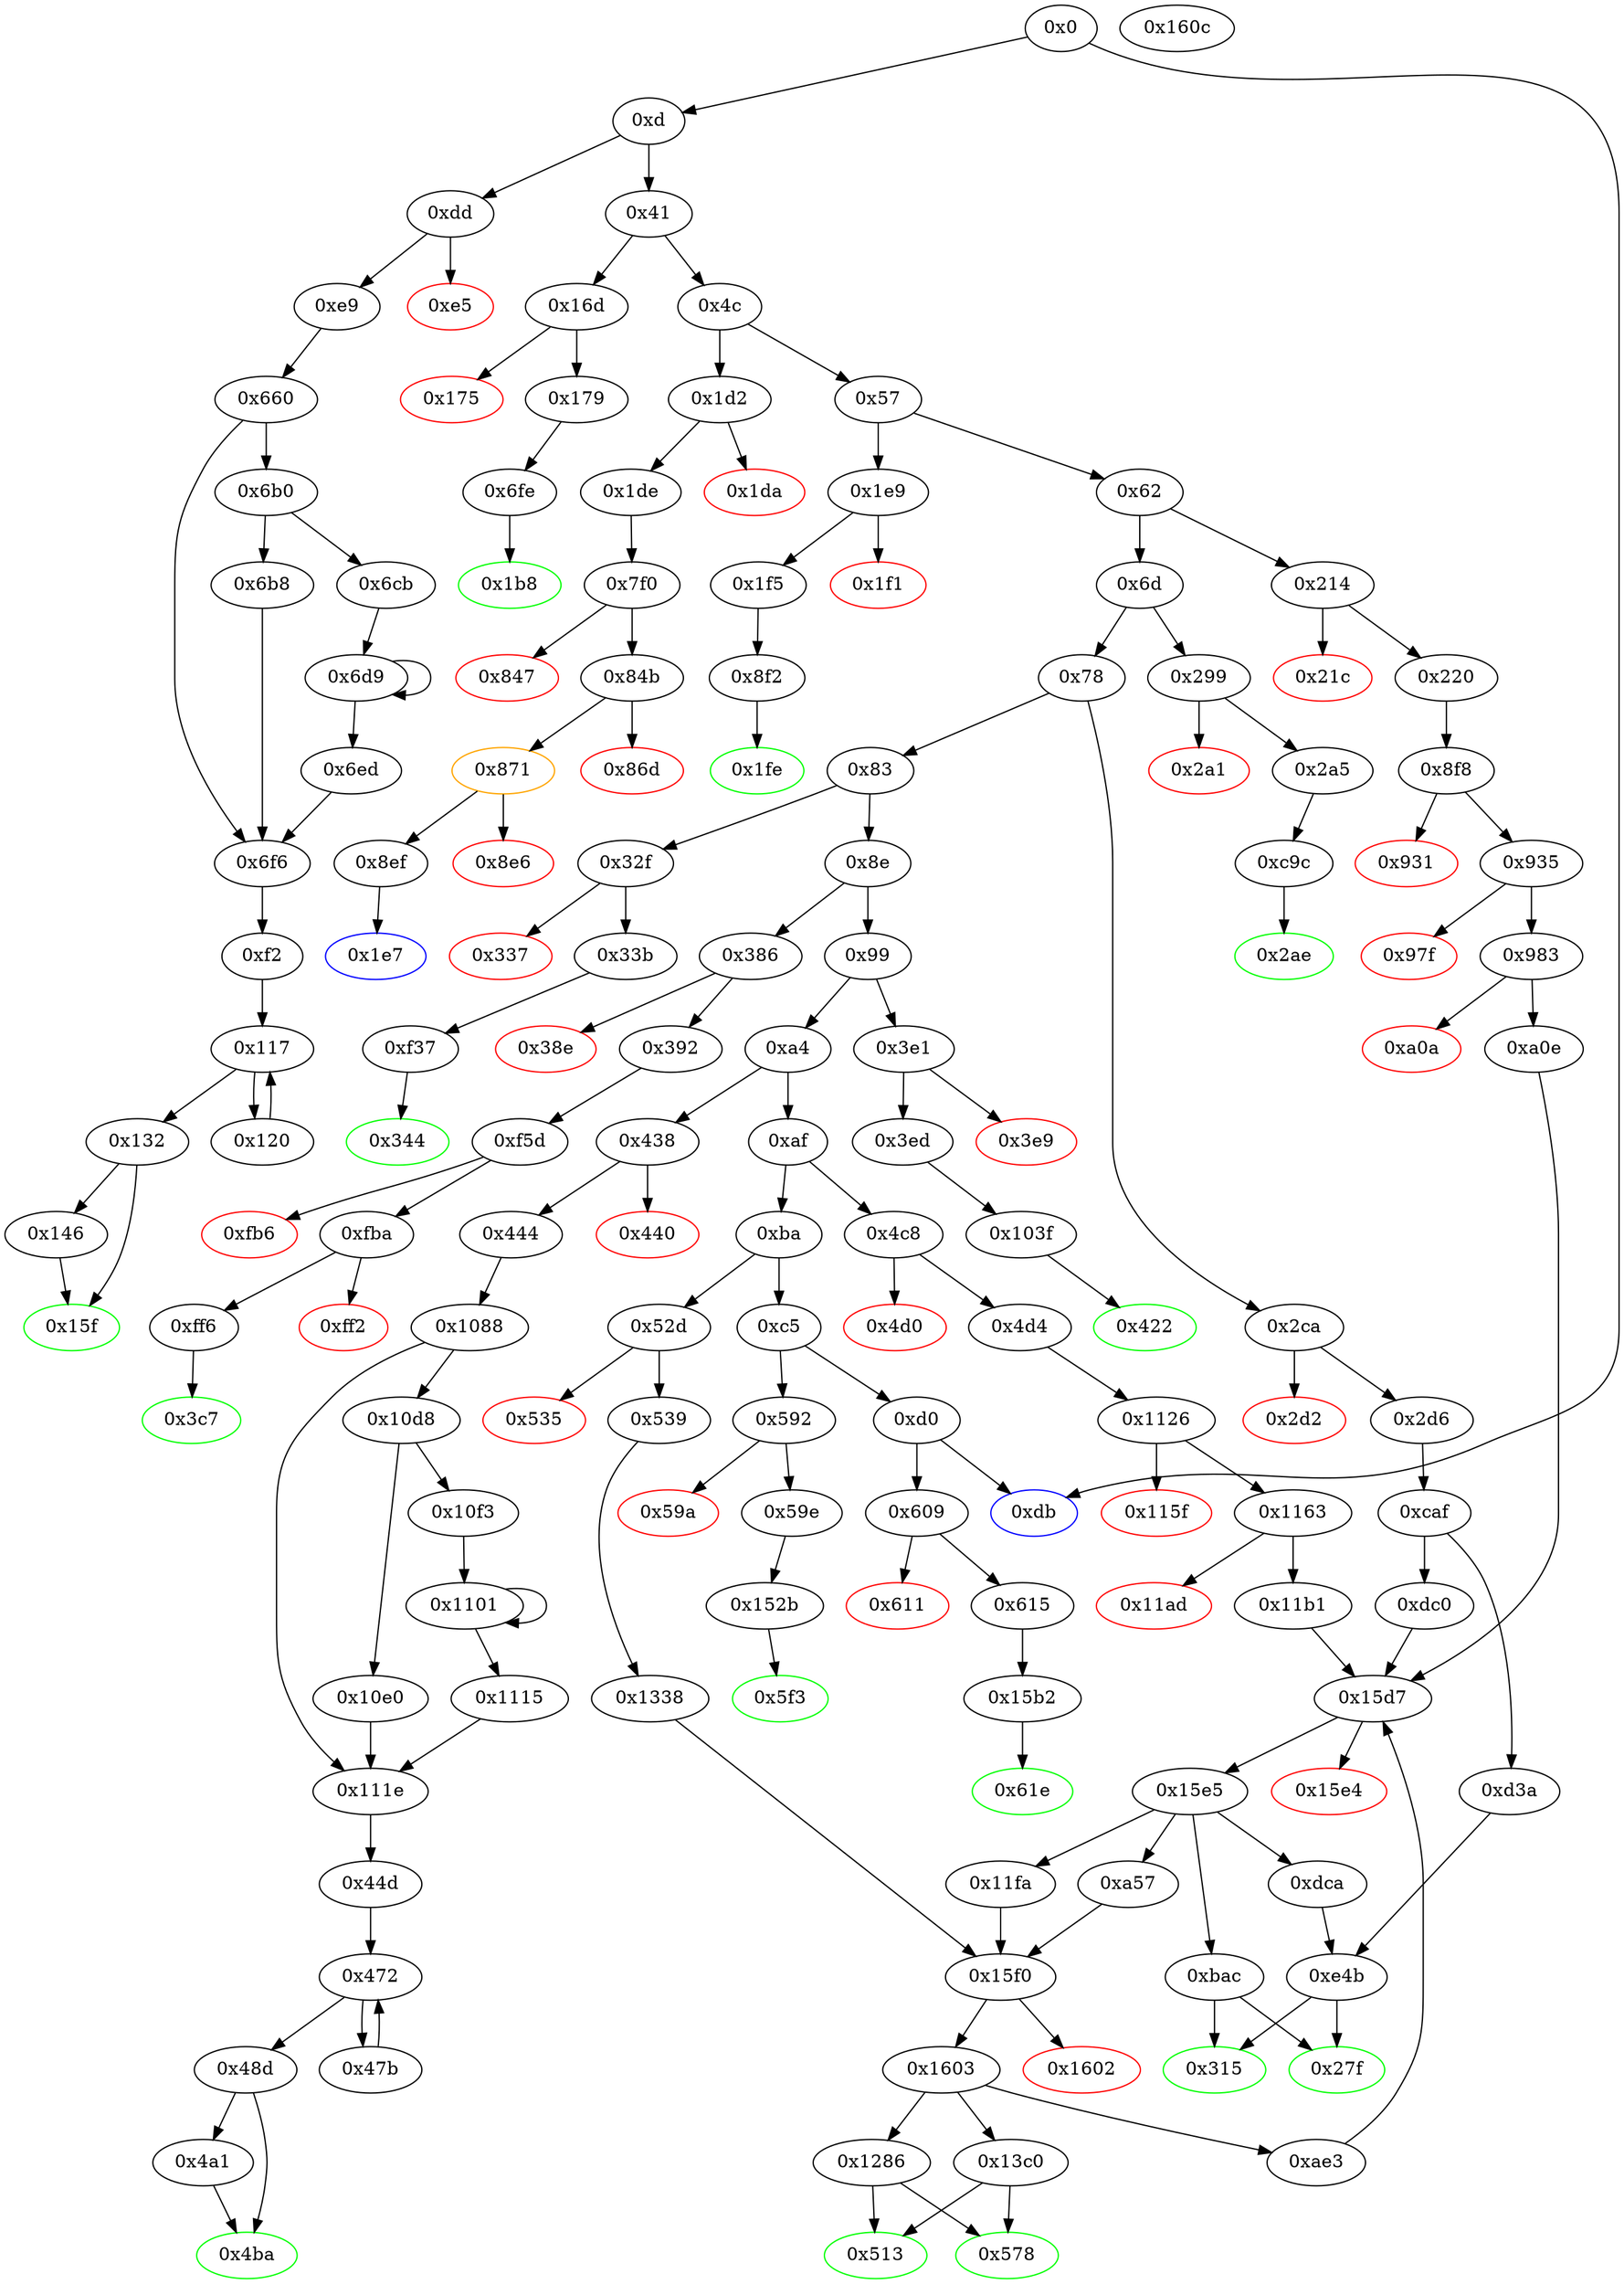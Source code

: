 digraph "" {
"0x6d9" [fillcolor=white, id="0x6d9", style=filled, tooltip="Block 0x6d9\n[0x6d9:0x6ec]\n---\nPredecessors: [0x6cb, 0x6d9]\nSuccessors: [0x6d9, 0x6ed]\n---\n0x6d9 JUMPDEST\n0x6da DUP2\n0x6db SLOAD\n0x6dc DUP2\n0x6dd MSTORE\n0x6de SWAP1\n0x6df PUSH1 0x1\n0x6e1 ADD\n0x6e2 SWAP1\n0x6e3 PUSH1 0x20\n0x6e5 ADD\n0x6e6 DUP1\n0x6e7 DUP4\n0x6e8 GT\n0x6e9 PUSH2 0x6d9\n0x6ec JUMPI\n---\n0x6d9: JUMPDEST \n0x6db: V499 = S[S1]\n0x6dd: M[S0] = V499\n0x6df: V500 = 0x1\n0x6e1: V501 = ADD 0x1 S1\n0x6e3: V502 = 0x20\n0x6e5: V503 = ADD 0x20 S0\n0x6e8: V504 = GT V494 V503\n0x6e9: V505 = 0x6d9\n0x6ec: JUMPI 0x6d9 V504\n---\nEntry stack: [V11, 0xf2, V466, 0x3, V457, V494, S1, S0]\nStack pops: 3\nStack additions: [S2, V501, V503]\nExit stack: [V11, 0xf2, V466, 0x3, V457, V494, V501, V503]\n\nDef sites:\nV11: {0xd.0x35}\n0xf2: {0xe9.0xeb}\nV466: {0x660.0x685}\n0x3: {0x660.0x661}\nV457: {0x660.0x675}\nV494: {0x6cb.0x6cd}\nS1: {0x6d9.0x6e1, 0x6cb.0x6d7}\nS0: {0x6d9.0x6e5, 0x660.0x695}\n"];
"0x52d" [fillcolor=white, id="0x52d", style=filled, tooltip="Block 0x52d\n[0x52d:0x534]\n---\nPredecessors: [0xba]\nSuccessors: [0x535, 0x539]\n---\n0x52d JUMPDEST\n0x52e CALLVALUE\n0x52f DUP1\n0x530 ISZERO\n0x531 PUSH2 0x539\n0x534 JUMPI\n---\n0x52d: JUMPDEST \n0x52e: V373 = CALLVALUE\n0x530: V374 = ISZERO V373\n0x531: V375 = 0x539\n0x534: JUMPI 0x539 V374\n---\nEntry stack: [V11]\nStack pops: 0\nStack additions: [V373]\nExit stack: [V11, V373]\n\nDef sites:\nV11: {0xd.0x35}\n"];
"0xdb" [color=blue, fillcolor=white, id="0xdb", style=filled, tooltip="Block 0xdb\n[0xdb:0xdc]\n---\nPredecessors: [0x0, 0xd0]\nSuccessors: []\n---\n0xdb JUMPDEST\n0xdc STOP\n---\n0xdb: JUMPDEST \n0xdc: STOP \n---\nEntry stack: [V11]\nStack pops: 0\nStack additions: []\nExit stack: [V11]\n\nDef sites:\nV11: {0xd.0x35}\n"];
"0x4c8" [fillcolor=white, id="0x4c8", style=filled, tooltip="Block 0x4c8\n[0x4c8:0x4cf]\n---\nPredecessors: [0xaf]\nSuccessors: [0x4d0, 0x4d4]\n---\n0x4c8 JUMPDEST\n0x4c9 CALLVALUE\n0x4ca DUP1\n0x4cb ISZERO\n0x4cc PUSH2 0x4d4\n0x4cf JUMPI\n---\n0x4c8: JUMPDEST \n0x4c9: V344 = CALLVALUE\n0x4cb: V345 = ISZERO V344\n0x4cc: V346 = 0x4d4\n0x4cf: JUMPI 0x4d4 V345\n---\nEntry stack: [V11]\nStack pops: 0\nStack additions: [V344]\nExit stack: [V11, V344]\n\nDef sites:\nV11: {0xd.0x35}\n"];
"0x11fa" [fillcolor=white, id="0x11fa", style=filled, tooltip="Block 0x11fa\n[0x11fa:0x1285]\n---\nPredecessors: [0x15e5]\nSuccessors: [0x15f0]\n---\n0x11fa JUMPDEST\n0x11fb PUSH1 0x2\n0x11fd PUSH1 0x0\n0x11ff CALLER\n0x1200 PUSH20 0xffffffffffffffffffffffffffffffffffffffff\n0x1215 AND\n0x1216 PUSH20 0xffffffffffffffffffffffffffffffffffffffff\n0x122b AND\n0x122c DUP2\n0x122d MSTORE\n0x122e PUSH1 0x20\n0x1230 ADD\n0x1231 SWAP1\n0x1232 DUP2\n0x1233 MSTORE\n0x1234 PUSH1 0x20\n0x1236 ADD\n0x1237 PUSH1 0x0\n0x1239 SHA3\n0x123a DUP2\n0x123b SWAP1\n0x123c SSTORE\n0x123d POP\n0x123e PUSH2 0x1286\n0x1241 PUSH1 0x2\n0x1243 PUSH1 0x0\n0x1245 DUP6\n0x1246 PUSH20 0xffffffffffffffffffffffffffffffffffffffff\n0x125b AND\n0x125c PUSH20 0xffffffffffffffffffffffffffffffffffffffff\n0x1271 AND\n0x1272 DUP2\n0x1273 MSTORE\n0x1274 PUSH1 0x20\n0x1276 ADD\n0x1277 SWAP1\n0x1278 DUP2\n0x1279 MSTORE\n0x127a PUSH1 0x20\n0x127c ADD\n0x127d PUSH1 0x0\n0x127f SHA3\n0x1280 SLOAD\n0x1281 DUP4\n0x1282 PUSH2 0x15f0\n0x1285 JUMP\n---\n0x11fa: JUMPDEST \n0x11fb: V1090 = 0x2\n0x11fd: V1091 = 0x0\n0x11ff: V1092 = CALLER\n0x1200: V1093 = 0xffffffffffffffffffffffffffffffffffffffff\n0x1215: V1094 = AND 0xffffffffffffffffffffffffffffffffffffffff V1092\n0x1216: V1095 = 0xffffffffffffffffffffffffffffffffffffffff\n0x122b: V1096 = AND 0xffffffffffffffffffffffffffffffffffffffff V1094\n0x122d: M[0x0] = V1096\n0x122e: V1097 = 0x20\n0x1230: V1098 = ADD 0x20 0x0\n0x1233: M[0x20] = 0x2\n0x1234: V1099 = 0x20\n0x1236: V1100 = ADD 0x20 0x20\n0x1237: V1101 = 0x0\n0x1239: V1102 = SHA3 0x0 0x40\n0x123c: S[V1102] = V1273\n0x123e: V1103 = 0x1286\n0x1241: V1104 = 0x2\n0x1243: V1105 = 0x0\n0x1246: V1106 = 0xffffffffffffffffffffffffffffffffffffffff\n0x125b: V1107 = AND 0xffffffffffffffffffffffffffffffffffffffff S3\n0x125c: V1108 = 0xffffffffffffffffffffffffffffffffffffffff\n0x1271: V1109 = AND 0xffffffffffffffffffffffffffffffffffffffff V1107\n0x1273: M[0x0] = V1109\n0x1274: V1110 = 0x20\n0x1276: V1111 = ADD 0x20 0x0\n0x1279: M[0x20] = 0x2\n0x127a: V1112 = 0x20\n0x127c: V1113 = ADD 0x20 0x20\n0x127d: V1114 = 0x0\n0x127f: V1115 = SHA3 0x0 0x40\n0x1280: V1116 = S[V1115]\n0x1282: V1117 = 0x15f0\n0x1285: JUMP 0x15f0\n---\nEntry stack: [V11, S5, S4, S3, S2, S1, V1273]\nStack pops: 4\nStack additions: [S3, S2, S1, 0x1286, V1116, S2]\nExit stack: [V11, S5, S4, S3, S2, S1, 0x1286, V1116, S2]\n\nDef sites:\nV11: {0xd.0x35}\nS5: {0x220.0x222, 0xd.0x35, 0x2d6.0x2d8}\nS4: {0x220.0x245, 0x4d4.0x4d6, 0x2d6.0x2fb}\nS3: {0x220.0x265, 0x4d4.0x4f9, 0x2d6.0x305}\nS2: {0x220.0x26f, 0x4d4.0x503, 0xcaf.0xcb0}\nS1: {0x8f8.0x8f9, 0xcaf.0xd2f, 0x1126.0x1127}\nV1273: {0x15e5.0x15e8}\n"];
"0x61e" [color=green, fillcolor=white, id="0x61e", style=filled, tooltip="Block 0x61e\n[0x61e:0x65f]\n---\nPredecessors: [0x15b2]\nSuccessors: []\n---\n0x61e JUMPDEST\n0x61f PUSH1 0x40\n0x621 MLOAD\n0x622 DUP1\n0x623 DUP3\n0x624 PUSH20 0xffffffffffffffffffffffffffffffffffffffff\n0x639 AND\n0x63a PUSH20 0xffffffffffffffffffffffffffffffffffffffff\n0x64f AND\n0x650 DUP2\n0x651 MSTORE\n0x652 PUSH1 0x20\n0x654 ADD\n0x655 SWAP2\n0x656 POP\n0x657 POP\n0x658 PUSH1 0x40\n0x65a MLOAD\n0x65b DUP1\n0x65c SWAP2\n0x65d SUB\n0x65e SWAP1\n0x65f RETURN\n---\n0x61e: JUMPDEST \n0x61f: V435 = 0x40\n0x621: V436 = M[0x40]\n0x624: V437 = 0xffffffffffffffffffffffffffffffffffffffff\n0x639: V438 = AND 0xffffffffffffffffffffffffffffffffffffffff V1266\n0x63a: V439 = 0xffffffffffffffffffffffffffffffffffffffff\n0x64f: V440 = AND 0xffffffffffffffffffffffffffffffffffffffff V438\n0x651: M[V436] = V440\n0x652: V441 = 0x20\n0x654: V442 = ADD 0x20 V436\n0x658: V443 = 0x40\n0x65a: V444 = M[0x40]\n0x65d: V445 = SUB V442 V444\n0x65f: RETURN V444 V445\n---\nEntry stack: [V11, 0x61e, V1266]\nStack pops: 1\nStack additions: []\nExit stack: [V11, 0x61e]\n\nDef sites:\nV11: {0xd.0x35}\n0x61e: {0x615.0x617}\nV1266: {0x15b2.0x15d4}\n"];
"0x15b2" [fillcolor=white, id="0x15b2", style=filled, tooltip="Block 0x15b2\n[0x15b2:0x15d6]\n---\nPredecessors: [0x615]\nSuccessors: [0x61e]\n---\n0x15b2 JUMPDEST\n0x15b3 PUSH1 0x0\n0x15b5 DUP1\n0x15b6 SWAP1\n0x15b7 SLOAD\n0x15b8 SWAP1\n0x15b9 PUSH2 0x100\n0x15bc EXP\n0x15bd SWAP1\n0x15be DIV\n0x15bf PUSH20 0xffffffffffffffffffffffffffffffffffffffff\n0x15d4 AND\n0x15d5 DUP2\n0x15d6 JUMP\n---\n0x15b2: JUMPDEST \n0x15b3: V1260 = 0x0\n0x15b7: V1261 = S[0x0]\n0x15b9: V1262 = 0x100\n0x15bc: V1263 = EXP 0x100 0x0\n0x15be: V1264 = DIV V1261 0x1\n0x15bf: V1265 = 0xffffffffffffffffffffffffffffffffffffffff\n0x15d4: V1266 = AND 0xffffffffffffffffffffffffffffffffffffffff V1264\n0x15d6: JUMP 0x61e\n---\nEntry stack: [V11, 0x61e]\nStack pops: 1\nStack additions: [S0, V1266]\nExit stack: [V11, 0x61e, V1266]\n\nDef sites:\nV11: {0xd.0x35}\n0x61e: {0x615.0x617}\n"];
"0xdd" [fillcolor=white, id="0xdd", style=filled, tooltip="Block 0xdd\n[0xdd:0xe4]\n---\nPredecessors: [0xd]\nSuccessors: [0xe5, 0xe9]\n---\n0xdd JUMPDEST\n0xde CALLVALUE\n0xdf DUP1\n0xe0 ISZERO\n0xe1 PUSH2 0xe9\n0xe4 JUMPI\n---\n0xdd: JUMPDEST \n0xde: V57 = CALLVALUE\n0xe0: V58 = ISZERO V57\n0xe1: V59 = 0xe9\n0xe4: JUMPI 0xe9 V58\n---\nEntry stack: [V11]\nStack pops: 0\nStack additions: [V57]\nExit stack: [V11, V57]\n\nDef sites:\nV11: {0xd.0x35}\n"];
"0x6d" [fillcolor=white, id="0x6d", style=filled, tooltip="Block 0x6d\n[0x6d:0x77]\n---\nPredecessors: [0x62]\nSuccessors: [0x78, 0x299]\n---\n0x6d DUP1\n0x6e PUSH4 0x313ce567\n0x73 EQ\n0x74 PUSH2 0x299\n0x77 JUMPI\n---\n0x6e: V27 = 0x313ce567\n0x73: V28 = EQ 0x313ce567 V11\n0x74: V29 = 0x299\n0x77: JUMPI 0x299 V28\n---\nEntry stack: [V11]\nStack pops: 1\nStack additions: [S0]\nExit stack: [V11]\n\nDef sites:\nV11: {0xd.0x35}\n"];
"0x160c" [fillcolor=white, id="0x160c", style=filled, tooltip="Block 0x160c\n[0x160c:0x1639]\n---\nPredecessors: []\nSuccessors: []\n---\n0x160c STOP\n0x160d LOG1\n0x160e PUSH6 0x627a7a723058\n0x1615 SHA3\n0x1616 DUP2\n0x1617 LOG1\n0x1618 CREATE2\n0x1619 SWAP2\n0x161a MISSING 0xb0\n0x161b PUSH30 0xde9f88e12d014de079b45e5e49a0993986e73ac0c9192b5714670029\n---\n0x160c: STOP \n0x160d: LOG S0 S1 S2\n0x160e: V1281 = 0x627a7a723058\n0x1615: V1282 = SHA3 0x627a7a723058 S3\n0x1617: LOG S4 V1282 S4\n0x1618: V1283 = CREATE2 S5 S6 S7 S8\n0x161a: MISSING 0xb0\n0x161b: V1284 = 0xde9f88e12d014de079b45e5e49a0993986e73ac0c9192b5714670029\n---\nEntry stack: []\nStack pops: 0\nStack additions: [S10, S9, V1283, 0xde9f88e12d014de079b45e5e49a0993986e73ac0c9192b5714670029]\nExit stack: []\n\nDef sites:\n"];
"0x15e5" [fillcolor=white, id="0x15e5", style=filled, tooltip="Block 0x15e5\n[0x15e5:0x15ef]\n---\nPredecessors: [0x15d7]\nSuccessors: [0xa57, 0xbac, 0xdca, 0x11fa]\n---\n0x15e5 JUMPDEST\n0x15e6 DUP2\n0x15e7 DUP4\n0x15e8 SUB\n0x15e9 SWAP1\n0x15ea POP\n0x15eb SWAP3\n0x15ec SWAP2\n0x15ed POP\n0x15ee POP\n0x15ef JUMP\n---\n0x15e5: JUMPDEST \n0x15e8: V1273 = SUB S2 S1\n0x15ef: JUMP {0xa57, 0xbac, 0xdca, 0x11fa}\n---\nEntry stack: [V11, S8, S7, S6, S5, S4, {0xa57, 0xbac, 0xdca, 0x11fa}, S2, S1, 0x0]\nStack pops: 4\nStack additions: [V1273]\nExit stack: [V11, S8, S7, S6, S5, S4, V1273]\n\nDef sites:\nV11: {0xd.0x35}\nS8: {0x220.0x222, 0xd.0x35, 0x2d6.0x2d8}\nS7: {0x539.0x53b, 0x220.0x245, 0x4d4.0x4d6, 0x2d6.0x2fb}\nS6: {0x539.0x55e, 0x220.0x265, 0x4d4.0x4f9, 0x2d6.0x305}\nS5: {0x539.0x568, 0x220.0x26f, 0x4d4.0x503, 0xcaf.0xcb0}\nS4: {0x8f8.0x8f9, 0x1338.0x1339, 0xcaf.0xd2f, 0x1126.0x1127}\n{0xa57, 0xbac, 0xdca, 0x11fa}: {0x11b1.0x11b2, 0xdc0.0xdc1, 0xae3.0xb27, 0xa0e.0xa0f}\nS2: {0x11b1.0x11f4, 0xae3.0xba6, 0xcaf.0xd2f, 0xa0e.0xa51}\nS1: {0x539.0x568, 0x220.0x26f, 0x4d4.0x503, 0x2d6.0x305}\n0x0: {0x15d7.0x15d8}\n"];
"0x2ca" [fillcolor=white, id="0x2ca", style=filled, tooltip="Block 0x2ca\n[0x2ca:0x2d1]\n---\nPredecessors: [0x78]\nSuccessors: [0x2d2, 0x2d6]\n---\n0x2ca JUMPDEST\n0x2cb CALLVALUE\n0x2cc DUP1\n0x2cd ISZERO\n0x2ce PUSH2 0x2d6\n0x2d1 JUMPI\n---\n0x2ca: JUMPDEST \n0x2cb: V203 = CALLVALUE\n0x2cd: V204 = ISZERO V203\n0x2ce: V205 = 0x2d6\n0x2d1: JUMPI 0x2d6 V204\n---\nEntry stack: [V11]\nStack pops: 0\nStack additions: [V203]\nExit stack: [V11, V203]\n\nDef sites:\nV11: {0xd.0x35}\n"];
"0x1de" [fillcolor=white, id="0x1de", style=filled, tooltip="Block 0x1de\n[0x1de:0x1e6]\n---\nPredecessors: [0x1d2]\nSuccessors: [0x7f0]\n---\n0x1de JUMPDEST\n0x1df POP\n0x1e0 PUSH2 0x1e7\n0x1e3 PUSH2 0x7f0\n0x1e6 JUMP\n---\n0x1de: JUMPDEST \n0x1e0: V137 = 0x1e7\n0x1e3: V138 = 0x7f0\n0x1e6: JUMP 0x7f0\n---\nEntry stack: [V11, V133]\nStack pops: 1\nStack additions: [0x1e7]\nExit stack: [V11, 0x1e7]\n\nDef sites:\nV11: {0xd.0x35}\nV133: {0x1d2.0x1d3}\n"];
"0x99" [fillcolor=white, id="0x99", style=filled, tooltip="Block 0x99\n[0x99:0xa3]\n---\nPredecessors: [0x8e]\nSuccessors: [0xa4, 0x3e1]\n---\n0x99 DUP1\n0x9a PUSH4 0x70a08231\n0x9f EQ\n0xa0 PUSH2 0x3e1\n0xa3 JUMPI\n---\n0x9a: V39 = 0x70a08231\n0x9f: V40 = EQ 0x70a08231 V11\n0xa0: V41 = 0x3e1\n0xa3: JUMPI 0x3e1 V40\n---\nEntry stack: [V11]\nStack pops: 1\nStack additions: [S0]\nExit stack: [V11]\n\nDef sites:\nV11: {0xd.0x35}\n"];
"0x422" [color=green, fillcolor=white, id="0x422", style=filled, tooltip="Block 0x422\n[0x422:0x437]\n---\nPredecessors: [0x103f]\nSuccessors: []\n---\n0x422 JUMPDEST\n0x423 PUSH1 0x40\n0x425 MLOAD\n0x426 DUP1\n0x427 DUP3\n0x428 DUP2\n0x429 MSTORE\n0x42a PUSH1 0x20\n0x42c ADD\n0x42d SWAP2\n0x42e POP\n0x42f POP\n0x430 PUSH1 0x40\n0x432 MLOAD\n0x433 DUP1\n0x434 SWAP2\n0x435 SUB\n0x436 SWAP1\n0x437 RETURN\n---\n0x422: JUMPDEST \n0x423: V290 = 0x40\n0x425: V291 = M[0x40]\n0x429: M[V291] = V978\n0x42a: V292 = 0x20\n0x42c: V293 = ADD 0x20 V291\n0x430: V294 = 0x40\n0x432: V295 = M[0x40]\n0x435: V296 = SUB V293 V295\n0x437: RETURN V295 V296\n---\nEntry stack: [V11, V978]\nStack pops: 1\nStack additions: []\nExit stack: [V11]\n\nDef sites:\nV11: {0xd.0x35}\nV978: {0x103f.0x1081}\n"];
"0x1e9" [fillcolor=white, id="0x1e9", style=filled, tooltip="Block 0x1e9\n[0x1e9:0x1f0]\n---\nPredecessors: [0x57]\nSuccessors: [0x1f1, 0x1f5]\n---\n0x1e9 JUMPDEST\n0x1ea CALLVALUE\n0x1eb DUP1\n0x1ec ISZERO\n0x1ed PUSH2 0x1f5\n0x1f0 JUMPI\n---\n0x1e9: JUMPDEST \n0x1ea: V139 = CALLVALUE\n0x1ec: V140 = ISZERO V139\n0x1ed: V141 = 0x1f5\n0x1f0: JUMPI 0x1f5 V140\n---\nEntry stack: [V11]\nStack pops: 0\nStack additions: [V139]\nExit stack: [V11, V139]\n\nDef sites:\nV11: {0xd.0x35}\n"];
"0x8e" [fillcolor=white, id="0x8e", style=filled, tooltip="Block 0x8e\n[0x8e:0x98]\n---\nPredecessors: [0x83]\nSuccessors: [0x99, 0x386]\n---\n0x8e DUP1\n0x8f PUSH4 0x704b6c02\n0x94 EQ\n0x95 PUSH2 0x386\n0x98 JUMPI\n---\n0x8f: V36 = 0x704b6c02\n0x94: V37 = EQ 0x704b6c02 V11\n0x95: V38 = 0x386\n0x98: JUMPI 0x386 V37\n---\nEntry stack: [V11]\nStack pops: 1\nStack additions: [S0]\nExit stack: [V11]\n\nDef sites:\nV11: {0xd.0x35}\n"];
"0x6fe" [fillcolor=white, id="0x6fe", style=filled, tooltip="Block 0x6fe\n[0x6fe:0x7ef]\n---\nPredecessors: [0x179]\nSuccessors: [0x1b8]\n---\n0x6fe JUMPDEST\n0x6ff PUSH1 0x0\n0x701 DUP2\n0x702 PUSH1 0x8\n0x704 PUSH1 0x0\n0x706 CALLER\n0x707 PUSH20 0xffffffffffffffffffffffffffffffffffffffff\n0x71c AND\n0x71d PUSH20 0xffffffffffffffffffffffffffffffffffffffff\n0x732 AND\n0x733 DUP2\n0x734 MSTORE\n0x735 PUSH1 0x20\n0x737 ADD\n0x738 SWAP1\n0x739 DUP2\n0x73a MSTORE\n0x73b PUSH1 0x20\n0x73d ADD\n0x73e PUSH1 0x0\n0x740 SHA3\n0x741 PUSH1 0x0\n0x743 DUP6\n0x744 PUSH20 0xffffffffffffffffffffffffffffffffffffffff\n0x759 AND\n0x75a PUSH20 0xffffffffffffffffffffffffffffffffffffffff\n0x76f AND\n0x770 DUP2\n0x771 MSTORE\n0x772 PUSH1 0x20\n0x774 ADD\n0x775 SWAP1\n0x776 DUP2\n0x777 MSTORE\n0x778 PUSH1 0x20\n0x77a ADD\n0x77b PUSH1 0x0\n0x77d SHA3\n0x77e DUP2\n0x77f SWAP1\n0x780 SSTORE\n0x781 POP\n0x782 DUP3\n0x783 PUSH20 0xffffffffffffffffffffffffffffffffffffffff\n0x798 AND\n0x799 CALLER\n0x79a PUSH20 0xffffffffffffffffffffffffffffffffffffffff\n0x7af AND\n0x7b0 PUSH32 0x8c5be1e5ebec7d5bd14f71427d1e84f3dd0314c0f7b2291e5b200ac8c7c3b925\n0x7d1 DUP5\n0x7d2 PUSH1 0x40\n0x7d4 MLOAD\n0x7d5 DUP1\n0x7d6 DUP3\n0x7d7 DUP2\n0x7d8 MSTORE\n0x7d9 PUSH1 0x20\n0x7db ADD\n0x7dc SWAP2\n0x7dd POP\n0x7de POP\n0x7df PUSH1 0x40\n0x7e1 MLOAD\n0x7e2 DUP1\n0x7e3 SWAP2\n0x7e4 SUB\n0x7e5 SWAP1\n0x7e6 LOG3\n0x7e7 PUSH1 0x1\n0x7e9 SWAP1\n0x7ea POP\n0x7eb SWAP3\n0x7ec SWAP2\n0x7ed POP\n0x7ee POP\n0x7ef JUMP\n---\n0x6fe: JUMPDEST \n0x6ff: V510 = 0x0\n0x702: V511 = 0x8\n0x704: V512 = 0x0\n0x706: V513 = CALLER\n0x707: V514 = 0xffffffffffffffffffffffffffffffffffffffff\n0x71c: V515 = AND 0xffffffffffffffffffffffffffffffffffffffff V513\n0x71d: V516 = 0xffffffffffffffffffffffffffffffffffffffff\n0x732: V517 = AND 0xffffffffffffffffffffffffffffffffffffffff V515\n0x734: M[0x0] = V517\n0x735: V518 = 0x20\n0x737: V519 = ADD 0x20 0x0\n0x73a: M[0x20] = 0x8\n0x73b: V520 = 0x20\n0x73d: V521 = ADD 0x20 0x20\n0x73e: V522 = 0x0\n0x740: V523 = SHA3 0x0 0x40\n0x741: V524 = 0x0\n0x744: V525 = 0xffffffffffffffffffffffffffffffffffffffff\n0x759: V526 = AND 0xffffffffffffffffffffffffffffffffffffffff V115\n0x75a: V527 = 0xffffffffffffffffffffffffffffffffffffffff\n0x76f: V528 = AND 0xffffffffffffffffffffffffffffffffffffffff V526\n0x771: M[0x0] = V528\n0x772: V529 = 0x20\n0x774: V530 = ADD 0x20 0x0\n0x777: M[0x20] = V523\n0x778: V531 = 0x20\n0x77a: V532 = ADD 0x20 0x20\n0x77b: V533 = 0x0\n0x77d: V534 = SHA3 0x0 0x40\n0x780: S[V534] = V118\n0x783: V535 = 0xffffffffffffffffffffffffffffffffffffffff\n0x798: V536 = AND 0xffffffffffffffffffffffffffffffffffffffff V115\n0x799: V537 = CALLER\n0x79a: V538 = 0xffffffffffffffffffffffffffffffffffffffff\n0x7af: V539 = AND 0xffffffffffffffffffffffffffffffffffffffff V537\n0x7b0: V540 = 0x8c5be1e5ebec7d5bd14f71427d1e84f3dd0314c0f7b2291e5b200ac8c7c3b925\n0x7d2: V541 = 0x40\n0x7d4: V542 = M[0x40]\n0x7d8: M[V542] = V118\n0x7d9: V543 = 0x20\n0x7db: V544 = ADD 0x20 V542\n0x7df: V545 = 0x40\n0x7e1: V546 = M[0x40]\n0x7e4: V547 = SUB V544 V546\n0x7e6: LOG V546 V547 0x8c5be1e5ebec7d5bd14f71427d1e84f3dd0314c0f7b2291e5b200ac8c7c3b925 V539 V536\n0x7e7: V548 = 0x1\n0x7ef: JUMP 0x1b8\n---\nEntry stack: [V11, 0x1b8, V115, V118]\nStack pops: 3\nStack additions: [0x1]\nExit stack: [V11, 0x1]\n\nDef sites:\nV11: {0xd.0x35}\n0x1b8: {0x179.0x17b}\nV115: {0x179.0x19e}\nV118: {0x179.0x1a8}\n"];
"0x847" [color=red, fillcolor=white, id="0x847", style=filled, tooltip="Block 0x847\n[0x847:0x84a]\n---\nPredecessors: [0x7f0]\nSuccessors: []\n---\n0x847 PUSH1 0x0\n0x849 DUP1\n0x84a REVERT\n---\n0x847: V565 = 0x0\n0x84a: REVERT 0x0 0x0\n---\nEntry stack: [V11, 0x1e7]\nStack pops: 0\nStack additions: []\nExit stack: [V11, 0x1e7]\n\nDef sites:\nV11: {0xd.0x35}\n0x1e7: {0x1de.0x1e0}\n"];
"0x120" [fillcolor=white, id="0x120", style=filled, tooltip="Block 0x120\n[0x120:0x131]\n---\nPredecessors: [0x117]\nSuccessors: [0x117]\n---\n0x120 DUP1\n0x121 DUP3\n0x122 ADD\n0x123 MLOAD\n0x124 DUP2\n0x125 DUP5\n0x126 ADD\n0x127 MSTORE\n0x128 PUSH1 0x20\n0x12a DUP2\n0x12b ADD\n0x12c SWAP1\n0x12d POP\n0x12e PUSH2 0x117\n0x131 JUMP\n---\n0x122: V78 = ADD V73 S0\n0x123: V79 = M[V78]\n0x126: V80 = ADD V70 S0\n0x127: M[V80] = V79\n0x128: V81 = 0x20\n0x12b: V82 = ADD S0 0x20\n0x12e: V83 = 0x117\n0x131: JUMP 0x117\n---\nEntry stack: [V11, 0xf2, V466, V64, V64, V70, V73, V71, V71, V70, V73, S0]\nStack pops: 3\nStack additions: [S2, S1, V82]\nExit stack: [V11, 0xf2, V466, V64, V64, V70, V73, V71, V71, V70, V73, V82]\n\nDef sites:\nV11: {0xd.0x35}\n0xf2: {0xe9.0xeb}\nV466: {0x660.0x685}\nV64: {0xf2.0xf5}\nV64: {0xf2.0xf5}\nV70: {0xf2.0x108}\nV73: {0xf2.0x110}\nV71: {0xf2.0x10c}\nV71: {0xf2.0x10c}\nV70: {0xf2.0x108}\nV73: {0xf2.0x110}\nS0: {0x120.0x12b, 0xf2.0x115}\n"];
"0x15e4" [color=red, fillcolor=white, id="0x15e4", style=filled, tooltip="Block 0x15e4\n[0x15e4:0x15e4]\n---\nPredecessors: [0x15d7]\nSuccessors: []\n---\n0x15e4 INVALID\n---\n0x15e4: INVALID \n---\nEntry stack: [V11, S8, S7, S6, S5, S4, {0xa57, 0xbac, 0xdca, 0x11fa}, S2, S1, 0x0]\nStack pops: 0\nStack additions: []\nExit stack: [V11, S8, S7, S6, S5, S4, {0xa57, 0xbac, 0xdca, 0x11fa}, S2, S1, 0x0]\n\nDef sites:\nV11: {0xd.0x35}\nS8: {0x220.0x222, 0xd.0x35, 0x2d6.0x2d8}\nS7: {0x539.0x53b, 0x220.0x245, 0x4d4.0x4d6, 0x2d6.0x2fb}\nS6: {0x539.0x55e, 0x220.0x265, 0x4d4.0x4f9, 0x2d6.0x305}\nS5: {0x539.0x568, 0x220.0x26f, 0x4d4.0x503, 0xcaf.0xcb0}\nS4: {0x8f8.0x8f9, 0x1338.0x1339, 0xcaf.0xd2f, 0x1126.0x1127}\n{0xa57, 0xbac, 0xdca, 0x11fa}: {0x11b1.0x11b2, 0xdc0.0xdc1, 0xae3.0xb27, 0xa0e.0xa0f}\nS2: {0x11b1.0x11f4, 0xae3.0xba6, 0xcaf.0xd2f, 0xa0e.0xa51}\nS1: {0x539.0x568, 0x220.0x26f, 0x4d4.0x503, 0x2d6.0x305}\n0x0: {0x15d7.0x15d8}\n"];
"0xdc0" [fillcolor=white, id="0xdc0", style=filled, tooltip="Block 0xdc0\n[0xdc0:0xdc9]\n---\nPredecessors: [0xcaf]\nSuccessors: [0x15d7]\n---\n0xdc0 JUMPDEST\n0xdc1 PUSH2 0xdca\n0xdc4 DUP2\n0xdc5 DUP5\n0xdc6 PUSH2 0x15d7\n0xdc9 JUMP\n---\n0xdc0: JUMPDEST \n0xdc1: V850 = 0xdca\n0xdc6: V851 = 0x15d7\n0xdc9: JUMP 0x15d7\n---\nEntry stack: [V11, 0x315, V214, V217, 0x0, V820]\nStack pops: 3\nStack additions: [S2, S1, S0, 0xdca, S0, S2]\nExit stack: [V11, 0x315, V214, V217, 0x0, V820, 0xdca, V820, V217]\n\nDef sites:\nV11: {0xd.0x35}\n0x315: {0x2d6.0x2d8}\nV214: {0x2d6.0x2fb}\nV217: {0x2d6.0x305}\n0x0: {0xcaf.0xcb0}\nV820: {0xcaf.0xd2f}\n"];
"0xc5" [fillcolor=white, id="0xc5", style=filled, tooltip="Block 0xc5\n[0xc5:0xcf]\n---\nPredecessors: [0xba]\nSuccessors: [0xd0, 0x592]\n---\n0xc5 DUP1\n0xc6 PUSH4 0xdd62ed3e\n0xcb EQ\n0xcc PUSH2 0x592\n0xcf JUMPI\n---\n0xc6: V51 = 0xdd62ed3e\n0xcb: V52 = EQ 0xdd62ed3e V11\n0xcc: V53 = 0x592\n0xcf: JUMPI 0x592 V52\n---\nEntry stack: [V11]\nStack pops: 1\nStack additions: [S0]\nExit stack: [V11]\n\nDef sites:\nV11: {0xd.0x35}\n"];
"0x115f" [color=red, fillcolor=white, id="0x115f", style=filled, tooltip="Block 0x115f\n[0x115f:0x1162]\n---\nPredecessors: [0x1126]\nSuccessors: []\n---\n0x115f PUSH1 0x0\n0x1161 DUP1\n0x1162 REVERT\n---\n0x115f: V1053 = 0x0\n0x1162: REVERT 0x0 0x0\n---\nEntry stack: [V11, 0x513, V355, V358, 0x0]\nStack pops: 0\nStack additions: []\nExit stack: [V11, 0x513, V355, V358, 0x0]\n\nDef sites:\nV11: {0xd.0x35}\n0x513: {0x4d4.0x4d6}\nV355: {0x4d4.0x4f9}\nV358: {0x4d4.0x503}\n0x0: {0x1126.0x1127}\n"];
"0x59a" [color=red, fillcolor=white, id="0x59a", style=filled, tooltip="Block 0x59a\n[0x59a:0x59d]\n---\nPredecessors: [0x592]\nSuccessors: []\n---\n0x59a PUSH1 0x0\n0x59c DUP1\n0x59d REVERT\n---\n0x59a: V405 = 0x0\n0x59d: REVERT 0x0 0x0\n---\nEntry stack: [V11, V402]\nStack pops: 0\nStack additions: []\nExit stack: [V11, V402]\n\nDef sites:\nV11: {0xd.0x35}\nV402: {0x592.0x593}\n"];
"0x4d0" [color=red, fillcolor=white, id="0x4d0", style=filled, tooltip="Block 0x4d0\n[0x4d0:0x4d3]\n---\nPredecessors: [0x4c8]\nSuccessors: []\n---\n0x4d0 PUSH1 0x0\n0x4d2 DUP1\n0x4d3 REVERT\n---\n0x4d0: V347 = 0x0\n0x4d3: REVERT 0x0 0x0\n---\nEntry stack: [V11, V344]\nStack pops: 0\nStack additions: []\nExit stack: [V11, V344]\n\nDef sites:\nV11: {0xd.0x35}\nV344: {0x4c8.0x4c9}\n"];
"0x27f" [color=green, fillcolor=white, id="0x27f", style=filled, tooltip="Block 0x27f\n[0x27f:0x298]\n---\nPredecessors: [0xbac, 0xe4b]\nSuccessors: []\n---\n0x27f JUMPDEST\n0x280 PUSH1 0x40\n0x282 MLOAD\n0x283 DUP1\n0x284 DUP3\n0x285 ISZERO\n0x286 ISZERO\n0x287 ISZERO\n0x288 ISZERO\n0x289 DUP2\n0x28a MSTORE\n0x28b PUSH1 0x20\n0x28d ADD\n0x28e SWAP2\n0x28f POP\n0x290 POP\n0x291 PUSH1 0x40\n0x293 MLOAD\n0x294 DUP1\n0x295 SWAP2\n0x296 SUB\n0x297 SWAP1\n0x298 RETURN\n---\n0x27f: JUMPDEST \n0x280: V175 = 0x40\n0x282: V176 = M[0x40]\n0x285: V177 = ISZERO 0x1\n0x286: V178 = ISZERO 0x0\n0x287: V179 = ISZERO 0x1\n0x288: V180 = ISZERO 0x0\n0x28a: M[V176] = 0x1\n0x28b: V181 = 0x20\n0x28d: V182 = ADD 0x20 V176\n0x291: V183 = 0x40\n0x293: V184 = M[0x40]\n0x296: V185 = SUB V182 V184\n0x298: RETURN V184 V185\n---\nEntry stack: [V11, 0x1]\nStack pops: 1\nStack additions: []\nExit stack: [V11]\n\nDef sites:\nV11: {0xd.0x35}\n0x1: {0xe4b.0xf2d, 0xbac.0xc92}\n"];
"0xfba" [fillcolor=white, id="0xfba", style=filled, tooltip="Block 0xfba\n[0xfba:0xff1]\n---\nPredecessors: [0xf5d]\nSuccessors: [0xff2, 0xff6]\n---\n0xfba JUMPDEST\n0xfbb PUSH1 0x0\n0xfbd PUSH20 0xffffffffffffffffffffffffffffffffffffffff\n0xfd2 AND\n0xfd3 DUP3\n0xfd4 PUSH20 0xffffffffffffffffffffffffffffffffffffffff\n0xfe9 AND\n0xfea EQ\n0xfeb ISZERO\n0xfec ISZERO\n0xfed ISZERO\n0xfee PUSH2 0xff6\n0xff1 JUMPI\n---\n0xfba: JUMPDEST \n0xfbb: V941 = 0x0\n0xfbd: V942 = 0xffffffffffffffffffffffffffffffffffffffff\n0xfd2: V943 = AND 0xffffffffffffffffffffffffffffffffffffffff 0x0\n0xfd4: V944 = 0xffffffffffffffffffffffffffffffffffffffff\n0xfe9: V945 = AND 0xffffffffffffffffffffffffffffffffffffffff V260\n0xfea: V946 = EQ V945 0x0\n0xfeb: V947 = ISZERO V946\n0xfec: V948 = ISZERO V947\n0xfed: V949 = ISZERO V948\n0xfee: V950 = 0xff6\n0xff1: JUMPI 0xff6 V949\n---\nEntry stack: [V11, 0x3c7, V260, 0x0]\nStack pops: 2\nStack additions: [S1, S0]\nExit stack: [V11, 0x3c7, V260, 0x0]\n\nDef sites:\nV11: {0xd.0x35}\n0x3c7: {0x392.0x394}\nV260: {0x392.0x3b7}\n0x0: {0xf5d.0xf5e}\n"];
"0x1603" [fillcolor=white, id="0x1603", style=filled, tooltip="Block 0x1603\n[0x1603:0x160b]\n---\nPredecessors: [0x15f0]\nSuccessors: [0xae3, 0x1286, 0x13c0]\n---\n0x1603 JUMPDEST\n0x1604 DUP1\n0x1605 SWAP1\n0x1606 POP\n0x1607 SWAP3\n0x1608 SWAP2\n0x1609 POP\n0x160a POP\n0x160b JUMP\n---\n0x1603: JUMPDEST \n0x160b: JUMP {0xae3, 0x1286, 0x13c0}\n---\nEntry stack: [V11, S8, S7, S6, S5, S4, {0xae3, 0x1286, 0x13c0}, S2, S1, V1275]\nStack pops: 4\nStack additions: [S0]\nExit stack: [V11, S8, S7, S6, S5, S4, V1275]\n\nDef sites:\nV11: {0xd.0x35}\nS8: {0x220.0x222, 0xd.0x35, 0x2d6.0x2d8}\nS7: {0x539.0x53b, 0x220.0x245, 0x4d4.0x4d6, 0x2d6.0x2fb}\nS6: {0x539.0x55e, 0x220.0x265, 0x4d4.0x4f9, 0x2d6.0x305}\nS5: {0x539.0x568, 0x220.0x26f, 0x4d4.0x503, 0xcaf.0xcb0}\nS4: {0x8f8.0x8f9, 0x1338.0x1339, 0xcaf.0xd2f, 0x1126.0x1127}\n{0xae3, 0x1286, 0x13c0}: {0x1338.0x133b, 0x11fa.0x123e, 0xa57.0xa9b}\nS2: {0x1338.0x13ba, 0x11fa.0x1280, 0xa57.0xadd}\nS1: {0x539.0x568, 0x220.0x26f, 0x4d4.0x503, 0xcaf.0xcb0}\nV1275: {0x15f0.0x15f5}\n"];
"0xd0" [fillcolor=white, id="0xd0", style=filled, tooltip="Block 0xd0\n[0xd0:0xda]\n---\nPredecessors: [0xc5]\nSuccessors: [0xdb, 0x609]\n---\n0xd0 DUP1\n0xd1 PUSH4 0xf2e62772\n0xd6 EQ\n0xd7 PUSH2 0x609\n0xda JUMPI\n---\n0xd1: V54 = 0xf2e62772\n0xd6: V55 = EQ 0xf2e62772 V11\n0xd7: V56 = 0x609\n0xda: JUMPI 0x609 V55\n---\nEntry stack: [V11]\nStack pops: 1\nStack additions: [S0]\nExit stack: [V11]\n\nDef sites:\nV11: {0xd.0x35}\n"];
"0xff2" [color=red, fillcolor=white, id="0xff2", style=filled, tooltip="Block 0xff2\n[0xff2:0xff5]\n---\nPredecessors: [0xfba]\nSuccessors: []\n---\n0xff2 PUSH1 0x0\n0xff4 DUP1\n0xff5 REVERT\n---\n0xff2: V951 = 0x0\n0xff5: REVERT 0x0 0x0\n---\nEntry stack: [V11, 0x3c7, V260, 0x0]\nStack pops: 0\nStack additions: []\nExit stack: [V11, 0x3c7, V260, 0x0]\n\nDef sites:\nV11: {0xd.0x35}\n0x3c7: {0x392.0x394}\nV260: {0x392.0x3b7}\n0x0: {0xf5d.0xf5e}\n"];
"0x10f3" [fillcolor=white, id="0x10f3", style=filled, tooltip="Block 0x10f3\n[0x10f3:0x1100]\n---\nPredecessors: [0x10d8]\nSuccessors: [0x1101]\n---\n0x10f3 JUMPDEST\n0x10f4 DUP3\n0x10f5 ADD\n0x10f6 SWAP2\n0x10f7 SWAP1\n0x10f8 PUSH1 0x0\n0x10fa MSTORE\n0x10fb PUSH1 0x20\n0x10fd PUSH1 0x0\n0x10ff SHA3\n0x1100 SWAP1\n---\n0x10f3: JUMPDEST \n0x10f5: V1027 = ADD V1003 V1014\n0x10f8: V1028 = 0x0\n0x10fa: M[0x0] = 0x4\n0x10fb: V1029 = 0x20\n0x10fd: V1030 = 0x0\n0x10ff: V1031 = SHA3 0x0 0x20\n---\nEntry stack: [V11, 0x44d, V999, 0x4, V990, V1003, 0x4, V1014]\nStack pops: 3\nStack additions: [V1027, V1031, S2]\nExit stack: [V11, 0x44d, V999, 0x4, V990, V1027, V1031, V1003]\n\nDef sites:\nV11: {0xd.0x35}\n0x44d: {0x444.0x446}\nV999: {0x1088.0x10ad}\n0x4: {0x1088.0x1089}\nV990: {0x1088.0x109d}\nV1003: {0x1088.0x10bd}\n0x4: {0x1088.0x1089}\nV1014: {0x1088.0x10d1}\n"];
"0xd" [fillcolor=white, id="0xd", style=filled, tooltip="Block 0xd\n[0xd:0x40]\n---\nPredecessors: [0x0]\nSuccessors: [0x41, 0xdd]\n---\n0xd PUSH1 0x0\n0xf CALLDATALOAD\n0x10 PUSH29 0x100000000000000000000000000000000000000000000000000000000\n0x2e SWAP1\n0x2f DIV\n0x30 PUSH4 0xffffffff\n0x35 AND\n0x36 DUP1\n0x37 PUSH4 0x6fdde03\n0x3c EQ\n0x3d PUSH2 0xdd\n0x40 JUMPI\n---\n0xd: V6 = 0x0\n0xf: V7 = CALLDATALOAD 0x0\n0x10: V8 = 0x100000000000000000000000000000000000000000000000000000000\n0x2f: V9 = DIV V7 0x100000000000000000000000000000000000000000000000000000000\n0x30: V10 = 0xffffffff\n0x35: V11 = AND 0xffffffff V9\n0x37: V12 = 0x6fdde03\n0x3c: V13 = EQ 0x6fdde03 V11\n0x3d: V14 = 0xdd\n0x40: JUMPI 0xdd V13\n---\nEntry stack: []\nStack pops: 0\nStack additions: [V11]\nExit stack: [V11]\n\nDef sites:\n"];
"0x103f" [fillcolor=white, id="0x103f", style=filled, tooltip="Block 0x103f\n[0x103f:0x1087]\n---\nPredecessors: [0x3ed]\nSuccessors: [0x422]\n---\n0x103f JUMPDEST\n0x1040 PUSH1 0x0\n0x1042 PUSH1 0x2\n0x1044 PUSH1 0x0\n0x1046 DUP4\n0x1047 PUSH20 0xffffffffffffffffffffffffffffffffffffffff\n0x105c AND\n0x105d PUSH20 0xffffffffffffffffffffffffffffffffffffffff\n0x1072 AND\n0x1073 DUP2\n0x1074 MSTORE\n0x1075 PUSH1 0x20\n0x1077 ADD\n0x1078 SWAP1\n0x1079 DUP2\n0x107a MSTORE\n0x107b PUSH1 0x20\n0x107d ADD\n0x107e PUSH1 0x0\n0x1080 SHA3\n0x1081 SLOAD\n0x1082 SWAP1\n0x1083 POP\n0x1084 SWAP2\n0x1085 SWAP1\n0x1086 POP\n0x1087 JUMP\n---\n0x103f: JUMPDEST \n0x1040: V965 = 0x0\n0x1042: V966 = 0x2\n0x1044: V967 = 0x0\n0x1047: V968 = 0xffffffffffffffffffffffffffffffffffffffff\n0x105c: V969 = AND 0xffffffffffffffffffffffffffffffffffffffff V286\n0x105d: V970 = 0xffffffffffffffffffffffffffffffffffffffff\n0x1072: V971 = AND 0xffffffffffffffffffffffffffffffffffffffff V969\n0x1074: M[0x0] = V971\n0x1075: V972 = 0x20\n0x1077: V973 = ADD 0x20 0x0\n0x107a: M[0x20] = 0x2\n0x107b: V974 = 0x20\n0x107d: V975 = ADD 0x20 0x20\n0x107e: V976 = 0x0\n0x1080: V977 = SHA3 0x0 0x40\n0x1081: V978 = S[V977]\n0x1087: JUMP 0x422\n---\nEntry stack: [V11, 0x422, V286]\nStack pops: 2\nStack additions: [V978]\nExit stack: [V11, V978]\n\nDef sites:\nV11: {0xd.0x35}\n0x422: {0x3ed.0x3ef}\nV286: {0x3ed.0x412}\n"];
"0xaf" [fillcolor=white, id="0xaf", style=filled, tooltip="Block 0xaf\n[0xaf:0xb9]\n---\nPredecessors: [0xa4]\nSuccessors: [0xba, 0x4c8]\n---\n0xaf DUP1\n0xb0 PUSH4 0xa9059cbb\n0xb5 EQ\n0xb6 PUSH2 0x4c8\n0xb9 JUMPI\n---\n0xb0: V45 = 0xa9059cbb\n0xb5: V46 = EQ 0xa9059cbb V11\n0xb6: V47 = 0x4c8\n0xb9: JUMPI 0x4c8 V46\n---\nEntry stack: [V11]\nStack pops: 1\nStack additions: [S0]\nExit stack: [V11]\n\nDef sites:\nV11: {0xd.0x35}\n"];
"0x111e" [fillcolor=white, id="0x111e", style=filled, tooltip="Block 0x111e\n[0x111e:0x1125]\n---\nPredecessors: [0x1088, 0x10e0, 0x1115]\nSuccessors: [0x44d]\n---\n0x111e JUMPDEST\n0x111f POP\n0x1120 POP\n0x1121 POP\n0x1122 POP\n0x1123 POP\n0x1124 DUP2\n0x1125 JUMP\n---\n0x111e: JUMPDEST \n0x1125: JUMP 0x44d\n---\nEntry stack: [V11, 0x44d, V999, 0x4, V990, S2, S1, S0]\nStack pops: 7\nStack additions: [S6, S5]\nExit stack: [V11, 0x44d, V999]\n\nDef sites:\nV11: {0xd.0x35}\n0x44d: {0x444.0x446}\nV999: {0x1088.0x10ad}\n0x4: {0x1088.0x1089}\nV990: {0x1088.0x109d}\nS2: {0x1088.0x10bd, 0x1115.0x111c, 0x10e0.0x10ed}\nS1: {0x1101.0x1109, 0x1088.0x1089}\nS0: {0x1088.0x10d1, 0x10f3.0x10f5}\n"];
"0x117" [fillcolor=white, id="0x117", style=filled, tooltip="Block 0x117\n[0x117:0x11f]\n---\nPredecessors: [0xf2, 0x120]\nSuccessors: [0x120, 0x132]\n---\n0x117 JUMPDEST\n0x118 DUP4\n0x119 DUP2\n0x11a LT\n0x11b ISZERO\n0x11c PUSH2 0x132\n0x11f JUMPI\n---\n0x117: JUMPDEST \n0x11a: V75 = LT S0 V71\n0x11b: V76 = ISZERO V75\n0x11c: V77 = 0x132\n0x11f: JUMPI 0x132 V76\n---\nEntry stack: [V11, 0xf2, V466, V64, V64, V70, V73, V71, V71, V70, V73, S0]\nStack pops: 4\nStack additions: [S3, S2, S1, S0]\nExit stack: [V11, 0xf2, V466, V64, V64, V70, V73, V71, V71, V70, V73, S0]\n\nDef sites:\nV11: {0xd.0x35}\n0xf2: {0xe9.0xeb}\nV466: {0x660.0x685}\nV64: {0xf2.0xf5}\nV64: {0xf2.0xf5}\nV70: {0xf2.0x108}\nV73: {0xf2.0x110}\nV71: {0xf2.0x10c}\nV71: {0xf2.0x10c}\nV70: {0xf2.0x108}\nV73: {0xf2.0x110}\nS0: {0x120.0x12b, 0xf2.0x115}\n"];
"0xdca" [fillcolor=white, id="0xdca", style=filled, tooltip="Block 0xdca\n[0xdca:0xe4a]\n---\nPredecessors: [0x15e5]\nSuccessors: [0xe4b]\n---\n0xdca JUMPDEST\n0xdcb PUSH1 0x8\n0xdcd PUSH1 0x0\n0xdcf CALLER\n0xdd0 PUSH20 0xffffffffffffffffffffffffffffffffffffffff\n0xde5 AND\n0xde6 PUSH20 0xffffffffffffffffffffffffffffffffffffffff\n0xdfb AND\n0xdfc DUP2\n0xdfd MSTORE\n0xdfe PUSH1 0x20\n0xe00 ADD\n0xe01 SWAP1\n0xe02 DUP2\n0xe03 MSTORE\n0xe04 PUSH1 0x20\n0xe06 ADD\n0xe07 PUSH1 0x0\n0xe09 SHA3\n0xe0a PUSH1 0x0\n0xe0c DUP7\n0xe0d PUSH20 0xffffffffffffffffffffffffffffffffffffffff\n0xe22 AND\n0xe23 PUSH20 0xffffffffffffffffffffffffffffffffffffffff\n0xe38 AND\n0xe39 DUP2\n0xe3a MSTORE\n0xe3b PUSH1 0x20\n0xe3d ADD\n0xe3e SWAP1\n0xe3f DUP2\n0xe40 MSTORE\n0xe41 PUSH1 0x20\n0xe43 ADD\n0xe44 PUSH1 0x0\n0xe46 SHA3\n0xe47 DUP2\n0xe48 SWAP1\n0xe49 SSTORE\n0xe4a POP\n---\n0xdca: JUMPDEST \n0xdcb: V852 = 0x8\n0xdcd: V853 = 0x0\n0xdcf: V854 = CALLER\n0xdd0: V855 = 0xffffffffffffffffffffffffffffffffffffffff\n0xde5: V856 = AND 0xffffffffffffffffffffffffffffffffffffffff V854\n0xde6: V857 = 0xffffffffffffffffffffffffffffffffffffffff\n0xdfb: V858 = AND 0xffffffffffffffffffffffffffffffffffffffff V856\n0xdfd: M[0x0] = V858\n0xdfe: V859 = 0x20\n0xe00: V860 = ADD 0x20 0x0\n0xe03: M[0x20] = 0x8\n0xe04: V861 = 0x20\n0xe06: V862 = ADD 0x20 0x20\n0xe07: V863 = 0x0\n0xe09: V864 = SHA3 0x0 0x40\n0xe0a: V865 = 0x0\n0xe0d: V866 = 0xffffffffffffffffffffffffffffffffffffffff\n0xe22: V867 = AND 0xffffffffffffffffffffffffffffffffffffffff S4\n0xe23: V868 = 0xffffffffffffffffffffffffffffffffffffffff\n0xe38: V869 = AND 0xffffffffffffffffffffffffffffffffffffffff V867\n0xe3a: M[0x0] = V869\n0xe3b: V870 = 0x20\n0xe3d: V871 = ADD 0x20 0x0\n0xe40: M[0x20] = V864\n0xe41: V872 = 0x20\n0xe43: V873 = ADD 0x20 0x20\n0xe44: V874 = 0x0\n0xe46: V875 = SHA3 0x0 0x40\n0xe49: S[V875] = V1273\n---\nEntry stack: [V11, S5, S4, S3, S2, S1, V1273]\nStack pops: 5\nStack additions: [S4, S3, S2, S1]\nExit stack: [V11, S5, S4, S3, S2, S1]\n\nDef sites:\nV11: {0xd.0x35}\nS5: {0x220.0x222, 0xd.0x35, 0x2d6.0x2d8}\nS4: {0x220.0x245, 0x4d4.0x4d6, 0x2d6.0x2fb}\nS3: {0x220.0x265, 0x4d4.0x4f9, 0x2d6.0x305}\nS2: {0x220.0x26f, 0x4d4.0x503, 0xcaf.0xcb0}\nS1: {0x8f8.0x8f9, 0xcaf.0xd2f, 0x1126.0x1127}\nV1273: {0x15e5.0x15e8}\n"];
"0xd3a" [fillcolor=white, id="0xd3a", style=filled, tooltip="Block 0xd3a\n[0xd3a:0xdbf]\n---\nPredecessors: [0xcaf]\nSuccessors: [0xe4b]\n---\n0xd3a PUSH1 0x0\n0xd3c PUSH1 0x8\n0xd3e PUSH1 0x0\n0xd40 CALLER\n0xd41 PUSH20 0xffffffffffffffffffffffffffffffffffffffff\n0xd56 AND\n0xd57 PUSH20 0xffffffffffffffffffffffffffffffffffffffff\n0xd6c AND\n0xd6d DUP2\n0xd6e MSTORE\n0xd6f PUSH1 0x20\n0xd71 ADD\n0xd72 SWAP1\n0xd73 DUP2\n0xd74 MSTORE\n0xd75 PUSH1 0x20\n0xd77 ADD\n0xd78 PUSH1 0x0\n0xd7a SHA3\n0xd7b PUSH1 0x0\n0xd7d DUP7\n0xd7e PUSH20 0xffffffffffffffffffffffffffffffffffffffff\n0xd93 AND\n0xd94 PUSH20 0xffffffffffffffffffffffffffffffffffffffff\n0xda9 AND\n0xdaa DUP2\n0xdab MSTORE\n0xdac PUSH1 0x20\n0xdae ADD\n0xdaf SWAP1\n0xdb0 DUP2\n0xdb1 MSTORE\n0xdb2 PUSH1 0x20\n0xdb4 ADD\n0xdb5 PUSH1 0x0\n0xdb7 SHA3\n0xdb8 DUP2\n0xdb9 SWAP1\n0xdba SSTORE\n0xdbb POP\n0xdbc PUSH2 0xe4b\n0xdbf JUMP\n---\n0xd3a: V824 = 0x0\n0xd3c: V825 = 0x8\n0xd3e: V826 = 0x0\n0xd40: V827 = CALLER\n0xd41: V828 = 0xffffffffffffffffffffffffffffffffffffffff\n0xd56: V829 = AND 0xffffffffffffffffffffffffffffffffffffffff V827\n0xd57: V830 = 0xffffffffffffffffffffffffffffffffffffffff\n0xd6c: V831 = AND 0xffffffffffffffffffffffffffffffffffffffff V829\n0xd6e: M[0x0] = V831\n0xd6f: V832 = 0x20\n0xd71: V833 = ADD 0x20 0x0\n0xd74: M[0x20] = 0x8\n0xd75: V834 = 0x20\n0xd77: V835 = ADD 0x20 0x20\n0xd78: V836 = 0x0\n0xd7a: V837 = SHA3 0x0 0x40\n0xd7b: V838 = 0x0\n0xd7e: V839 = 0xffffffffffffffffffffffffffffffffffffffff\n0xd93: V840 = AND 0xffffffffffffffffffffffffffffffffffffffff V214\n0xd94: V841 = 0xffffffffffffffffffffffffffffffffffffffff\n0xda9: V842 = AND 0xffffffffffffffffffffffffffffffffffffffff V840\n0xdab: M[0x0] = V842\n0xdac: V843 = 0x20\n0xdae: V844 = ADD 0x20 0x0\n0xdb1: M[0x20] = V837\n0xdb2: V845 = 0x20\n0xdb4: V846 = ADD 0x20 0x20\n0xdb5: V847 = 0x0\n0xdb7: V848 = SHA3 0x0 0x40\n0xdba: S[V848] = 0x0\n0xdbc: V849 = 0xe4b\n0xdbf: JUMP 0xe4b\n---\nEntry stack: [V11, 0x315, V214, V217, 0x0, V820]\nStack pops: 4\nStack additions: [S3, S2, S1, S0]\nExit stack: [V11, 0x315, V214, V217, 0x0, V820]\n\nDef sites:\nV11: {0xd.0x35}\n0x315: {0x2d6.0x2d8}\nV214: {0x2d6.0x2fb}\nV217: {0x2d6.0x305}\n0x0: {0xcaf.0xcb0}\nV820: {0xcaf.0xd2f}\n"];
"0x3c7" [color=green, fillcolor=white, id="0x3c7", style=filled, tooltip="Block 0x3c7\n[0x3c7:0x3e0]\n---\nPredecessors: [0xff6]\nSuccessors: []\n---\n0x3c7 JUMPDEST\n0x3c8 PUSH1 0x40\n0x3ca MLOAD\n0x3cb DUP1\n0x3cc DUP3\n0x3cd ISZERO\n0x3ce ISZERO\n0x3cf ISZERO\n0x3d0 ISZERO\n0x3d1 DUP2\n0x3d2 MSTORE\n0x3d3 PUSH1 0x20\n0x3d5 ADD\n0x3d6 SWAP2\n0x3d7 POP\n0x3d8 POP\n0x3d9 PUSH1 0x40\n0x3db MLOAD\n0x3dc DUP1\n0x3dd SWAP2\n0x3de SUB\n0x3df SWAP1\n0x3e0 RETURN\n---\n0x3c7: JUMPDEST \n0x3c8: V264 = 0x40\n0x3ca: V265 = M[0x40]\n0x3cd: V266 = ISZERO 0x1\n0x3ce: V267 = ISZERO 0x0\n0x3cf: V268 = ISZERO 0x1\n0x3d0: V269 = ISZERO 0x0\n0x3d2: M[V265] = 0x1\n0x3d3: V270 = 0x20\n0x3d5: V271 = ADD 0x20 V265\n0x3d9: V272 = 0x40\n0x3db: V273 = M[0x40]\n0x3de: V274 = SUB V271 V273\n0x3e0: RETURN V273 V274\n---\nEntry stack: [V11, 0x1]\nStack pops: 1\nStack additions: []\nExit stack: [V11]\n\nDef sites:\nV11: {0xd.0x35}\n0x1: {0xff6.0x1037}\n"];
"0x615" [fillcolor=white, id="0x615", style=filled, tooltip="Block 0x615\n[0x615:0x61d]\n---\nPredecessors: [0x609]\nSuccessors: [0x15b2]\n---\n0x615 JUMPDEST\n0x616 POP\n0x617 PUSH2 0x61e\n0x61a PUSH2 0x15b2\n0x61d JUMP\n---\n0x615: JUMPDEST \n0x617: V433 = 0x61e\n0x61a: V434 = 0x15b2\n0x61d: JUMP 0x15b2\n---\nEntry stack: [V11, V429]\nStack pops: 1\nStack additions: [0x61e]\nExit stack: [V11, 0x61e]\n\nDef sites:\nV11: {0xd.0x35}\nV429: {0x609.0x60a}\n"];
"0x48d" [fillcolor=white, id="0x48d", style=filled, tooltip="Block 0x48d\n[0x48d:0x4a0]\n---\nPredecessors: [0x472]\nSuccessors: [0x4a1, 0x4ba]\n---\n0x48d JUMPDEST\n0x48e POP\n0x48f POP\n0x490 POP\n0x491 POP\n0x492 SWAP1\n0x493 POP\n0x494 SWAP1\n0x495 DUP2\n0x496 ADD\n0x497 SWAP1\n0x498 PUSH1 0x1f\n0x49a AND\n0x49b DUP1\n0x49c ISZERO\n0x49d PUSH2 0x4ba\n0x4a0 JUMPI\n---\n0x48d: JUMPDEST \n0x496: V324 = ADD V311 V310\n0x498: V325 = 0x1f\n0x49a: V326 = AND 0x1f V311\n0x49c: V327 = ISZERO V326\n0x49d: V328 = 0x4ba\n0x4a0: JUMPI 0x4ba V327\n---\nEntry stack: [V11, 0x44d, V999, V304, V304, V310, V313, V311, V311, V310, V313, S0]\nStack pops: 7\nStack additions: [V324, V326]\nExit stack: [V11, 0x44d, V999, V304, V304, V324, V326]\n\nDef sites:\nV11: {0xd.0x35}\n0x44d: {0x444.0x446}\nV999: {0x1088.0x10ad}\nV304: {0x44d.0x450}\nV304: {0x44d.0x450}\nV310: {0x44d.0x463}\nV313: {0x44d.0x46b}\nV311: {0x44d.0x467}\nV311: {0x44d.0x467}\nV310: {0x44d.0x463}\nV313: {0x44d.0x46b}\nS0: {0x47b.0x486, 0x44d.0x470}\n"];
"0x6cb" [fillcolor=white, id="0x6cb", style=filled, tooltip="Block 0x6cb\n[0x6cb:0x6d8]\n---\nPredecessors: [0x6b0]\nSuccessors: [0x6d9]\n---\n0x6cb JUMPDEST\n0x6cc DUP3\n0x6cd ADD\n0x6ce SWAP2\n0x6cf SWAP1\n0x6d0 PUSH1 0x0\n0x6d2 MSTORE\n0x6d3 PUSH1 0x20\n0x6d5 PUSH1 0x0\n0x6d7 SHA3\n0x6d8 SWAP1\n---\n0x6cb: JUMPDEST \n0x6cd: V494 = ADD V470 V481\n0x6d0: V495 = 0x0\n0x6d2: M[0x0] = 0x3\n0x6d3: V496 = 0x20\n0x6d5: V497 = 0x0\n0x6d7: V498 = SHA3 0x0 0x20\n---\nEntry stack: [V11, 0xf2, V466, 0x3, V457, V470, 0x3, V481]\nStack pops: 3\nStack additions: [V494, V498, S2]\nExit stack: [V11, 0xf2, V466, 0x3, V457, V494, V498, V470]\n\nDef sites:\nV11: {0xd.0x35}\n0xf2: {0xe9.0xeb}\nV466: {0x660.0x685}\n0x3: {0x660.0x661}\nV457: {0x660.0x675}\nV470: {0x660.0x695}\n0x3: {0x660.0x661}\nV481: {0x660.0x6a9}\n"];
"0x38e" [color=red, fillcolor=white, id="0x38e", style=filled, tooltip="Block 0x38e\n[0x38e:0x391]\n---\nPredecessors: [0x386]\nSuccessors: []\n---\n0x38e PUSH1 0x0\n0x390 DUP1\n0x391 REVERT\n---\n0x38e: V252 = 0x0\n0x391: REVERT 0x0 0x0\n---\nEntry stack: [V11, V249]\nStack pops: 0\nStack additions: []\nExit stack: [V11, V249]\n\nDef sites:\nV11: {0xd.0x35}\nV249: {0x386.0x387}\n"];
"0x1fe" [color=green, fillcolor=white, id="0x1fe", style=filled, tooltip="Block 0x1fe\n[0x1fe:0x213]\n---\nPredecessors: [0x8f2]\nSuccessors: []\n---\n0x1fe JUMPDEST\n0x1ff PUSH1 0x40\n0x201 MLOAD\n0x202 DUP1\n0x203 DUP3\n0x204 DUP2\n0x205 MSTORE\n0x206 PUSH1 0x20\n0x208 ADD\n0x209 SWAP2\n0x20a POP\n0x20b POP\n0x20c PUSH1 0x40\n0x20e MLOAD\n0x20f DUP1\n0x210 SWAP2\n0x211 SUB\n0x212 SWAP1\n0x213 RETURN\n---\n0x1fe: JUMPDEST \n0x1ff: V145 = 0x40\n0x201: V146 = M[0x40]\n0x205: M[V146] = V607\n0x206: V147 = 0x20\n0x208: V148 = ADD 0x20 V146\n0x20c: V149 = 0x40\n0x20e: V150 = M[0x40]\n0x211: V151 = SUB V148 V150\n0x213: RETURN V150 V151\n---\nEntry stack: [V11, 0x1fe, V607]\nStack pops: 1\nStack additions: []\nExit stack: [V11, 0x1fe]\n\nDef sites:\nV11: {0xd.0x35}\n0x1fe: {0x1f5.0x1f7}\nV607: {0x8f2.0x8f5}\n"];
"0x10e0" [fillcolor=white, id="0x10e0", style=filled, tooltip="Block 0x10e0\n[0x10e0:0x10f2]\n---\nPredecessors: [0x10d8]\nSuccessors: [0x111e]\n---\n0x10e0 PUSH2 0x100\n0x10e3 DUP1\n0x10e4 DUP4\n0x10e5 SLOAD\n0x10e6 DIV\n0x10e7 MUL\n0x10e8 DUP4\n0x10e9 MSTORE\n0x10ea SWAP2\n0x10eb PUSH1 0x20\n0x10ed ADD\n0x10ee SWAP2\n0x10ef PUSH2 0x111e\n0x10f2 JUMP\n---\n0x10e0: V1020 = 0x100\n0x10e5: V1021 = S[0x4]\n0x10e6: V1022 = DIV V1021 0x100\n0x10e7: V1023 = MUL V1022 0x100\n0x10e9: M[V1003] = V1023\n0x10eb: V1024 = 0x20\n0x10ed: V1025 = ADD 0x20 V1003\n0x10ef: V1026 = 0x111e\n0x10f2: JUMP 0x111e\n---\nEntry stack: [V11, 0x44d, V999, 0x4, V990, V1003, 0x4, V1014]\nStack pops: 3\nStack additions: [V1025, S1, S0]\nExit stack: [V11, 0x44d, V999, 0x4, V990, V1025, 0x4, V1014]\n\nDef sites:\nV11: {0xd.0x35}\n0x44d: {0x444.0x446}\nV999: {0x1088.0x10ad}\n0x4: {0x1088.0x1089}\nV990: {0x1088.0x109d}\nV1003: {0x1088.0x10bd}\n0x4: {0x1088.0x1089}\nV1014: {0x1088.0x10d1}\n"];
"0x611" [color=red, fillcolor=white, id="0x611", style=filled, tooltip="Block 0x611\n[0x611:0x614]\n---\nPredecessors: [0x609]\nSuccessors: []\n---\n0x611 PUSH1 0x0\n0x613 DUP1\n0x614 REVERT\n---\n0x611: V432 = 0x0\n0x614: REVERT 0x0 0x0\n---\nEntry stack: [V11, V429]\nStack pops: 0\nStack additions: []\nExit stack: [V11, V429]\n\nDef sites:\nV11: {0xd.0x35}\nV429: {0x609.0x60a}\n"];
"0x4ba" [color=green, fillcolor=white, id="0x4ba", style=filled, tooltip="Block 0x4ba\n[0x4ba:0x4c7]\n---\nPredecessors: [0x48d, 0x4a1]\nSuccessors: []\n---\n0x4ba JUMPDEST\n0x4bb POP\n0x4bc SWAP3\n0x4bd POP\n0x4be POP\n0x4bf POP\n0x4c0 PUSH1 0x40\n0x4c2 MLOAD\n0x4c3 DUP1\n0x4c4 SWAP2\n0x4c5 SUB\n0x4c6 SWAP1\n0x4c7 RETURN\n---\n0x4ba: JUMPDEST \n0x4c0: V341 = 0x40\n0x4c2: V342 = M[0x40]\n0x4c5: V343 = SUB S1 V342\n0x4c7: RETURN V342 V343\n---\nEntry stack: [V11, 0x44d, V999, V304, V304, S1, V326]\nStack pops: 5\nStack additions: []\nExit stack: [V11, 0x44d]\n\nDef sites:\nV11: {0xd.0x35}\n0x44d: {0x444.0x446}\nV999: {0x1088.0x10ad}\nV304: {0x44d.0x450}\nV304: {0x44d.0x450}\nS1: {0x4a1.0x4b7, 0x48d.0x496}\nV326: {0x48d.0x49a}\n"];
"0x2a5" [fillcolor=white, id="0x2a5", style=filled, tooltip="Block 0x2a5\n[0x2a5:0x2ad]\n---\nPredecessors: [0x299]\nSuccessors: [0xc9c]\n---\n0x2a5 JUMPDEST\n0x2a6 POP\n0x2a7 PUSH2 0x2ae\n0x2aa PUSH2 0xc9c\n0x2ad JUMP\n---\n0x2a5: JUMPDEST \n0x2a7: V190 = 0x2ae\n0x2aa: V191 = 0xc9c\n0x2ad: JUMP 0xc9c\n---\nEntry stack: [V11, V186]\nStack pops: 1\nStack additions: [0x2ae]\nExit stack: [V11, 0x2ae]\n\nDef sites:\nV11: {0xd.0x35}\nV186: {0x299.0x29a}\n"];
"0x47b" [fillcolor=white, id="0x47b", style=filled, tooltip="Block 0x47b\n[0x47b:0x48c]\n---\nPredecessors: [0x472]\nSuccessors: [0x472]\n---\n0x47b DUP1\n0x47c DUP3\n0x47d ADD\n0x47e MLOAD\n0x47f DUP2\n0x480 DUP5\n0x481 ADD\n0x482 MSTORE\n0x483 PUSH1 0x20\n0x485 DUP2\n0x486 ADD\n0x487 SWAP1\n0x488 POP\n0x489 PUSH2 0x472\n0x48c JUMP\n---\n0x47d: V318 = ADD V313 S0\n0x47e: V319 = M[V318]\n0x481: V320 = ADD V310 S0\n0x482: M[V320] = V319\n0x483: V321 = 0x20\n0x486: V322 = ADD S0 0x20\n0x489: V323 = 0x472\n0x48c: JUMP 0x472\n---\nEntry stack: [V11, 0x44d, V999, V304, V304, V310, V313, V311, V311, V310, V313, S0]\nStack pops: 3\nStack additions: [S2, S1, V322]\nExit stack: [V11, 0x44d, V999, V304, V304, V310, V313, V311, V311, V310, V313, V322]\n\nDef sites:\nV11: {0xd.0x35}\n0x44d: {0x444.0x446}\nV999: {0x1088.0x10ad}\nV304: {0x44d.0x450}\nV304: {0x44d.0x450}\nV310: {0x44d.0x463}\nV313: {0x44d.0x46b}\nV311: {0x44d.0x467}\nV311: {0x44d.0x467}\nV310: {0x44d.0x463}\nV313: {0x44d.0x46b}\nS0: {0x47b.0x486, 0x44d.0x470}\n"];
"0x1602" [color=red, fillcolor=white, id="0x1602", style=filled, tooltip="Block 0x1602\n[0x1602:0x1602]\n---\nPredecessors: [0x15f0]\nSuccessors: []\n---\n0x1602 INVALID\n---\n0x1602: INVALID \n---\nEntry stack: [V11, S8, S7, S6, S5, S4, {0xae3, 0x1286, 0x13c0}, S2, S1, V1275]\nStack pops: 0\nStack additions: []\nExit stack: [V11, S8, S7, S6, S5, S4, {0xae3, 0x1286, 0x13c0}, S2, S1, V1275]\n\nDef sites:\nV11: {0xd.0x35}\nS8: {0x220.0x222, 0xd.0x35, 0x2d6.0x2d8}\nS7: {0x539.0x53b, 0x220.0x245, 0x4d4.0x4d6, 0x2d6.0x2fb}\nS6: {0x539.0x55e, 0x220.0x265, 0x4d4.0x4f9, 0x2d6.0x305}\nS5: {0x539.0x568, 0x220.0x26f, 0x4d4.0x503, 0xcaf.0xcb0}\nS4: {0x8f8.0x8f9, 0x1338.0x1339, 0xcaf.0xd2f, 0x1126.0x1127}\n{0xae3, 0x1286, 0x13c0}: {0x1338.0x133b, 0x11fa.0x123e, 0xa57.0xa9b}\nS2: {0x1338.0x13ba, 0x11fa.0x1280, 0xa57.0xadd}\nS1: {0x539.0x568, 0x220.0x26f, 0x4d4.0x503, 0xcaf.0xcb0}\nV1275: {0x15f0.0x15f5}\n"];
"0xa57" [fillcolor=white, id="0xa57", style=filled, tooltip="Block 0xa57\n[0xa57:0xae2]\n---\nPredecessors: [0x15e5]\nSuccessors: [0x15f0]\n---\n0xa57 JUMPDEST\n0xa58 PUSH1 0x2\n0xa5a PUSH1 0x0\n0xa5c DUP7\n0xa5d PUSH20 0xffffffffffffffffffffffffffffffffffffffff\n0xa72 AND\n0xa73 PUSH20 0xffffffffffffffffffffffffffffffffffffffff\n0xa88 AND\n0xa89 DUP2\n0xa8a MSTORE\n0xa8b PUSH1 0x20\n0xa8d ADD\n0xa8e SWAP1\n0xa8f DUP2\n0xa90 MSTORE\n0xa91 PUSH1 0x20\n0xa93 ADD\n0xa94 PUSH1 0x0\n0xa96 SHA3\n0xa97 DUP2\n0xa98 SWAP1\n0xa99 SSTORE\n0xa9a POP\n0xa9b PUSH2 0xae3\n0xa9e PUSH1 0x2\n0xaa0 PUSH1 0x0\n0xaa2 DUP6\n0xaa3 PUSH20 0xffffffffffffffffffffffffffffffffffffffff\n0xab8 AND\n0xab9 PUSH20 0xffffffffffffffffffffffffffffffffffffffff\n0xace AND\n0xacf DUP2\n0xad0 MSTORE\n0xad1 PUSH1 0x20\n0xad3 ADD\n0xad4 SWAP1\n0xad5 DUP2\n0xad6 MSTORE\n0xad7 PUSH1 0x20\n0xad9 ADD\n0xada PUSH1 0x0\n0xadc SHA3\n0xadd SLOAD\n0xade DUP4\n0xadf PUSH2 0x15f0\n0xae2 JUMP\n---\n0xa57: JUMPDEST \n0xa58: V684 = 0x2\n0xa5a: V685 = 0x0\n0xa5d: V686 = 0xffffffffffffffffffffffffffffffffffffffff\n0xa72: V687 = AND 0xffffffffffffffffffffffffffffffffffffffff S4\n0xa73: V688 = 0xffffffffffffffffffffffffffffffffffffffff\n0xa88: V689 = AND 0xffffffffffffffffffffffffffffffffffffffff V687\n0xa8a: M[0x0] = V689\n0xa8b: V690 = 0x20\n0xa8d: V691 = ADD 0x20 0x0\n0xa90: M[0x20] = 0x2\n0xa91: V692 = 0x20\n0xa93: V693 = ADD 0x20 0x20\n0xa94: V694 = 0x0\n0xa96: V695 = SHA3 0x0 0x40\n0xa99: S[V695] = V1273\n0xa9b: V696 = 0xae3\n0xa9e: V697 = 0x2\n0xaa0: V698 = 0x0\n0xaa3: V699 = 0xffffffffffffffffffffffffffffffffffffffff\n0xab8: V700 = AND 0xffffffffffffffffffffffffffffffffffffffff S3\n0xab9: V701 = 0xffffffffffffffffffffffffffffffffffffffff\n0xace: V702 = AND 0xffffffffffffffffffffffffffffffffffffffff V700\n0xad0: M[0x0] = V702\n0xad1: V703 = 0x20\n0xad3: V704 = ADD 0x20 0x0\n0xad6: M[0x20] = 0x2\n0xad7: V705 = 0x20\n0xad9: V706 = ADD 0x20 0x20\n0xada: V707 = 0x0\n0xadc: V708 = SHA3 0x0 0x40\n0xadd: V709 = S[V708]\n0xadf: V710 = 0x15f0\n0xae2: JUMP 0x15f0\n---\nEntry stack: [V11, S5, S4, S3, S2, S1, V1273]\nStack pops: 5\nStack additions: [S4, S3, S2, S1, 0xae3, V709, S2]\nExit stack: [V11, S5, S4, S3, S2, S1, 0xae3, V709, S2]\n\nDef sites:\nV11: {0xd.0x35}\nS5: {0x220.0x222, 0xd.0x35, 0x2d6.0x2d8}\nS4: {0x220.0x245, 0x4d4.0x4d6, 0x2d6.0x2fb}\nS3: {0x220.0x265, 0x4d4.0x4f9, 0x2d6.0x305}\nS2: {0x220.0x26f, 0x4d4.0x503, 0xcaf.0xcb0}\nS1: {0x8f8.0x8f9, 0xcaf.0xd2f, 0x1126.0x1127}\nV1273: {0x15e5.0x15e8}\n"];
"0x6b8" [fillcolor=white, id="0x6b8", style=filled, tooltip="Block 0x6b8\n[0x6b8:0x6ca]\n---\nPredecessors: [0x6b0]\nSuccessors: [0x6f6]\n---\n0x6b8 PUSH2 0x100\n0x6bb DUP1\n0x6bc DUP4\n0x6bd SLOAD\n0x6be DIV\n0x6bf MUL\n0x6c0 DUP4\n0x6c1 MSTORE\n0x6c2 SWAP2\n0x6c3 PUSH1 0x20\n0x6c5 ADD\n0x6c6 SWAP2\n0x6c7 PUSH2 0x6f6\n0x6ca JUMP\n---\n0x6b8: V487 = 0x100\n0x6bd: V488 = S[0x3]\n0x6be: V489 = DIV V488 0x100\n0x6bf: V490 = MUL V489 0x100\n0x6c1: M[V470] = V490\n0x6c3: V491 = 0x20\n0x6c5: V492 = ADD 0x20 V470\n0x6c7: V493 = 0x6f6\n0x6ca: JUMP 0x6f6\n---\nEntry stack: [V11, 0xf2, V466, 0x3, V457, V470, 0x3, V481]\nStack pops: 3\nStack additions: [V492, S1, S0]\nExit stack: [V11, 0xf2, V466, 0x3, V457, V492, 0x3, V481]\n\nDef sites:\nV11: {0xd.0x35}\n0xf2: {0xe9.0xeb}\nV466: {0x660.0x685}\n0x3: {0x660.0x661}\nV457: {0x660.0x675}\nV470: {0x660.0x695}\n0x3: {0x660.0x661}\nV481: {0x660.0x6a9}\n"];
"0x11ad" [color=red, fillcolor=white, id="0x11ad", style=filled, tooltip="Block 0x11ad\n[0x11ad:0x11b0]\n---\nPredecessors: [0x1163]\nSuccessors: []\n---\n0x11ad PUSH1 0x0\n0x11af DUP1\n0x11b0 REVERT\n---\n0x11ad: V1073 = 0x0\n0x11b0: REVERT 0x0 0x0\n---\nEntry stack: [V11, 0x513, V355, V358, 0x0]\nStack pops: 0\nStack additions: []\nExit stack: [V11, 0x513, V355, V358, 0x0]\n\nDef sites:\nV11: {0xd.0x35}\n0x513: {0x4d4.0x4d6}\nV355: {0x4d4.0x4f9}\nV358: {0x4d4.0x503}\n0x0: {0x1126.0x1127}\n"];
"0xe4b" [fillcolor=white, id="0xe4b", style=filled, tooltip="Block 0xe4b\n[0xe4b:0xf36]\n---\nPredecessors: [0xd3a, 0xdca]\nSuccessors: [0x27f, 0x315]\n---\n0xe4b JUMPDEST\n0xe4c DUP4\n0xe4d PUSH20 0xffffffffffffffffffffffffffffffffffffffff\n0xe62 AND\n0xe63 CALLER\n0xe64 PUSH20 0xffffffffffffffffffffffffffffffffffffffff\n0xe79 AND\n0xe7a PUSH32 0x8c5be1e5ebec7d5bd14f71427d1e84f3dd0314c0f7b2291e5b200ac8c7c3b925\n0xe9b PUSH1 0x8\n0xe9d PUSH1 0x0\n0xe9f CALLER\n0xea0 PUSH20 0xffffffffffffffffffffffffffffffffffffffff\n0xeb5 AND\n0xeb6 PUSH20 0xffffffffffffffffffffffffffffffffffffffff\n0xecb AND\n0xecc DUP2\n0xecd MSTORE\n0xece PUSH1 0x20\n0xed0 ADD\n0xed1 SWAP1\n0xed2 DUP2\n0xed3 MSTORE\n0xed4 PUSH1 0x20\n0xed6 ADD\n0xed7 PUSH1 0x0\n0xed9 SHA3\n0xeda PUSH1 0x0\n0xedc DUP9\n0xedd PUSH20 0xffffffffffffffffffffffffffffffffffffffff\n0xef2 AND\n0xef3 PUSH20 0xffffffffffffffffffffffffffffffffffffffff\n0xf08 AND\n0xf09 DUP2\n0xf0a MSTORE\n0xf0b PUSH1 0x20\n0xf0d ADD\n0xf0e SWAP1\n0xf0f DUP2\n0xf10 MSTORE\n0xf11 PUSH1 0x20\n0xf13 ADD\n0xf14 PUSH1 0x0\n0xf16 SHA3\n0xf17 SLOAD\n0xf18 PUSH1 0x40\n0xf1a MLOAD\n0xf1b DUP1\n0xf1c DUP3\n0xf1d DUP2\n0xf1e MSTORE\n0xf1f PUSH1 0x20\n0xf21 ADD\n0xf22 SWAP2\n0xf23 POP\n0xf24 POP\n0xf25 PUSH1 0x40\n0xf27 MLOAD\n0xf28 DUP1\n0xf29 SWAP2\n0xf2a SUB\n0xf2b SWAP1\n0xf2c LOG3\n0xf2d PUSH1 0x1\n0xf2f SWAP2\n0xf30 POP\n0xf31 POP\n0xf32 SWAP3\n0xf33 SWAP2\n0xf34 POP\n0xf35 POP\n0xf36 JUMP\n---\n0xe4b: JUMPDEST \n0xe4d: V876 = 0xffffffffffffffffffffffffffffffffffffffff\n0xe62: V877 = AND 0xffffffffffffffffffffffffffffffffffffffff S3\n0xe63: V878 = CALLER\n0xe64: V879 = 0xffffffffffffffffffffffffffffffffffffffff\n0xe79: V880 = AND 0xffffffffffffffffffffffffffffffffffffffff V878\n0xe7a: V881 = 0x8c5be1e5ebec7d5bd14f71427d1e84f3dd0314c0f7b2291e5b200ac8c7c3b925\n0xe9b: V882 = 0x8\n0xe9d: V883 = 0x0\n0xe9f: V884 = CALLER\n0xea0: V885 = 0xffffffffffffffffffffffffffffffffffffffff\n0xeb5: V886 = AND 0xffffffffffffffffffffffffffffffffffffffff V884\n0xeb6: V887 = 0xffffffffffffffffffffffffffffffffffffffff\n0xecb: V888 = AND 0xffffffffffffffffffffffffffffffffffffffff V886\n0xecd: M[0x0] = V888\n0xece: V889 = 0x20\n0xed0: V890 = ADD 0x20 0x0\n0xed3: M[0x20] = 0x8\n0xed4: V891 = 0x20\n0xed6: V892 = ADD 0x20 0x20\n0xed7: V893 = 0x0\n0xed9: V894 = SHA3 0x0 0x40\n0xeda: V895 = 0x0\n0xedd: V896 = 0xffffffffffffffffffffffffffffffffffffffff\n0xef2: V897 = AND 0xffffffffffffffffffffffffffffffffffffffff S3\n0xef3: V898 = 0xffffffffffffffffffffffffffffffffffffffff\n0xf08: V899 = AND 0xffffffffffffffffffffffffffffffffffffffff V897\n0xf0a: M[0x0] = V899\n0xf0b: V900 = 0x20\n0xf0d: V901 = ADD 0x20 0x0\n0xf10: M[0x20] = V894\n0xf11: V902 = 0x20\n0xf13: V903 = ADD 0x20 0x20\n0xf14: V904 = 0x0\n0xf16: V905 = SHA3 0x0 0x40\n0xf17: V906 = S[V905]\n0xf18: V907 = 0x40\n0xf1a: V908 = M[0x40]\n0xf1e: M[V908] = V906\n0xf1f: V909 = 0x20\n0xf21: V910 = ADD 0x20 V908\n0xf25: V911 = 0x40\n0xf27: V912 = M[0x40]\n0xf2a: V913 = SUB V910 V912\n0xf2c: LOG V912 V913 0x8c5be1e5ebec7d5bd14f71427d1e84f3dd0314c0f7b2291e5b200ac8c7c3b925 V880 V877\n0xf2d: V914 = 0x1\n0xf36: JUMP S4\n---\nEntry stack: [V11, S4, S3, S2, S1, S0]\nStack pops: 5\nStack additions: [0x1]\nExit stack: [V11, 0x1]\n\nDef sites:\nV11: {0xd.0x35}\nS4: {0x220.0x222, 0xd.0x35, 0x2d6.0x2d8}\nS3: {0x220.0x245, 0x4d4.0x4d6, 0x2d6.0x2fb}\nS2: {0x220.0x265, 0x4d4.0x4f9, 0x2d6.0x305}\nS1: {0x220.0x26f, 0x4d4.0x503, 0xcaf.0xcb0}\nS0: {0x8f8.0x8f9, 0xcaf.0xd2f, 0x1126.0x1127}\n"];
"0xc9c" [fillcolor=white, id="0xc9c", style=filled, tooltip="Block 0xc9c\n[0xc9c:0xcae]\n---\nPredecessors: [0x2a5]\nSuccessors: [0x2ae]\n---\n0xc9c JUMPDEST\n0xc9d PUSH1 0x5\n0xc9f PUSH1 0x0\n0xca1 SWAP1\n0xca2 SLOAD\n0xca3 SWAP1\n0xca4 PUSH2 0x100\n0xca7 EXP\n0xca8 SWAP1\n0xca9 DIV\n0xcaa PUSH1 0xff\n0xcac AND\n0xcad DUP2\n0xcae JUMP\n---\n0xc9c: JUMPDEST \n0xc9d: V787 = 0x5\n0xc9f: V788 = 0x0\n0xca2: V789 = S[0x5]\n0xca4: V790 = 0x100\n0xca7: V791 = EXP 0x100 0x0\n0xca9: V792 = DIV V789 0x1\n0xcaa: V793 = 0xff\n0xcac: V794 = AND 0xff V792\n0xcae: JUMP 0x2ae\n---\nEntry stack: [V11, 0x2ae]\nStack pops: 1\nStack additions: [S0, V794]\nExit stack: [V11, 0x2ae, V794]\n\nDef sites:\nV11: {0xd.0x35}\n0x2ae: {0x2a5.0x2a7}\n"];
"0x6f6" [fillcolor=white, id="0x6f6", style=filled, tooltip="Block 0x6f6\n[0x6f6:0x6fd]\n---\nPredecessors: [0x660, 0x6b8, 0x6ed]\nSuccessors: [0xf2]\n---\n0x6f6 JUMPDEST\n0x6f7 POP\n0x6f8 POP\n0x6f9 POP\n0x6fa POP\n0x6fb POP\n0x6fc DUP2\n0x6fd JUMP\n---\n0x6f6: JUMPDEST \n0x6fd: JUMP 0xf2\n---\nEntry stack: [V11, 0xf2, V466, 0x3, V457, S2, S1, S0]\nStack pops: 7\nStack additions: [S6, S5]\nExit stack: [V11, 0xf2, V466]\n\nDef sites:\nV11: {0xd.0x35}\n0xf2: {0xe9.0xeb}\nV466: {0x660.0x685}\n0x3: {0x660.0x661}\nV457: {0x660.0x675}\nS2: {0x660.0x695, 0x6ed.0x6f4, 0x6b8.0x6c5}\nS1: {0x6d9.0x6e1, 0x660.0x661}\nS0: {0x660.0x6a9, 0x6cb.0x6cd}\n"];
"0x220" [fillcolor=white, id="0x220", style=filled, tooltip="Block 0x220\n[0x220:0x27e]\n---\nPredecessors: [0x214]\nSuccessors: [0x8f8]\n---\n0x220 JUMPDEST\n0x221 POP\n0x222 PUSH2 0x27f\n0x225 PUSH1 0x4\n0x227 DUP1\n0x228 CALLDATASIZE\n0x229 SUB\n0x22a DUP2\n0x22b ADD\n0x22c SWAP1\n0x22d DUP1\n0x22e DUP1\n0x22f CALLDATALOAD\n0x230 PUSH20 0xffffffffffffffffffffffffffffffffffffffff\n0x245 AND\n0x246 SWAP1\n0x247 PUSH1 0x20\n0x249 ADD\n0x24a SWAP1\n0x24b SWAP3\n0x24c SWAP2\n0x24d SWAP1\n0x24e DUP1\n0x24f CALLDATALOAD\n0x250 PUSH20 0xffffffffffffffffffffffffffffffffffffffff\n0x265 AND\n0x266 SWAP1\n0x267 PUSH1 0x20\n0x269 ADD\n0x26a SWAP1\n0x26b SWAP3\n0x26c SWAP2\n0x26d SWAP1\n0x26e DUP1\n0x26f CALLDATALOAD\n0x270 SWAP1\n0x271 PUSH1 0x20\n0x273 ADD\n0x274 SWAP1\n0x275 SWAP3\n0x276 SWAP2\n0x277 SWAP1\n0x278 POP\n0x279 POP\n0x27a POP\n0x27b PUSH2 0x8f8\n0x27e JUMP\n---\n0x220: JUMPDEST \n0x222: V156 = 0x27f\n0x225: V157 = 0x4\n0x228: V158 = CALLDATASIZE\n0x229: V159 = SUB V158 0x4\n0x22b: V160 = ADD 0x4 V159\n0x22f: V161 = CALLDATALOAD 0x4\n0x230: V162 = 0xffffffffffffffffffffffffffffffffffffffff\n0x245: V163 = AND 0xffffffffffffffffffffffffffffffffffffffff V161\n0x247: V164 = 0x20\n0x249: V165 = ADD 0x20 0x4\n0x24f: V166 = CALLDATALOAD 0x24\n0x250: V167 = 0xffffffffffffffffffffffffffffffffffffffff\n0x265: V168 = AND 0xffffffffffffffffffffffffffffffffffffffff V166\n0x267: V169 = 0x20\n0x269: V170 = ADD 0x20 0x24\n0x26f: V171 = CALLDATALOAD 0x44\n0x271: V172 = 0x20\n0x273: V173 = ADD 0x20 0x44\n0x27b: V174 = 0x8f8\n0x27e: JUMP 0x8f8\n---\nEntry stack: [V11, V152]\nStack pops: 1\nStack additions: [0x27f, V163, V168, V171]\nExit stack: [V11, 0x27f, V163, V168, V171]\n\nDef sites:\nV11: {0xd.0x35}\nV152: {0x214.0x215}\n"];
"0x1338" [fillcolor=white, id="0x1338", style=filled, tooltip="Block 0x1338\n[0x1338:0x13bf]\n---\nPredecessors: [0x539]\nSuccessors: [0x15f0]\n---\n0x1338 JUMPDEST\n0x1339 PUSH1 0x0\n0x133b PUSH2 0x13c0\n0x133e PUSH1 0x8\n0x1340 PUSH1 0x0\n0x1342 CALLER\n0x1343 PUSH20 0xffffffffffffffffffffffffffffffffffffffff\n0x1358 AND\n0x1359 PUSH20 0xffffffffffffffffffffffffffffffffffffffff\n0x136e AND\n0x136f DUP2\n0x1370 MSTORE\n0x1371 PUSH1 0x20\n0x1373 ADD\n0x1374 SWAP1\n0x1375 DUP2\n0x1376 MSTORE\n0x1377 PUSH1 0x20\n0x1379 ADD\n0x137a PUSH1 0x0\n0x137c SHA3\n0x137d PUSH1 0x0\n0x137f DUP6\n0x1380 PUSH20 0xffffffffffffffffffffffffffffffffffffffff\n0x1395 AND\n0x1396 PUSH20 0xffffffffffffffffffffffffffffffffffffffff\n0x13ab AND\n0x13ac DUP2\n0x13ad MSTORE\n0x13ae PUSH1 0x20\n0x13b0 ADD\n0x13b1 SWAP1\n0x13b2 DUP2\n0x13b3 MSTORE\n0x13b4 PUSH1 0x20\n0x13b6 ADD\n0x13b7 PUSH1 0x0\n0x13b9 SHA3\n0x13ba SLOAD\n0x13bb DUP4\n0x13bc PUSH2 0x15f0\n0x13bf JUMP\n---\n0x1338: JUMPDEST \n0x1339: V1144 = 0x0\n0x133b: V1145 = 0x13c0\n0x133e: V1146 = 0x8\n0x1340: V1147 = 0x0\n0x1342: V1148 = CALLER\n0x1343: V1149 = 0xffffffffffffffffffffffffffffffffffffffff\n0x1358: V1150 = AND 0xffffffffffffffffffffffffffffffffffffffff V1148\n0x1359: V1151 = 0xffffffffffffffffffffffffffffffffffffffff\n0x136e: V1152 = AND 0xffffffffffffffffffffffffffffffffffffffff V1150\n0x1370: M[0x0] = V1152\n0x1371: V1153 = 0x20\n0x1373: V1154 = ADD 0x20 0x0\n0x1376: M[0x20] = 0x8\n0x1377: V1155 = 0x20\n0x1379: V1156 = ADD 0x20 0x20\n0x137a: V1157 = 0x0\n0x137c: V1158 = SHA3 0x0 0x40\n0x137d: V1159 = 0x0\n0x1380: V1160 = 0xffffffffffffffffffffffffffffffffffffffff\n0x1395: V1161 = AND 0xffffffffffffffffffffffffffffffffffffffff V384\n0x1396: V1162 = 0xffffffffffffffffffffffffffffffffffffffff\n0x13ab: V1163 = AND 0xffffffffffffffffffffffffffffffffffffffff V1161\n0x13ad: M[0x0] = V1163\n0x13ae: V1164 = 0x20\n0x13b0: V1165 = ADD 0x20 0x0\n0x13b3: M[0x20] = V1158\n0x13b4: V1166 = 0x20\n0x13b6: V1167 = ADD 0x20 0x20\n0x13b7: V1168 = 0x0\n0x13b9: V1169 = SHA3 0x0 0x40\n0x13ba: V1170 = S[V1169]\n0x13bc: V1171 = 0x15f0\n0x13bf: JUMP 0x15f0\n---\nEntry stack: [V11, 0x578, V384, V387]\nStack pops: 2\nStack additions: [S1, S0, 0x0, 0x13c0, V1170, S0]\nExit stack: [V11, 0x578, V384, V387, 0x0, 0x13c0, V1170, V387]\n\nDef sites:\nV11: {0xd.0x35}\n0x578: {0x539.0x53b}\nV384: {0x539.0x55e}\nV387: {0x539.0x568}\n"];
"0x3e9" [color=red, fillcolor=white, id="0x3e9", style=filled, tooltip="Block 0x3e9\n[0x3e9:0x3ec]\n---\nPredecessors: [0x3e1]\nSuccessors: []\n---\n0x3e9 PUSH1 0x0\n0x3eb DUP1\n0x3ec REVERT\n---\n0x3e9: V278 = 0x0\n0x3ec: REVERT 0x0 0x0\n---\nEntry stack: [V11, V275]\nStack pops: 0\nStack additions: []\nExit stack: [V11, V275]\n\nDef sites:\nV11: {0xd.0x35}\nV275: {0x3e1.0x3e2}\n"];
"0x41" [fillcolor=white, id="0x41", style=filled, tooltip="Block 0x41\n[0x41:0x4b]\n---\nPredecessors: [0xd]\nSuccessors: [0x4c, 0x16d]\n---\n0x41 DUP1\n0x42 PUSH4 0x95ea7b3\n0x47 EQ\n0x48 PUSH2 0x16d\n0x4b JUMPI\n---\n0x42: V15 = 0x95ea7b3\n0x47: V16 = EQ 0x95ea7b3 V11\n0x48: V17 = 0x16d\n0x4b: JUMPI 0x16d V16\n---\nEntry stack: [V11]\nStack pops: 1\nStack additions: [S0]\nExit stack: [V11]\n\nDef sites:\nV11: {0xd.0x35}\n"];
"0x660" [fillcolor=white, id="0x660", style=filled, tooltip="Block 0x660\n[0x660:0x6af]\n---\nPredecessors: [0xe9]\nSuccessors: [0x6b0, 0x6f6]\n---\n0x660 JUMPDEST\n0x661 PUSH1 0x3\n0x663 DUP1\n0x664 SLOAD\n0x665 PUSH1 0x1\n0x667 DUP2\n0x668 PUSH1 0x1\n0x66a AND\n0x66b ISZERO\n0x66c PUSH2 0x100\n0x66f MUL\n0x670 SUB\n0x671 AND\n0x672 PUSH1 0x2\n0x674 SWAP1\n0x675 DIV\n0x676 DUP1\n0x677 PUSH1 0x1f\n0x679 ADD\n0x67a PUSH1 0x20\n0x67c DUP1\n0x67d SWAP2\n0x67e DIV\n0x67f MUL\n0x680 PUSH1 0x20\n0x682 ADD\n0x683 PUSH1 0x40\n0x685 MLOAD\n0x686 SWAP1\n0x687 DUP2\n0x688 ADD\n0x689 PUSH1 0x40\n0x68b MSTORE\n0x68c DUP1\n0x68d SWAP3\n0x68e SWAP2\n0x68f SWAP1\n0x690 DUP2\n0x691 DUP2\n0x692 MSTORE\n0x693 PUSH1 0x20\n0x695 ADD\n0x696 DUP3\n0x697 DUP1\n0x698 SLOAD\n0x699 PUSH1 0x1\n0x69b DUP2\n0x69c PUSH1 0x1\n0x69e AND\n0x69f ISZERO\n0x6a0 PUSH2 0x100\n0x6a3 MUL\n0x6a4 SUB\n0x6a5 AND\n0x6a6 PUSH1 0x2\n0x6a8 SWAP1\n0x6a9 DIV\n0x6aa DUP1\n0x6ab ISZERO\n0x6ac PUSH2 0x6f6\n0x6af JUMPI\n---\n0x660: JUMPDEST \n0x661: V446 = 0x3\n0x664: V447 = S[0x3]\n0x665: V448 = 0x1\n0x668: V449 = 0x1\n0x66a: V450 = AND 0x1 V447\n0x66b: V451 = ISZERO V450\n0x66c: V452 = 0x100\n0x66f: V453 = MUL 0x100 V451\n0x670: V454 = SUB V453 0x1\n0x671: V455 = AND V454 V447\n0x672: V456 = 0x2\n0x675: V457 = DIV V455 0x2\n0x677: V458 = 0x1f\n0x679: V459 = ADD 0x1f V457\n0x67a: V460 = 0x20\n0x67e: V461 = DIV V459 0x20\n0x67f: V462 = MUL V461 0x20\n0x680: V463 = 0x20\n0x682: V464 = ADD 0x20 V462\n0x683: V465 = 0x40\n0x685: V466 = M[0x40]\n0x688: V467 = ADD V466 V464\n0x689: V468 = 0x40\n0x68b: M[0x40] = V467\n0x692: M[V466] = V457\n0x693: V469 = 0x20\n0x695: V470 = ADD 0x20 V466\n0x698: V471 = S[0x3]\n0x699: V472 = 0x1\n0x69c: V473 = 0x1\n0x69e: V474 = AND 0x1 V471\n0x69f: V475 = ISZERO V474\n0x6a0: V476 = 0x100\n0x6a3: V477 = MUL 0x100 V475\n0x6a4: V478 = SUB V477 0x1\n0x6a5: V479 = AND V478 V471\n0x6a6: V480 = 0x2\n0x6a9: V481 = DIV V479 0x2\n0x6ab: V482 = ISZERO V481\n0x6ac: V483 = 0x6f6\n0x6af: JUMPI 0x6f6 V482\n---\nEntry stack: [V11, 0xf2]\nStack pops: 0\nStack additions: [V466, 0x3, V457, V470, 0x3, V481]\nExit stack: [V11, 0xf2, V466, 0x3, V457, V470, 0x3, V481]\n\nDef sites:\nV11: {0xd.0x35}\n0xf2: {0xe9.0xeb}\n"];
"0x3ed" [fillcolor=white, id="0x3ed", style=filled, tooltip="Block 0x3ed\n[0x3ed:0x421]\n---\nPredecessors: [0x3e1]\nSuccessors: [0x103f]\n---\n0x3ed JUMPDEST\n0x3ee POP\n0x3ef PUSH2 0x422\n0x3f2 PUSH1 0x4\n0x3f4 DUP1\n0x3f5 CALLDATASIZE\n0x3f6 SUB\n0x3f7 DUP2\n0x3f8 ADD\n0x3f9 SWAP1\n0x3fa DUP1\n0x3fb DUP1\n0x3fc CALLDATALOAD\n0x3fd PUSH20 0xffffffffffffffffffffffffffffffffffffffff\n0x412 AND\n0x413 SWAP1\n0x414 PUSH1 0x20\n0x416 ADD\n0x417 SWAP1\n0x418 SWAP3\n0x419 SWAP2\n0x41a SWAP1\n0x41b POP\n0x41c POP\n0x41d POP\n0x41e PUSH2 0x103f\n0x421 JUMP\n---\n0x3ed: JUMPDEST \n0x3ef: V279 = 0x422\n0x3f2: V280 = 0x4\n0x3f5: V281 = CALLDATASIZE\n0x3f6: V282 = SUB V281 0x4\n0x3f8: V283 = ADD 0x4 V282\n0x3fc: V284 = CALLDATALOAD 0x4\n0x3fd: V285 = 0xffffffffffffffffffffffffffffffffffffffff\n0x412: V286 = AND 0xffffffffffffffffffffffffffffffffffffffff V284\n0x414: V287 = 0x20\n0x416: V288 = ADD 0x20 0x4\n0x41e: V289 = 0x103f\n0x421: JUMP 0x103f\n---\nEntry stack: [V11, V275]\nStack pops: 1\nStack additions: [0x422, V286]\nExit stack: [V11, 0x422, V286]\n\nDef sites:\nV11: {0xd.0x35}\nV275: {0x3e1.0x3e2}\n"];
"0x83" [fillcolor=white, id="0x83", style=filled, tooltip="Block 0x83\n[0x83:0x8d]\n---\nPredecessors: [0x78]\nSuccessors: [0x8e, 0x32f]\n---\n0x83 DUP1\n0x84 PUSH4 0x661be157\n0x89 EQ\n0x8a PUSH2 0x32f\n0x8d JUMPI\n---\n0x84: V33 = 0x661be157\n0x89: V34 = EQ 0x661be157 V11\n0x8a: V35 = 0x32f\n0x8d: JUMPI 0x32f V34\n---\nEntry stack: [V11]\nStack pops: 1\nStack additions: [S0]\nExit stack: [V11]\n\nDef sites:\nV11: {0xd.0x35}\n"];
"0x7f0" [fillcolor=white, id="0x7f0", style=filled, tooltip="Block 0x7f0\n[0x7f0:0x846]\n---\nPredecessors: [0x1de]\nSuccessors: [0x847, 0x84b]\n---\n0x7f0 JUMPDEST\n0x7f1 PUSH1 0x0\n0x7f3 DUP1\n0x7f4 SWAP1\n0x7f5 SLOAD\n0x7f6 SWAP1\n0x7f7 PUSH2 0x100\n0x7fa EXP\n0x7fb SWAP1\n0x7fc DIV\n0x7fd PUSH20 0xffffffffffffffffffffffffffffffffffffffff\n0x812 AND\n0x813 PUSH20 0xffffffffffffffffffffffffffffffffffffffff\n0x828 AND\n0x829 CALLER\n0x82a PUSH20 0xffffffffffffffffffffffffffffffffffffffff\n0x83f AND\n0x840 EQ\n0x841 ISZERO\n0x842 ISZERO\n0x843 PUSH2 0x84b\n0x846 JUMPI\n---\n0x7f0: JUMPDEST \n0x7f1: V549 = 0x0\n0x7f5: V550 = S[0x0]\n0x7f7: V551 = 0x100\n0x7fa: V552 = EXP 0x100 0x0\n0x7fc: V553 = DIV V550 0x1\n0x7fd: V554 = 0xffffffffffffffffffffffffffffffffffffffff\n0x812: V555 = AND 0xffffffffffffffffffffffffffffffffffffffff V553\n0x813: V556 = 0xffffffffffffffffffffffffffffffffffffffff\n0x828: V557 = AND 0xffffffffffffffffffffffffffffffffffffffff V555\n0x829: V558 = CALLER\n0x82a: V559 = 0xffffffffffffffffffffffffffffffffffffffff\n0x83f: V560 = AND 0xffffffffffffffffffffffffffffffffffffffff V558\n0x840: V561 = EQ V560 V557\n0x841: V562 = ISZERO V561\n0x842: V563 = ISZERO V562\n0x843: V564 = 0x84b\n0x846: JUMPI 0x84b V563\n---\nEntry stack: [V11, 0x1e7]\nStack pops: 0\nStack additions: []\nExit stack: [V11, 0x1e7]\n\nDef sites:\nV11: {0xd.0x35}\n0x1e7: {0x1de.0x1e0}\n"];
"0x8f8" [fillcolor=white, id="0x8f8", style=filled, tooltip="Block 0x8f8\n[0x8f8:0x930]\n---\nPredecessors: [0x220]\nSuccessors: [0x931, 0x935]\n---\n0x8f8 JUMPDEST\n0x8f9 PUSH1 0x0\n0x8fb DUP1\n0x8fc PUSH20 0xffffffffffffffffffffffffffffffffffffffff\n0x911 AND\n0x912 DUP4\n0x913 PUSH20 0xffffffffffffffffffffffffffffffffffffffff\n0x928 AND\n0x929 EQ\n0x92a ISZERO\n0x92b ISZERO\n0x92c ISZERO\n0x92d PUSH2 0x935\n0x930 JUMPI\n---\n0x8f8: JUMPDEST \n0x8f9: V608 = 0x0\n0x8fc: V609 = 0xffffffffffffffffffffffffffffffffffffffff\n0x911: V610 = AND 0xffffffffffffffffffffffffffffffffffffffff 0x0\n0x913: V611 = 0xffffffffffffffffffffffffffffffffffffffff\n0x928: V612 = AND 0xffffffffffffffffffffffffffffffffffffffff V168\n0x929: V613 = EQ V612 0x0\n0x92a: V614 = ISZERO V613\n0x92b: V615 = ISZERO V614\n0x92c: V616 = ISZERO V615\n0x92d: V617 = 0x935\n0x930: JUMPI 0x935 V616\n---\nEntry stack: [V11, 0x27f, V163, V168, V171]\nStack pops: 2\nStack additions: [S1, S0, 0x0]\nExit stack: [V11, 0x27f, V163, V168, V171, 0x0]\n\nDef sites:\nV11: {0xd.0x35}\n0x27f: {0x220.0x222}\nV163: {0x220.0x245}\nV168: {0x220.0x265}\nV171: {0x220.0x26f}\n"];
"0xf37" [fillcolor=white, id="0xf37", style=filled, tooltip="Block 0xf37\n[0xf37:0xf5c]\n---\nPredecessors: [0x33b]\nSuccessors: [0x344]\n---\n0xf37 JUMPDEST\n0xf38 PUSH1 0x1\n0xf3a PUSH1 0x0\n0xf3c SWAP1\n0xf3d SLOAD\n0xf3e SWAP1\n0xf3f PUSH2 0x100\n0xf42 EXP\n0xf43 SWAP1\n0xf44 DIV\n0xf45 PUSH20 0xffffffffffffffffffffffffffffffffffffffff\n0xf5a AND\n0xf5b DUP2\n0xf5c JUMP\n---\n0xf37: JUMPDEST \n0xf38: V915 = 0x1\n0xf3a: V916 = 0x0\n0xf3d: V917 = S[0x1]\n0xf3f: V918 = 0x100\n0xf42: V919 = EXP 0x100 0x0\n0xf44: V920 = DIV V917 0x1\n0xf45: V921 = 0xffffffffffffffffffffffffffffffffffffffff\n0xf5a: V922 = AND 0xffffffffffffffffffffffffffffffffffffffff V920\n0xf5c: JUMP 0x344\n---\nEntry stack: [V11, 0x344]\nStack pops: 1\nStack additions: [S0, V922]\nExit stack: [V11, 0x344, V922]\n\nDef sites:\nV11: {0xd.0x35}\n0x344: {0x33b.0x33d}\n"];
"0x13c0" [fillcolor=white, id="0x13c0", style=filled, tooltip="Block 0x13c0\n[0x13c0:0x152a]\n---\nPredecessors: [0x1603]\nSuccessors: [0x513, 0x578]\n---\n0x13c0 JUMPDEST\n0x13c1 PUSH1 0x8\n0x13c3 PUSH1 0x0\n0x13c5 CALLER\n0x13c6 PUSH20 0xffffffffffffffffffffffffffffffffffffffff\n0x13db AND\n0x13dc PUSH20 0xffffffffffffffffffffffffffffffffffffffff\n0x13f1 AND\n0x13f2 DUP2\n0x13f3 MSTORE\n0x13f4 PUSH1 0x20\n0x13f6 ADD\n0x13f7 SWAP1\n0x13f8 DUP2\n0x13f9 MSTORE\n0x13fa PUSH1 0x20\n0x13fc ADD\n0x13fd PUSH1 0x0\n0x13ff SHA3\n0x1400 PUSH1 0x0\n0x1402 DUP6\n0x1403 PUSH20 0xffffffffffffffffffffffffffffffffffffffff\n0x1418 AND\n0x1419 PUSH20 0xffffffffffffffffffffffffffffffffffffffff\n0x142e AND\n0x142f DUP2\n0x1430 MSTORE\n0x1431 PUSH1 0x20\n0x1433 ADD\n0x1434 SWAP1\n0x1435 DUP2\n0x1436 MSTORE\n0x1437 PUSH1 0x20\n0x1439 ADD\n0x143a PUSH1 0x0\n0x143c SHA3\n0x143d DUP2\n0x143e SWAP1\n0x143f SSTORE\n0x1440 POP\n0x1441 DUP3\n0x1442 PUSH20 0xffffffffffffffffffffffffffffffffffffffff\n0x1457 AND\n0x1458 CALLER\n0x1459 PUSH20 0xffffffffffffffffffffffffffffffffffffffff\n0x146e AND\n0x146f PUSH32 0x8c5be1e5ebec7d5bd14f71427d1e84f3dd0314c0f7b2291e5b200ac8c7c3b925\n0x1490 PUSH1 0x8\n0x1492 PUSH1 0x0\n0x1494 CALLER\n0x1495 PUSH20 0xffffffffffffffffffffffffffffffffffffffff\n0x14aa AND\n0x14ab PUSH20 0xffffffffffffffffffffffffffffffffffffffff\n0x14c0 AND\n0x14c1 DUP2\n0x14c2 MSTORE\n0x14c3 PUSH1 0x20\n0x14c5 ADD\n0x14c6 SWAP1\n0x14c7 DUP2\n0x14c8 MSTORE\n0x14c9 PUSH1 0x20\n0x14cb ADD\n0x14cc PUSH1 0x0\n0x14ce SHA3\n0x14cf PUSH1 0x0\n0x14d1 DUP8\n0x14d2 PUSH20 0xffffffffffffffffffffffffffffffffffffffff\n0x14e7 AND\n0x14e8 PUSH20 0xffffffffffffffffffffffffffffffffffffffff\n0x14fd AND\n0x14fe DUP2\n0x14ff MSTORE\n0x1500 PUSH1 0x20\n0x1502 ADD\n0x1503 SWAP1\n0x1504 DUP2\n0x1505 MSTORE\n0x1506 PUSH1 0x20\n0x1508 ADD\n0x1509 PUSH1 0x0\n0x150b SHA3\n0x150c SLOAD\n0x150d PUSH1 0x40\n0x150f MLOAD\n0x1510 DUP1\n0x1511 DUP3\n0x1512 DUP2\n0x1513 MSTORE\n0x1514 PUSH1 0x20\n0x1516 ADD\n0x1517 SWAP2\n0x1518 POP\n0x1519 POP\n0x151a PUSH1 0x40\n0x151c MLOAD\n0x151d DUP1\n0x151e SWAP2\n0x151f SUB\n0x1520 SWAP1\n0x1521 LOG3\n0x1522 PUSH1 0x1\n0x1524 SWAP1\n0x1525 POP\n0x1526 SWAP3\n0x1527 SWAP2\n0x1528 POP\n0x1529 POP\n0x152a JUMP\n---\n0x13c0: JUMPDEST \n0x13c1: V1172 = 0x8\n0x13c3: V1173 = 0x0\n0x13c5: V1174 = CALLER\n0x13c6: V1175 = 0xffffffffffffffffffffffffffffffffffffffff\n0x13db: V1176 = AND 0xffffffffffffffffffffffffffffffffffffffff V1174\n0x13dc: V1177 = 0xffffffffffffffffffffffffffffffffffffffff\n0x13f1: V1178 = AND 0xffffffffffffffffffffffffffffffffffffffff V1176\n0x13f3: M[0x0] = V1178\n0x13f4: V1179 = 0x20\n0x13f6: V1180 = ADD 0x20 0x0\n0x13f9: M[0x20] = 0x8\n0x13fa: V1181 = 0x20\n0x13fc: V1182 = ADD 0x20 0x20\n0x13fd: V1183 = 0x0\n0x13ff: V1184 = SHA3 0x0 0x40\n0x1400: V1185 = 0x0\n0x1403: V1186 = 0xffffffffffffffffffffffffffffffffffffffff\n0x1418: V1187 = AND 0xffffffffffffffffffffffffffffffffffffffff S3\n0x1419: V1188 = 0xffffffffffffffffffffffffffffffffffffffff\n0x142e: V1189 = AND 0xffffffffffffffffffffffffffffffffffffffff V1187\n0x1430: M[0x0] = V1189\n0x1431: V1190 = 0x20\n0x1433: V1191 = ADD 0x20 0x0\n0x1436: M[0x20] = V1184\n0x1437: V1192 = 0x20\n0x1439: V1193 = ADD 0x20 0x20\n0x143a: V1194 = 0x0\n0x143c: V1195 = SHA3 0x0 0x40\n0x143f: S[V1195] = S0\n0x1442: V1196 = 0xffffffffffffffffffffffffffffffffffffffff\n0x1457: V1197 = AND 0xffffffffffffffffffffffffffffffffffffffff S3\n0x1458: V1198 = CALLER\n0x1459: V1199 = 0xffffffffffffffffffffffffffffffffffffffff\n0x146e: V1200 = AND 0xffffffffffffffffffffffffffffffffffffffff V1198\n0x146f: V1201 = 0x8c5be1e5ebec7d5bd14f71427d1e84f3dd0314c0f7b2291e5b200ac8c7c3b925\n0x1490: V1202 = 0x8\n0x1492: V1203 = 0x0\n0x1494: V1204 = CALLER\n0x1495: V1205 = 0xffffffffffffffffffffffffffffffffffffffff\n0x14aa: V1206 = AND 0xffffffffffffffffffffffffffffffffffffffff V1204\n0x14ab: V1207 = 0xffffffffffffffffffffffffffffffffffffffff\n0x14c0: V1208 = AND 0xffffffffffffffffffffffffffffffffffffffff V1206\n0x14c2: M[0x0] = V1208\n0x14c3: V1209 = 0x20\n0x14c5: V1210 = ADD 0x20 0x0\n0x14c8: M[0x20] = 0x8\n0x14c9: V1211 = 0x20\n0x14cb: V1212 = ADD 0x20 0x20\n0x14cc: V1213 = 0x0\n0x14ce: V1214 = SHA3 0x0 0x40\n0x14cf: V1215 = 0x0\n0x14d2: V1216 = 0xffffffffffffffffffffffffffffffffffffffff\n0x14e7: V1217 = AND 0xffffffffffffffffffffffffffffffffffffffff S3\n0x14e8: V1218 = 0xffffffffffffffffffffffffffffffffffffffff\n0x14fd: V1219 = AND 0xffffffffffffffffffffffffffffffffffffffff V1217\n0x14ff: M[0x0] = V1219\n0x1500: V1220 = 0x20\n0x1502: V1221 = ADD 0x20 0x0\n0x1505: M[0x20] = V1214\n0x1506: V1222 = 0x20\n0x1508: V1223 = ADD 0x20 0x20\n0x1509: V1224 = 0x0\n0x150b: V1225 = SHA3 0x0 0x40\n0x150c: V1226 = S[V1225]\n0x150d: V1227 = 0x40\n0x150f: V1228 = M[0x40]\n0x1513: M[V1228] = V1226\n0x1514: V1229 = 0x20\n0x1516: V1230 = ADD 0x20 V1228\n0x151a: V1231 = 0x40\n0x151c: V1232 = M[0x40]\n0x151f: V1233 = SUB V1230 V1232\n0x1521: LOG V1232 V1233 0x8c5be1e5ebec7d5bd14f71427d1e84f3dd0314c0f7b2291e5b200ac8c7c3b925 V1200 V1197\n0x1522: V1234 = 0x1\n0x152a: JUMP S4\n---\nEntry stack: [V11, S5, S4, S3, S2, 0x0, S0]\nStack pops: 5\nStack additions: [0x1]\nExit stack: [V11, S5, 0x1]\n\nDef sites:\nV11: {0xd.0x35}\nS5: {0x220.0x222, 0xd.0x35}\nS4: {0x539.0x53b, 0x220.0x245, 0x4d4.0x4d6}\nS3: {0x539.0x55e, 0x220.0x265, 0x4d4.0x4f9}\nS2: {0x539.0x568, 0x220.0x26f, 0x4d4.0x503}\n0x0: {0x8f8.0x8f9, 0x1338.0x1339, 0x1126.0x1127}\nS0: {0x15f0_0xa57.0x15f5, 0x15f0_0x11fa.0x15f5, 0x15f0_0x1338.0x15f5}\n"];
"0x16d" [fillcolor=white, id="0x16d", style=filled, tooltip="Block 0x16d\n[0x16d:0x174]\n---\nPredecessors: [0x41]\nSuccessors: [0x175, 0x179]\n---\n0x16d JUMPDEST\n0x16e CALLVALUE\n0x16f DUP1\n0x170 ISZERO\n0x171 PUSH2 0x179\n0x174 JUMPI\n---\n0x16d: JUMPDEST \n0x16e: V104 = CALLVALUE\n0x170: V105 = ISZERO V104\n0x171: V106 = 0x179\n0x174: JUMPI 0x179 V105\n---\nEntry stack: [V11]\nStack pops: 0\nStack additions: [V104]\nExit stack: [V11, V104]\n\nDef sites:\nV11: {0xd.0x35}\n"];
"0x983" [fillcolor=white, id="0x983", style=filled, tooltip="Block 0x983\n[0x983:0xa09]\n---\nPredecessors: [0x935]\nSuccessors: [0xa0a, 0xa0e]\n---\n0x983 JUMPDEST\n0x984 PUSH1 0x8\n0x986 PUSH1 0x0\n0x988 DUP6\n0x989 PUSH20 0xffffffffffffffffffffffffffffffffffffffff\n0x99e AND\n0x99f PUSH20 0xffffffffffffffffffffffffffffffffffffffff\n0x9b4 AND\n0x9b5 DUP2\n0x9b6 MSTORE\n0x9b7 PUSH1 0x20\n0x9b9 ADD\n0x9ba SWAP1\n0x9bb DUP2\n0x9bc MSTORE\n0x9bd PUSH1 0x20\n0x9bf ADD\n0x9c0 PUSH1 0x0\n0x9c2 SHA3\n0x9c3 PUSH1 0x0\n0x9c5 CALLER\n0x9c6 PUSH20 0xffffffffffffffffffffffffffffffffffffffff\n0x9db AND\n0x9dc PUSH20 0xffffffffffffffffffffffffffffffffffffffff\n0x9f1 AND\n0x9f2 DUP2\n0x9f3 MSTORE\n0x9f4 PUSH1 0x20\n0x9f6 ADD\n0x9f7 SWAP1\n0x9f8 DUP2\n0x9f9 MSTORE\n0x9fa PUSH1 0x20\n0x9fc ADD\n0x9fd PUSH1 0x0\n0x9ff SHA3\n0xa00 SLOAD\n0xa01 DUP3\n0xa02 GT\n0xa03 ISZERO\n0xa04 ISZERO\n0xa05 ISZERO\n0xa06 PUSH2 0xa0e\n0xa09 JUMPI\n---\n0x983: JUMPDEST \n0x984: V638 = 0x8\n0x986: V639 = 0x0\n0x989: V640 = 0xffffffffffffffffffffffffffffffffffffffff\n0x99e: V641 = AND 0xffffffffffffffffffffffffffffffffffffffff V163\n0x99f: V642 = 0xffffffffffffffffffffffffffffffffffffffff\n0x9b4: V643 = AND 0xffffffffffffffffffffffffffffffffffffffff V641\n0x9b6: M[0x0] = V643\n0x9b7: V644 = 0x20\n0x9b9: V645 = ADD 0x20 0x0\n0x9bc: M[0x20] = 0x8\n0x9bd: V646 = 0x20\n0x9bf: V647 = ADD 0x20 0x20\n0x9c0: V648 = 0x0\n0x9c2: V649 = SHA3 0x0 0x40\n0x9c3: V650 = 0x0\n0x9c5: V651 = CALLER\n0x9c6: V652 = 0xffffffffffffffffffffffffffffffffffffffff\n0x9db: V653 = AND 0xffffffffffffffffffffffffffffffffffffffff V651\n0x9dc: V654 = 0xffffffffffffffffffffffffffffffffffffffff\n0x9f1: V655 = AND 0xffffffffffffffffffffffffffffffffffffffff V653\n0x9f3: M[0x0] = V655\n0x9f4: V656 = 0x20\n0x9f6: V657 = ADD 0x20 0x0\n0x9f9: M[0x20] = V649\n0x9fa: V658 = 0x20\n0x9fc: V659 = ADD 0x20 0x20\n0x9fd: V660 = 0x0\n0x9ff: V661 = SHA3 0x0 0x40\n0xa00: V662 = S[V661]\n0xa02: V663 = GT V171 V662\n0xa03: V664 = ISZERO V663\n0xa04: V665 = ISZERO V664\n0xa05: V666 = ISZERO V665\n0xa06: V667 = 0xa0e\n0xa09: JUMPI 0xa0e V666\n---\nEntry stack: [V11, 0x27f, V163, V168, V171, 0x0]\nStack pops: 4\nStack additions: [S3, S2, S1, S0]\nExit stack: [V11, 0x27f, V163, V168, V171, 0x0]\n\nDef sites:\nV11: {0xd.0x35}\n0x27f: {0x220.0x222}\nV163: {0x220.0x245}\nV168: {0x220.0x265}\nV171: {0x220.0x26f}\n0x0: {0x8f8.0x8f9}\n"];
"0x337" [color=red, fillcolor=white, id="0x337", style=filled, tooltip="Block 0x337\n[0x337:0x33a]\n---\nPredecessors: [0x32f]\nSuccessors: []\n---\n0x337 PUSH1 0x0\n0x339 DUP1\n0x33a REVERT\n---\n0x337: V235 = 0x0\n0x33a: REVERT 0x0 0x0\n---\nEntry stack: [V11, V232]\nStack pops: 0\nStack additions: []\nExit stack: [V11, V232]\n\nDef sites:\nV11: {0xd.0x35}\nV232: {0x32f.0x330}\n"];
"0x1b8" [color=green, fillcolor=white, id="0x1b8", style=filled, tooltip="Block 0x1b8\n[0x1b8:0x1d1]\n---\nPredecessors: [0x6fe]\nSuccessors: []\n---\n0x1b8 JUMPDEST\n0x1b9 PUSH1 0x40\n0x1bb MLOAD\n0x1bc DUP1\n0x1bd DUP3\n0x1be ISZERO\n0x1bf ISZERO\n0x1c0 ISZERO\n0x1c1 ISZERO\n0x1c2 DUP2\n0x1c3 MSTORE\n0x1c4 PUSH1 0x20\n0x1c6 ADD\n0x1c7 SWAP2\n0x1c8 POP\n0x1c9 POP\n0x1ca PUSH1 0x40\n0x1cc MLOAD\n0x1cd DUP1\n0x1ce SWAP2\n0x1cf SUB\n0x1d0 SWAP1\n0x1d1 RETURN\n---\n0x1b8: JUMPDEST \n0x1b9: V122 = 0x40\n0x1bb: V123 = M[0x40]\n0x1be: V124 = ISZERO 0x1\n0x1bf: V125 = ISZERO 0x0\n0x1c0: V126 = ISZERO 0x1\n0x1c1: V127 = ISZERO 0x0\n0x1c3: M[V123] = 0x1\n0x1c4: V128 = 0x20\n0x1c6: V129 = ADD 0x20 V123\n0x1ca: V130 = 0x40\n0x1cc: V131 = M[0x40]\n0x1cf: V132 = SUB V129 V131\n0x1d1: RETURN V131 V132\n---\nEntry stack: [V11, 0x1]\nStack pops: 1\nStack additions: []\nExit stack: [V11]\n\nDef sites:\nV11: {0xd.0x35}\n0x1: {0x6fe.0x7e7}\n"];
"0x472" [fillcolor=white, id="0x472", style=filled, tooltip="Block 0x472\n[0x472:0x47a]\n---\nPredecessors: [0x44d, 0x47b]\nSuccessors: [0x47b, 0x48d]\n---\n0x472 JUMPDEST\n0x473 DUP4\n0x474 DUP2\n0x475 LT\n0x476 ISZERO\n0x477 PUSH2 0x48d\n0x47a JUMPI\n---\n0x472: JUMPDEST \n0x475: V315 = LT S0 V311\n0x476: V316 = ISZERO V315\n0x477: V317 = 0x48d\n0x47a: JUMPI 0x48d V316\n---\nEntry stack: [V11, 0x44d, V999, V304, V304, V310, V313, V311, V311, V310, V313, S0]\nStack pops: 4\nStack additions: [S3, S2, S1, S0]\nExit stack: [V11, 0x44d, V999, V304, V304, V310, V313, V311, V311, V310, V313, S0]\n\nDef sites:\nV11: {0xd.0x35}\n0x44d: {0x444.0x446}\nV999: {0x1088.0x10ad}\nV304: {0x44d.0x450}\nV304: {0x44d.0x450}\nV310: {0x44d.0x463}\nV313: {0x44d.0x46b}\nV311: {0x44d.0x467}\nV311: {0x44d.0x467}\nV310: {0x44d.0x463}\nV313: {0x44d.0x46b}\nS0: {0x47b.0x486, 0x44d.0x470}\n"];
"0x62" [fillcolor=white, id="0x62", style=filled, tooltip="Block 0x62\n[0x62:0x6c]\n---\nPredecessors: [0x57]\nSuccessors: [0x6d, 0x214]\n---\n0x62 DUP1\n0x63 PUSH4 0x23b872dd\n0x68 EQ\n0x69 PUSH2 0x214\n0x6c JUMPI\n---\n0x63: V24 = 0x23b872dd\n0x68: V25 = EQ 0x23b872dd V11\n0x69: V26 = 0x214\n0x6c: JUMPI 0x214 V25\n---\nEntry stack: [V11]\nStack pops: 1\nStack additions: [S0]\nExit stack: [V11]\n\nDef sites:\nV11: {0xd.0x35}\n"];
"0x592" [fillcolor=white, id="0x592", style=filled, tooltip="Block 0x592\n[0x592:0x599]\n---\nPredecessors: [0xc5]\nSuccessors: [0x59a, 0x59e]\n---\n0x592 JUMPDEST\n0x593 CALLVALUE\n0x594 DUP1\n0x595 ISZERO\n0x596 PUSH2 0x59e\n0x599 JUMPI\n---\n0x592: JUMPDEST \n0x593: V402 = CALLVALUE\n0x595: V403 = ISZERO V402\n0x596: V404 = 0x59e\n0x599: JUMPI 0x59e V403\n---\nEntry stack: [V11]\nStack pops: 0\nStack additions: [V402]\nExit stack: [V11, V402]\n\nDef sites:\nV11: {0xd.0x35}\n"];
"0x299" [fillcolor=white, id="0x299", style=filled, tooltip="Block 0x299\n[0x299:0x2a0]\n---\nPredecessors: [0x6d]\nSuccessors: [0x2a1, 0x2a5]\n---\n0x299 JUMPDEST\n0x29a CALLVALUE\n0x29b DUP1\n0x29c ISZERO\n0x29d PUSH2 0x2a5\n0x2a0 JUMPI\n---\n0x299: JUMPDEST \n0x29a: V186 = CALLVALUE\n0x29c: V187 = ISZERO V186\n0x29d: V188 = 0x2a5\n0x2a0: JUMPI 0x2a5 V187\n---\nEntry stack: [V11]\nStack pops: 0\nStack additions: [V186]\nExit stack: [V11, V186]\n\nDef sites:\nV11: {0xd.0x35}\n"];
"0x11b1" [fillcolor=white, id="0x11b1", style=filled, tooltip="Block 0x11b1\n[0x11b1:0x11f9]\n---\nPredecessors: [0x1163]\nSuccessors: [0x15d7]\n---\n0x11b1 JUMPDEST\n0x11b2 PUSH2 0x11fa\n0x11b5 PUSH1 0x2\n0x11b7 PUSH1 0x0\n0x11b9 CALLER\n0x11ba PUSH20 0xffffffffffffffffffffffffffffffffffffffff\n0x11cf AND\n0x11d0 PUSH20 0xffffffffffffffffffffffffffffffffffffffff\n0x11e5 AND\n0x11e6 DUP2\n0x11e7 MSTORE\n0x11e8 PUSH1 0x20\n0x11ea ADD\n0x11eb SWAP1\n0x11ec DUP2\n0x11ed MSTORE\n0x11ee PUSH1 0x20\n0x11f0 ADD\n0x11f1 PUSH1 0x0\n0x11f3 SHA3\n0x11f4 SLOAD\n0x11f5 DUP4\n0x11f6 PUSH2 0x15d7\n0x11f9 JUMP\n---\n0x11b1: JUMPDEST \n0x11b2: V1074 = 0x11fa\n0x11b5: V1075 = 0x2\n0x11b7: V1076 = 0x0\n0x11b9: V1077 = CALLER\n0x11ba: V1078 = 0xffffffffffffffffffffffffffffffffffffffff\n0x11cf: V1079 = AND 0xffffffffffffffffffffffffffffffffffffffff V1077\n0x11d0: V1080 = 0xffffffffffffffffffffffffffffffffffffffff\n0x11e5: V1081 = AND 0xffffffffffffffffffffffffffffffffffffffff V1079\n0x11e7: M[0x0] = V1081\n0x11e8: V1082 = 0x20\n0x11ea: V1083 = ADD 0x20 0x0\n0x11ed: M[0x20] = 0x2\n0x11ee: V1084 = 0x20\n0x11f0: V1085 = ADD 0x20 0x20\n0x11f1: V1086 = 0x0\n0x11f3: V1087 = SHA3 0x0 0x40\n0x11f4: V1088 = S[V1087]\n0x11f6: V1089 = 0x15d7\n0x11f9: JUMP 0x15d7\n---\nEntry stack: [V11, 0x513, V355, V358, 0x0]\nStack pops: 2\nStack additions: [S1, S0, 0x11fa, V1088, S1]\nExit stack: [V11, 0x513, V355, V358, 0x0, 0x11fa, V1088, V358]\n\nDef sites:\nV11: {0xd.0x35}\n0x513: {0x4d4.0x4d6}\nV355: {0x4d4.0x4f9}\nV358: {0x4d4.0x503}\n0x0: {0x1126.0x1127}\n"];
"0x578" [color=green, fillcolor=white, id="0x578", style=filled, tooltip="Block 0x578\n[0x578:0x591]\n---\nPredecessors: [0x1286, 0x13c0]\nSuccessors: []\n---\n0x578 JUMPDEST\n0x579 PUSH1 0x40\n0x57b MLOAD\n0x57c DUP1\n0x57d DUP3\n0x57e ISZERO\n0x57f ISZERO\n0x580 ISZERO\n0x581 ISZERO\n0x582 DUP2\n0x583 MSTORE\n0x584 PUSH1 0x20\n0x586 ADD\n0x587 SWAP2\n0x588 POP\n0x589 POP\n0x58a PUSH1 0x40\n0x58c MLOAD\n0x58d DUP1\n0x58e SWAP2\n0x58f SUB\n0x590 SWAP1\n0x591 RETURN\n---\n0x578: JUMPDEST \n0x579: V391 = 0x40\n0x57b: V392 = M[0x40]\n0x57e: V393 = ISZERO 0x1\n0x57f: V394 = ISZERO 0x0\n0x580: V395 = ISZERO 0x1\n0x581: V396 = ISZERO 0x0\n0x583: M[V392] = 0x1\n0x584: V397 = 0x20\n0x586: V398 = ADD 0x20 V392\n0x58a: V399 = 0x40\n0x58c: V400 = M[0x40]\n0x58f: V401 = SUB V398 V400\n0x591: RETURN V400 V401\n---\nEntry stack: [V11, S1, 0x1]\nStack pops: 1\nStack additions: []\nExit stack: [V11, S1]\n\nDef sites:\nV11: {0xd.0x35}\nS1: {0x220.0x222, 0xd.0x35}\n0x1: {0x13c0.0x1522, 0x1286.0x132f}\n"];
"0x84b" [fillcolor=white, id="0x84b", style=filled, tooltip="Block 0x84b\n[0x84b:0x86c]\n---\nPredecessors: [0x7f0]\nSuccessors: [0x86d, 0x871]\n---\n0x84b JUMPDEST\n0x84c PUSH1 0x0\n0x84e ADDRESS\n0x84f PUSH20 0xffffffffffffffffffffffffffffffffffffffff\n0x864 AND\n0x865 BALANCE\n0x866 GT\n0x867 ISZERO\n0x868 ISZERO\n0x869 PUSH2 0x871\n0x86c JUMPI\n---\n0x84b: JUMPDEST \n0x84c: V566 = 0x0\n0x84e: V567 = ADDRESS\n0x84f: V568 = 0xffffffffffffffffffffffffffffffffffffffff\n0x864: V569 = AND 0xffffffffffffffffffffffffffffffffffffffff V567\n0x865: V570 = BALANCE V569\n0x866: V571 = GT V570 0x0\n0x867: V572 = ISZERO V571\n0x868: V573 = ISZERO V572\n0x869: V574 = 0x871\n0x86c: JUMPI 0x871 V573\n---\nEntry stack: [V11, 0x1e7]\nStack pops: 0\nStack additions: []\nExit stack: [V11, 0x1e7]\n\nDef sites:\nV11: {0xd.0x35}\n0x1e7: {0x1de.0x1e0}\n"];
"0x44d" [fillcolor=white, id="0x44d", style=filled, tooltip="Block 0x44d\n[0x44d:0x471]\n---\nPredecessors: [0x111e]\nSuccessors: [0x472]\n---\n0x44d JUMPDEST\n0x44e PUSH1 0x40\n0x450 MLOAD\n0x451 DUP1\n0x452 DUP1\n0x453 PUSH1 0x20\n0x455 ADD\n0x456 DUP3\n0x457 DUP2\n0x458 SUB\n0x459 DUP3\n0x45a MSTORE\n0x45b DUP4\n0x45c DUP2\n0x45d DUP2\n0x45e MLOAD\n0x45f DUP2\n0x460 MSTORE\n0x461 PUSH1 0x20\n0x463 ADD\n0x464 SWAP2\n0x465 POP\n0x466 DUP1\n0x467 MLOAD\n0x468 SWAP1\n0x469 PUSH1 0x20\n0x46b ADD\n0x46c SWAP1\n0x46d DUP1\n0x46e DUP4\n0x46f DUP4\n0x470 PUSH1 0x0\n---\n0x44d: JUMPDEST \n0x44e: V303 = 0x40\n0x450: V304 = M[0x40]\n0x453: V305 = 0x20\n0x455: V306 = ADD 0x20 V304\n0x458: V307 = SUB V306 V304\n0x45a: M[V304] = V307\n0x45e: V308 = M[V999]\n0x460: M[V306] = V308\n0x461: V309 = 0x20\n0x463: V310 = ADD 0x20 V306\n0x467: V311 = M[V999]\n0x469: V312 = 0x20\n0x46b: V313 = ADD 0x20 V999\n0x470: V314 = 0x0\n---\nEntry stack: [V11, 0x44d, V999]\nStack pops: 1\nStack additions: [S0, V304, V304, V310, V313, V311, V311, V310, V313, 0x0]\nExit stack: [V11, 0x44d, V999, V304, V304, V310, V313, V311, V311, V310, V313, 0x0]\n\nDef sites:\nV11: {0xd.0x35}\n0x44d: {0x444.0x446}\nV999: {0x1088.0x10ad}\n"];
"0x1da" [color=red, fillcolor=white, id="0x1da", style=filled, tooltip="Block 0x1da\n[0x1da:0x1dd]\n---\nPredecessors: [0x1d2]\nSuccessors: []\n---\n0x1da PUSH1 0x0\n0x1dc DUP1\n0x1dd REVERT\n---\n0x1da: V136 = 0x0\n0x1dd: REVERT 0x0 0x0\n---\nEntry stack: [V11, V133]\nStack pops: 0\nStack additions: []\nExit stack: [V11, V133]\n\nDef sites:\nV11: {0xd.0x35}\nV133: {0x1d2.0x1d3}\n"];
"0xfb6" [color=red, fillcolor=white, id="0xfb6", style=filled, tooltip="Block 0xfb6\n[0xfb6:0xfb9]\n---\nPredecessors: [0xf5d]\nSuccessors: []\n---\n0xfb6 PUSH1 0x0\n0xfb8 DUP1\n0xfb9 REVERT\n---\n0xfb6: V940 = 0x0\n0xfb9: REVERT 0x0 0x0\n---\nEntry stack: [V11, 0x3c7, V260, 0x0]\nStack pops: 0\nStack additions: []\nExit stack: [V11, 0x3c7, V260, 0x0]\n\nDef sites:\nV11: {0xd.0x35}\n0x3c7: {0x392.0x394}\nV260: {0x392.0x3b7}\n0x0: {0xf5d.0xf5e}\n"];
"0x97f" [color=red, fillcolor=white, id="0x97f", style=filled, tooltip="Block 0x97f\n[0x97f:0x982]\n---\nPredecessors: [0x935]\nSuccessors: []\n---\n0x97f PUSH1 0x0\n0x981 DUP1\n0x982 REVERT\n---\n0x97f: V637 = 0x0\n0x982: REVERT 0x0 0x0\n---\nEntry stack: [V11, 0x27f, V163, V168, V171, 0x0]\nStack pops: 0\nStack additions: []\nExit stack: [V11, 0x27f, V163, V168, V171, 0x0]\n\nDef sites:\nV11: {0xd.0x35}\n0x27f: {0x220.0x222}\nV163: {0x220.0x245}\nV168: {0x220.0x265}\nV171: {0x220.0x26f}\n0x0: {0x8f8.0x8f9}\n"];
"0x152b" [fillcolor=white, id="0x152b", style=filled, tooltip="Block 0x152b\n[0x152b:0x15b1]\n---\nPredecessors: [0x59e]\nSuccessors: [0x5f3]\n---\n0x152b JUMPDEST\n0x152c PUSH1 0x0\n0x152e PUSH1 0x8\n0x1530 PUSH1 0x0\n0x1532 DUP5\n0x1533 PUSH20 0xffffffffffffffffffffffffffffffffffffffff\n0x1548 AND\n0x1549 PUSH20 0xffffffffffffffffffffffffffffffffffffffff\n0x155e AND\n0x155f DUP2\n0x1560 MSTORE\n0x1561 PUSH1 0x20\n0x1563 ADD\n0x1564 SWAP1\n0x1565 DUP2\n0x1566 MSTORE\n0x1567 PUSH1 0x20\n0x1569 ADD\n0x156a PUSH1 0x0\n0x156c SHA3\n0x156d PUSH1 0x0\n0x156f DUP4\n0x1570 PUSH20 0xffffffffffffffffffffffffffffffffffffffff\n0x1585 AND\n0x1586 PUSH20 0xffffffffffffffffffffffffffffffffffffffff\n0x159b AND\n0x159c DUP2\n0x159d MSTORE\n0x159e PUSH1 0x20\n0x15a0 ADD\n0x15a1 SWAP1\n0x15a2 DUP2\n0x15a3 MSTORE\n0x15a4 PUSH1 0x20\n0x15a6 ADD\n0x15a7 PUSH1 0x0\n0x15a9 SHA3\n0x15aa SLOAD\n0x15ab SWAP1\n0x15ac POP\n0x15ad SWAP3\n0x15ae SWAP2\n0x15af POP\n0x15b0 POP\n0x15b1 JUMP\n---\n0x152b: JUMPDEST \n0x152c: V1235 = 0x0\n0x152e: V1236 = 0x8\n0x1530: V1237 = 0x0\n0x1533: V1238 = 0xffffffffffffffffffffffffffffffffffffffff\n0x1548: V1239 = AND 0xffffffffffffffffffffffffffffffffffffffff V413\n0x1549: V1240 = 0xffffffffffffffffffffffffffffffffffffffff\n0x155e: V1241 = AND 0xffffffffffffffffffffffffffffffffffffffff V1239\n0x1560: M[0x0] = V1241\n0x1561: V1242 = 0x20\n0x1563: V1243 = ADD 0x20 0x0\n0x1566: M[0x20] = 0x8\n0x1567: V1244 = 0x20\n0x1569: V1245 = ADD 0x20 0x20\n0x156a: V1246 = 0x0\n0x156c: V1247 = SHA3 0x0 0x40\n0x156d: V1248 = 0x0\n0x1570: V1249 = 0xffffffffffffffffffffffffffffffffffffffff\n0x1585: V1250 = AND 0xffffffffffffffffffffffffffffffffffffffff V418\n0x1586: V1251 = 0xffffffffffffffffffffffffffffffffffffffff\n0x159b: V1252 = AND 0xffffffffffffffffffffffffffffffffffffffff V1250\n0x159d: M[0x0] = V1252\n0x159e: V1253 = 0x20\n0x15a0: V1254 = ADD 0x20 0x0\n0x15a3: M[0x20] = V1247\n0x15a4: V1255 = 0x20\n0x15a6: V1256 = ADD 0x20 0x20\n0x15a7: V1257 = 0x0\n0x15a9: V1258 = SHA3 0x0 0x40\n0x15aa: V1259 = S[V1258]\n0x15b1: JUMP 0x5f3\n---\nEntry stack: [V11, 0x5f3, V413, V418]\nStack pops: 3\nStack additions: [V1259]\nExit stack: [V11, V1259]\n\nDef sites:\nV11: {0xd.0x35}\n0x5f3: {0x59e.0x5a0}\nV413: {0x59e.0x5c3}\nV418: {0x59e.0x5e3}\n"];
"0xa0e" [fillcolor=white, id="0xa0e", style=filled, tooltip="Block 0xa0e\n[0xa0e:0xa56]\n---\nPredecessors: [0x983]\nSuccessors: [0x15d7]\n---\n0xa0e JUMPDEST\n0xa0f PUSH2 0xa57\n0xa12 PUSH1 0x2\n0xa14 PUSH1 0x0\n0xa16 DUP7\n0xa17 PUSH20 0xffffffffffffffffffffffffffffffffffffffff\n0xa2c AND\n0xa2d PUSH20 0xffffffffffffffffffffffffffffffffffffffff\n0xa42 AND\n0xa43 DUP2\n0xa44 MSTORE\n0xa45 PUSH1 0x20\n0xa47 ADD\n0xa48 SWAP1\n0xa49 DUP2\n0xa4a MSTORE\n0xa4b PUSH1 0x20\n0xa4d ADD\n0xa4e PUSH1 0x0\n0xa50 SHA3\n0xa51 SLOAD\n0xa52 DUP4\n0xa53 PUSH2 0x15d7\n0xa56 JUMP\n---\n0xa0e: JUMPDEST \n0xa0f: V669 = 0xa57\n0xa12: V670 = 0x2\n0xa14: V671 = 0x0\n0xa17: V672 = 0xffffffffffffffffffffffffffffffffffffffff\n0xa2c: V673 = AND 0xffffffffffffffffffffffffffffffffffffffff V163\n0xa2d: V674 = 0xffffffffffffffffffffffffffffffffffffffff\n0xa42: V675 = AND 0xffffffffffffffffffffffffffffffffffffffff V673\n0xa44: M[0x0] = V675\n0xa45: V676 = 0x20\n0xa47: V677 = ADD 0x20 0x0\n0xa4a: M[0x20] = 0x2\n0xa4b: V678 = 0x20\n0xa4d: V679 = ADD 0x20 0x20\n0xa4e: V680 = 0x0\n0xa50: V681 = SHA3 0x0 0x40\n0xa51: V682 = S[V681]\n0xa53: V683 = 0x15d7\n0xa56: JUMP 0x15d7\n---\nEntry stack: [V11, 0x27f, V163, V168, V171, 0x0]\nStack pops: 4\nStack additions: [S3, S2, S1, S0, 0xa57, V682, S1]\nExit stack: [V11, 0x27f, V163, V168, V171, 0x0, 0xa57, V682, V171]\n\nDef sites:\nV11: {0xd.0x35}\n0x27f: {0x220.0x222}\nV163: {0x220.0x245}\nV168: {0x220.0x265}\nV171: {0x220.0x26f}\n0x0: {0x8f8.0x8f9}\n"];
"0x175" [color=red, fillcolor=white, id="0x175", style=filled, tooltip="Block 0x175\n[0x175:0x178]\n---\nPredecessors: [0x16d]\nSuccessors: []\n---\n0x175 PUSH1 0x0\n0x177 DUP1\n0x178 REVERT\n---\n0x175: V107 = 0x0\n0x178: REVERT 0x0 0x0\n---\nEntry stack: [V11, V104]\nStack pops: 0\nStack additions: []\nExit stack: [V11, V104]\n\nDef sites:\nV11: {0xd.0x35}\nV104: {0x16d.0x16e}\n"];
"0xcaf" [fillcolor=white, id="0xcaf", style=filled, tooltip="Block 0xcaf\n[0xcaf:0xd39]\n---\nPredecessors: [0x2d6]\nSuccessors: [0xd3a, 0xdc0]\n---\n0xcaf JUMPDEST\n0xcb0 PUSH1 0x0\n0xcb2 DUP1\n0xcb3 PUSH1 0x8\n0xcb5 PUSH1 0x0\n0xcb7 CALLER\n0xcb8 PUSH20 0xffffffffffffffffffffffffffffffffffffffff\n0xccd AND\n0xcce PUSH20 0xffffffffffffffffffffffffffffffffffffffff\n0xce3 AND\n0xce4 DUP2\n0xce5 MSTORE\n0xce6 PUSH1 0x20\n0xce8 ADD\n0xce9 SWAP1\n0xcea DUP2\n0xceb MSTORE\n0xcec PUSH1 0x20\n0xcee ADD\n0xcef PUSH1 0x0\n0xcf1 SHA3\n0xcf2 PUSH1 0x0\n0xcf4 DUP6\n0xcf5 PUSH20 0xffffffffffffffffffffffffffffffffffffffff\n0xd0a AND\n0xd0b PUSH20 0xffffffffffffffffffffffffffffffffffffffff\n0xd20 AND\n0xd21 DUP2\n0xd22 MSTORE\n0xd23 PUSH1 0x20\n0xd25 ADD\n0xd26 SWAP1\n0xd27 DUP2\n0xd28 MSTORE\n0xd29 PUSH1 0x20\n0xd2b ADD\n0xd2c PUSH1 0x0\n0xd2e SHA3\n0xd2f SLOAD\n0xd30 SWAP1\n0xd31 POP\n0xd32 DUP1\n0xd33 DUP4\n0xd34 GT\n0xd35 ISZERO\n0xd36 PUSH2 0xdc0\n0xd39 JUMPI\n---\n0xcaf: JUMPDEST \n0xcb0: V795 = 0x0\n0xcb3: V796 = 0x8\n0xcb5: V797 = 0x0\n0xcb7: V798 = CALLER\n0xcb8: V799 = 0xffffffffffffffffffffffffffffffffffffffff\n0xccd: V800 = AND 0xffffffffffffffffffffffffffffffffffffffff V798\n0xcce: V801 = 0xffffffffffffffffffffffffffffffffffffffff\n0xce3: V802 = AND 0xffffffffffffffffffffffffffffffffffffffff V800\n0xce5: M[0x0] = V802\n0xce6: V803 = 0x20\n0xce8: V804 = ADD 0x20 0x0\n0xceb: M[0x20] = 0x8\n0xcec: V805 = 0x20\n0xcee: V806 = ADD 0x20 0x20\n0xcef: V807 = 0x0\n0xcf1: V808 = SHA3 0x0 0x40\n0xcf2: V809 = 0x0\n0xcf5: V810 = 0xffffffffffffffffffffffffffffffffffffffff\n0xd0a: V811 = AND 0xffffffffffffffffffffffffffffffffffffffff V214\n0xd0b: V812 = 0xffffffffffffffffffffffffffffffffffffffff\n0xd20: V813 = AND 0xffffffffffffffffffffffffffffffffffffffff V811\n0xd22: M[0x0] = V813\n0xd23: V814 = 0x20\n0xd25: V815 = ADD 0x20 0x0\n0xd28: M[0x20] = V808\n0xd29: V816 = 0x20\n0xd2b: V817 = ADD 0x20 0x20\n0xd2c: V818 = 0x0\n0xd2e: V819 = SHA3 0x0 0x40\n0xd2f: V820 = S[V819]\n0xd34: V821 = GT V217 V820\n0xd35: V822 = ISZERO V821\n0xd36: V823 = 0xdc0\n0xd39: JUMPI 0xdc0 V822\n---\nEntry stack: [V11, 0x315, V214, V217]\nStack pops: 2\nStack additions: [S1, S0, 0x0, V820]\nExit stack: [V11, 0x315, V214, V217, 0x0, V820]\n\nDef sites:\nV11: {0xd.0x35}\n0x315: {0x2d6.0x2d8}\nV214: {0x2d6.0x2fb}\nV217: {0x2d6.0x305}\n"];
"0x539" [fillcolor=white, id="0x539", style=filled, tooltip="Block 0x539\n[0x539:0x577]\n---\nPredecessors: [0x52d]\nSuccessors: [0x1338]\n---\n0x539 JUMPDEST\n0x53a POP\n0x53b PUSH2 0x578\n0x53e PUSH1 0x4\n0x540 DUP1\n0x541 CALLDATASIZE\n0x542 SUB\n0x543 DUP2\n0x544 ADD\n0x545 SWAP1\n0x546 DUP1\n0x547 DUP1\n0x548 CALLDATALOAD\n0x549 PUSH20 0xffffffffffffffffffffffffffffffffffffffff\n0x55e AND\n0x55f SWAP1\n0x560 PUSH1 0x20\n0x562 ADD\n0x563 SWAP1\n0x564 SWAP3\n0x565 SWAP2\n0x566 SWAP1\n0x567 DUP1\n0x568 CALLDATALOAD\n0x569 SWAP1\n0x56a PUSH1 0x20\n0x56c ADD\n0x56d SWAP1\n0x56e SWAP3\n0x56f SWAP2\n0x570 SWAP1\n0x571 POP\n0x572 POP\n0x573 POP\n0x574 PUSH2 0x1338\n0x577 JUMP\n---\n0x539: JUMPDEST \n0x53b: V377 = 0x578\n0x53e: V378 = 0x4\n0x541: V379 = CALLDATASIZE\n0x542: V380 = SUB V379 0x4\n0x544: V381 = ADD 0x4 V380\n0x548: V382 = CALLDATALOAD 0x4\n0x549: V383 = 0xffffffffffffffffffffffffffffffffffffffff\n0x55e: V384 = AND 0xffffffffffffffffffffffffffffffffffffffff V382\n0x560: V385 = 0x20\n0x562: V386 = ADD 0x20 0x4\n0x568: V387 = CALLDATALOAD 0x24\n0x56a: V388 = 0x20\n0x56c: V389 = ADD 0x20 0x24\n0x574: V390 = 0x1338\n0x577: JUMP 0x1338\n---\nEntry stack: [V11, V373]\nStack pops: 1\nStack additions: [0x578, V384, V387]\nExit stack: [V11, 0x578, V384, V387]\n\nDef sites:\nV11: {0xd.0x35}\nV373: {0x52d.0x52e}\n"];
"0x344" [color=green, fillcolor=white, id="0x344", style=filled, tooltip="Block 0x344\n[0x344:0x385]\n---\nPredecessors: [0xf37]\nSuccessors: []\n---\n0x344 JUMPDEST\n0x345 PUSH1 0x40\n0x347 MLOAD\n0x348 DUP1\n0x349 DUP3\n0x34a PUSH20 0xffffffffffffffffffffffffffffffffffffffff\n0x35f AND\n0x360 PUSH20 0xffffffffffffffffffffffffffffffffffffffff\n0x375 AND\n0x376 DUP2\n0x377 MSTORE\n0x378 PUSH1 0x20\n0x37a ADD\n0x37b SWAP2\n0x37c POP\n0x37d POP\n0x37e PUSH1 0x40\n0x380 MLOAD\n0x381 DUP1\n0x382 SWAP2\n0x383 SUB\n0x384 SWAP1\n0x385 RETURN\n---\n0x344: JUMPDEST \n0x345: V238 = 0x40\n0x347: V239 = M[0x40]\n0x34a: V240 = 0xffffffffffffffffffffffffffffffffffffffff\n0x35f: V241 = AND 0xffffffffffffffffffffffffffffffffffffffff V922\n0x360: V242 = 0xffffffffffffffffffffffffffffffffffffffff\n0x375: V243 = AND 0xffffffffffffffffffffffffffffffffffffffff V241\n0x377: M[V239] = V243\n0x378: V244 = 0x20\n0x37a: V245 = ADD 0x20 V239\n0x37e: V246 = 0x40\n0x380: V247 = M[0x40]\n0x383: V248 = SUB V245 V247\n0x385: RETURN V247 V248\n---\nEntry stack: [V11, 0x344, V922]\nStack pops: 1\nStack additions: []\nExit stack: [V11, 0x344]\n\nDef sites:\nV11: {0xd.0x35}\n0x344: {0x33b.0x33d}\nV922: {0xf37.0xf5a}\n"];
"0x1286" [fillcolor=white, id="0x1286", style=filled, tooltip="Block 0x1286\n[0x1286:0x1337]\n---\nPredecessors: [0x1603]\nSuccessors: [0x513, 0x578]\n---\n0x1286 JUMPDEST\n0x1287 PUSH1 0x2\n0x1289 PUSH1 0x0\n0x128b DUP6\n0x128c PUSH20 0xffffffffffffffffffffffffffffffffffffffff\n0x12a1 AND\n0x12a2 PUSH20 0xffffffffffffffffffffffffffffffffffffffff\n0x12b7 AND\n0x12b8 DUP2\n0x12b9 MSTORE\n0x12ba PUSH1 0x20\n0x12bc ADD\n0x12bd SWAP1\n0x12be DUP2\n0x12bf MSTORE\n0x12c0 PUSH1 0x20\n0x12c2 ADD\n0x12c3 PUSH1 0x0\n0x12c5 SHA3\n0x12c6 DUP2\n0x12c7 SWAP1\n0x12c8 SSTORE\n0x12c9 POP\n0x12ca DUP3\n0x12cb PUSH20 0xffffffffffffffffffffffffffffffffffffffff\n0x12e0 AND\n0x12e1 CALLER\n0x12e2 PUSH20 0xffffffffffffffffffffffffffffffffffffffff\n0x12f7 AND\n0x12f8 PUSH32 0xddf252ad1be2c89b69c2b068fc378daa952ba7f163c4a11628f55a4df523b3ef\n0x1319 DUP5\n0x131a PUSH1 0x40\n0x131c MLOAD\n0x131d DUP1\n0x131e DUP3\n0x131f DUP2\n0x1320 MSTORE\n0x1321 PUSH1 0x20\n0x1323 ADD\n0x1324 SWAP2\n0x1325 POP\n0x1326 POP\n0x1327 PUSH1 0x40\n0x1329 MLOAD\n0x132a DUP1\n0x132b SWAP2\n0x132c SUB\n0x132d SWAP1\n0x132e LOG3\n0x132f PUSH1 0x1\n0x1331 SWAP1\n0x1332 POP\n0x1333 SWAP3\n0x1334 SWAP2\n0x1335 POP\n0x1336 POP\n0x1337 JUMP\n---\n0x1286: JUMPDEST \n0x1287: V1118 = 0x2\n0x1289: V1119 = 0x0\n0x128c: V1120 = 0xffffffffffffffffffffffffffffffffffffffff\n0x12a1: V1121 = AND 0xffffffffffffffffffffffffffffffffffffffff S3\n0x12a2: V1122 = 0xffffffffffffffffffffffffffffffffffffffff\n0x12b7: V1123 = AND 0xffffffffffffffffffffffffffffffffffffffff V1121\n0x12b9: M[0x0] = V1123\n0x12ba: V1124 = 0x20\n0x12bc: V1125 = ADD 0x20 0x0\n0x12bf: M[0x20] = 0x2\n0x12c0: V1126 = 0x20\n0x12c2: V1127 = ADD 0x20 0x20\n0x12c3: V1128 = 0x0\n0x12c5: V1129 = SHA3 0x0 0x40\n0x12c8: S[V1129] = S0\n0x12cb: V1130 = 0xffffffffffffffffffffffffffffffffffffffff\n0x12e0: V1131 = AND 0xffffffffffffffffffffffffffffffffffffffff S3\n0x12e1: V1132 = CALLER\n0x12e2: V1133 = 0xffffffffffffffffffffffffffffffffffffffff\n0x12f7: V1134 = AND 0xffffffffffffffffffffffffffffffffffffffff V1132\n0x12f8: V1135 = 0xddf252ad1be2c89b69c2b068fc378daa952ba7f163c4a11628f55a4df523b3ef\n0x131a: V1136 = 0x40\n0x131c: V1137 = M[0x40]\n0x1320: M[V1137] = S2\n0x1321: V1138 = 0x20\n0x1323: V1139 = ADD 0x20 V1137\n0x1327: V1140 = 0x40\n0x1329: V1141 = M[0x40]\n0x132c: V1142 = SUB V1139 V1141\n0x132e: LOG V1141 V1142 0xddf252ad1be2c89b69c2b068fc378daa952ba7f163c4a11628f55a4df523b3ef V1134 V1131\n0x132f: V1143 = 0x1\n0x1337: JUMP S4\n---\nEntry stack: [V11, S5, S4, S3, S2, 0x0, S0]\nStack pops: 5\nStack additions: [0x1]\nExit stack: [V11, S5, 0x1]\n\nDef sites:\nV11: {0xd.0x35}\nS5: {0x220.0x222, 0xd.0x35}\nS4: {0x539.0x53b, 0x220.0x245, 0x4d4.0x4d6}\nS3: {0x539.0x55e, 0x220.0x265, 0x4d4.0x4f9}\nS2: {0x539.0x568, 0x220.0x26f, 0x4d4.0x503}\n0x0: {0x8f8.0x8f9, 0x1338.0x1339, 0x1126.0x1127}\nS0: {0x15f0_0xa57.0x15f5, 0x15f0_0x11fa.0x15f5, 0x15f0_0x1338.0x15f5}\n"];
"0x5f3" [color=green, fillcolor=white, id="0x5f3", style=filled, tooltip="Block 0x5f3\n[0x5f3:0x608]\n---\nPredecessors: [0x152b]\nSuccessors: []\n---\n0x5f3 JUMPDEST\n0x5f4 PUSH1 0x40\n0x5f6 MLOAD\n0x5f7 DUP1\n0x5f8 DUP3\n0x5f9 DUP2\n0x5fa MSTORE\n0x5fb PUSH1 0x20\n0x5fd ADD\n0x5fe SWAP2\n0x5ff POP\n0x600 POP\n0x601 PUSH1 0x40\n0x603 MLOAD\n0x604 DUP1\n0x605 SWAP2\n0x606 SUB\n0x607 SWAP1\n0x608 RETURN\n---\n0x5f3: JUMPDEST \n0x5f4: V422 = 0x40\n0x5f6: V423 = M[0x40]\n0x5fa: M[V423] = V1259\n0x5fb: V424 = 0x20\n0x5fd: V425 = ADD 0x20 V423\n0x601: V426 = 0x40\n0x603: V427 = M[0x40]\n0x606: V428 = SUB V425 V427\n0x608: RETURN V427 V428\n---\nEntry stack: [V11, V1259]\nStack pops: 1\nStack additions: []\nExit stack: [V11]\n\nDef sites:\nV11: {0xd.0x35}\nV1259: {0x152b.0x15aa}\n"];
"0x931" [color=red, fillcolor=white, id="0x931", style=filled, tooltip="Block 0x931\n[0x931:0x934]\n---\nPredecessors: [0x8f8]\nSuccessors: []\n---\n0x931 PUSH1 0x0\n0x933 DUP1\n0x934 REVERT\n---\n0x931: V618 = 0x0\n0x934: REVERT 0x0 0x0\n---\nEntry stack: [V11, 0x27f, V163, V168, V171, 0x0]\nStack pops: 0\nStack additions: []\nExit stack: [V11, 0x27f, V163, V168, V171, 0x0]\n\nDef sites:\nV11: {0xd.0x35}\n0x27f: {0x220.0x222}\nV163: {0x220.0x245}\nV168: {0x220.0x265}\nV171: {0x220.0x26f}\n0x0: {0x8f8.0x8f9}\n"];
"0x146" [fillcolor=white, id="0x146", style=filled, tooltip="Block 0x146\n[0x146:0x15e]\n---\nPredecessors: [0x132]\nSuccessors: [0x15f]\n---\n0x146 DUP1\n0x147 DUP3\n0x148 SUB\n0x149 DUP1\n0x14a MLOAD\n0x14b PUSH1 0x1\n0x14d DUP4\n0x14e PUSH1 0x20\n0x150 SUB\n0x151 PUSH2 0x100\n0x154 EXP\n0x155 SUB\n0x156 NOT\n0x157 AND\n0x158 DUP2\n0x159 MSTORE\n0x15a PUSH1 0x20\n0x15c ADD\n0x15d SWAP2\n0x15e POP\n---\n0x148: V89 = SUB V84 V86\n0x14a: V90 = M[V89]\n0x14b: V91 = 0x1\n0x14e: V92 = 0x20\n0x150: V93 = SUB 0x20 V86\n0x151: V94 = 0x100\n0x154: V95 = EXP 0x100 V93\n0x155: V96 = SUB V95 0x1\n0x156: V97 = NOT V96\n0x157: V98 = AND V97 V90\n0x159: M[V89] = V98\n0x15a: V99 = 0x20\n0x15c: V100 = ADD 0x20 V89\n---\nEntry stack: [V11, 0xf2, V466, V64, V64, V84, V86]\nStack pops: 2\nStack additions: [V100, S0]\nExit stack: [V11, 0xf2, V466, V64, V64, V100, V86]\n\nDef sites:\nV11: {0xd.0x35}\n0xf2: {0xe9.0xeb}\nV466: {0x660.0x685}\nV64: {0xf2.0xf5}\nV64: {0xf2.0xf5}\nV84: {0x132.0x13b}\nV86: {0x132.0x13f}\n"];
"0x78" [fillcolor=white, id="0x78", style=filled, tooltip="Block 0x78\n[0x78:0x82]\n---\nPredecessors: [0x6d]\nSuccessors: [0x83, 0x2ca]\n---\n0x78 DUP1\n0x79 PUSH4 0x66188463\n0x7e EQ\n0x7f PUSH2 0x2ca\n0x82 JUMPI\n---\n0x79: V30 = 0x66188463\n0x7e: V31 = EQ 0x66188463 V11\n0x7f: V32 = 0x2ca\n0x82: JUMPI 0x2ca V31\n---\nEntry stack: [V11]\nStack pops: 1\nStack additions: [S0]\nExit stack: [V11]\n\nDef sites:\nV11: {0xd.0x35}\n"];
"0x1088" [fillcolor=white, id="0x1088", style=filled, tooltip="Block 0x1088\n[0x1088:0x10d7]\n---\nPredecessors: [0x444]\nSuccessors: [0x10d8, 0x111e]\n---\n0x1088 JUMPDEST\n0x1089 PUSH1 0x4\n0x108b DUP1\n0x108c SLOAD\n0x108d PUSH1 0x1\n0x108f DUP2\n0x1090 PUSH1 0x1\n0x1092 AND\n0x1093 ISZERO\n0x1094 PUSH2 0x100\n0x1097 MUL\n0x1098 SUB\n0x1099 AND\n0x109a PUSH1 0x2\n0x109c SWAP1\n0x109d DIV\n0x109e DUP1\n0x109f PUSH1 0x1f\n0x10a1 ADD\n0x10a2 PUSH1 0x20\n0x10a4 DUP1\n0x10a5 SWAP2\n0x10a6 DIV\n0x10a7 MUL\n0x10a8 PUSH1 0x20\n0x10aa ADD\n0x10ab PUSH1 0x40\n0x10ad MLOAD\n0x10ae SWAP1\n0x10af DUP2\n0x10b0 ADD\n0x10b1 PUSH1 0x40\n0x10b3 MSTORE\n0x10b4 DUP1\n0x10b5 SWAP3\n0x10b6 SWAP2\n0x10b7 SWAP1\n0x10b8 DUP2\n0x10b9 DUP2\n0x10ba MSTORE\n0x10bb PUSH1 0x20\n0x10bd ADD\n0x10be DUP3\n0x10bf DUP1\n0x10c0 SLOAD\n0x10c1 PUSH1 0x1\n0x10c3 DUP2\n0x10c4 PUSH1 0x1\n0x10c6 AND\n0x10c7 ISZERO\n0x10c8 PUSH2 0x100\n0x10cb MUL\n0x10cc SUB\n0x10cd AND\n0x10ce PUSH1 0x2\n0x10d0 SWAP1\n0x10d1 DIV\n0x10d2 DUP1\n0x10d3 ISZERO\n0x10d4 PUSH2 0x111e\n0x10d7 JUMPI\n---\n0x1088: JUMPDEST \n0x1089: V979 = 0x4\n0x108c: V980 = S[0x4]\n0x108d: V981 = 0x1\n0x1090: V982 = 0x1\n0x1092: V983 = AND 0x1 V980\n0x1093: V984 = ISZERO V983\n0x1094: V985 = 0x100\n0x1097: V986 = MUL 0x100 V984\n0x1098: V987 = SUB V986 0x1\n0x1099: V988 = AND V987 V980\n0x109a: V989 = 0x2\n0x109d: V990 = DIV V988 0x2\n0x109f: V991 = 0x1f\n0x10a1: V992 = ADD 0x1f V990\n0x10a2: V993 = 0x20\n0x10a6: V994 = DIV V992 0x20\n0x10a7: V995 = MUL V994 0x20\n0x10a8: V996 = 0x20\n0x10aa: V997 = ADD 0x20 V995\n0x10ab: V998 = 0x40\n0x10ad: V999 = M[0x40]\n0x10b0: V1000 = ADD V999 V997\n0x10b1: V1001 = 0x40\n0x10b3: M[0x40] = V1000\n0x10ba: M[V999] = V990\n0x10bb: V1002 = 0x20\n0x10bd: V1003 = ADD 0x20 V999\n0x10c0: V1004 = S[0x4]\n0x10c1: V1005 = 0x1\n0x10c4: V1006 = 0x1\n0x10c6: V1007 = AND 0x1 V1004\n0x10c7: V1008 = ISZERO V1007\n0x10c8: V1009 = 0x100\n0x10cb: V1010 = MUL 0x100 V1008\n0x10cc: V1011 = SUB V1010 0x1\n0x10cd: V1012 = AND V1011 V1004\n0x10ce: V1013 = 0x2\n0x10d1: V1014 = DIV V1012 0x2\n0x10d3: V1015 = ISZERO V1014\n0x10d4: V1016 = 0x111e\n0x10d7: JUMPI 0x111e V1015\n---\nEntry stack: [V11, 0x44d]\nStack pops: 0\nStack additions: [V999, 0x4, V990, V1003, 0x4, V1014]\nExit stack: [V11, 0x44d, V999, 0x4, V990, V1003, 0x4, V1014]\n\nDef sites:\nV11: {0xd.0x35}\n0x44d: {0x444.0x446}\n"];
"0x6ed" [fillcolor=white, id="0x6ed", style=filled, tooltip="Block 0x6ed\n[0x6ed:0x6f5]\n---\nPredecessors: [0x6d9]\nSuccessors: [0x6f6]\n---\n0x6ed DUP3\n0x6ee SWAP1\n0x6ef SUB\n0x6f0 PUSH1 0x1f\n0x6f2 AND\n0x6f3 DUP3\n0x6f4 ADD\n0x6f5 SWAP2\n---\n0x6ef: V506 = SUB V503 V494\n0x6f0: V507 = 0x1f\n0x6f2: V508 = AND 0x1f V506\n0x6f4: V509 = ADD V494 V508\n---\nEntry stack: [V11, 0xf2, V466, 0x3, V457, V494, V501, V503]\nStack pops: 3\nStack additions: [V509, S1, S2]\nExit stack: [V11, 0xf2, V466, 0x3, V457, V509, V501, V494]\n\nDef sites:\nV11: {0xd.0x35}\n0xf2: {0xe9.0xeb}\nV466: {0x660.0x685}\n0x3: {0x660.0x661}\nV457: {0x660.0x675}\nV494: {0x6cb.0x6cd}\nV501: {0x6d9.0x6e1}\nV503: {0x6d9.0x6e5}\n"];
"0xe5" [color=red, fillcolor=white, id="0xe5", style=filled, tooltip="Block 0xe5\n[0xe5:0xe8]\n---\nPredecessors: [0xdd]\nSuccessors: []\n---\n0xe5 PUSH1 0x0\n0xe7 DUP1\n0xe8 REVERT\n---\n0xe5: V60 = 0x0\n0xe8: REVERT 0x0 0x0\n---\nEntry stack: [V11, V57]\nStack pops: 0\nStack additions: []\nExit stack: [V11, V57]\n\nDef sites:\nV11: {0xd.0x35}\nV57: {0xdd.0xde}\n"];
"0xba" [fillcolor=white, id="0xba", style=filled, tooltip="Block 0xba\n[0xba:0xc4]\n---\nPredecessors: [0xaf]\nSuccessors: [0xc5, 0x52d]\n---\n0xba DUP1\n0xbb PUSH4 0xd73dd623\n0xc0 EQ\n0xc1 PUSH2 0x52d\n0xc4 JUMPI\n---\n0xbb: V48 = 0xd73dd623\n0xc0: V49 = EQ 0xd73dd623 V11\n0xc1: V50 = 0x52d\n0xc4: JUMPI 0x52d V49\n---\nEntry stack: [V11]\nStack pops: 1\nStack additions: [S0]\nExit stack: [V11]\n\nDef sites:\nV11: {0xd.0x35}\n"];
"0x1115" [fillcolor=white, id="0x1115", style=filled, tooltip="Block 0x1115\n[0x1115:0x111d]\n---\nPredecessors: [0x1101]\nSuccessors: [0x111e]\n---\n0x1115 DUP3\n0x1116 SWAP1\n0x1117 SUB\n0x1118 PUSH1 0x1f\n0x111a AND\n0x111b DUP3\n0x111c ADD\n0x111d SWAP2\n---\n0x1117: V1039 = SUB V1036 V1027\n0x1118: V1040 = 0x1f\n0x111a: V1041 = AND 0x1f V1039\n0x111c: V1042 = ADD V1027 V1041\n---\nEntry stack: [V11, 0x44d, V999, 0x4, V990, V1027, V1034, V1036]\nStack pops: 3\nStack additions: [V1042, S1, S2]\nExit stack: [V11, 0x44d, V999, 0x4, V990, V1042, V1034, V1027]\n\nDef sites:\nV11: {0xd.0x35}\n0x44d: {0x444.0x446}\nV999: {0x1088.0x10ad}\n0x4: {0x1088.0x1089}\nV990: {0x1088.0x109d}\nV1027: {0x10f3.0x10f5}\nV1034: {0x1101.0x1109}\nV1036: {0x1101.0x110d}\n"];
"0x2d6" [fillcolor=white, id="0x2d6", style=filled, tooltip="Block 0x2d6\n[0x2d6:0x314]\n---\nPredecessors: [0x2ca]\nSuccessors: [0xcaf]\n---\n0x2d6 JUMPDEST\n0x2d7 POP\n0x2d8 PUSH2 0x315\n0x2db PUSH1 0x4\n0x2dd DUP1\n0x2de CALLDATASIZE\n0x2df SUB\n0x2e0 DUP2\n0x2e1 ADD\n0x2e2 SWAP1\n0x2e3 DUP1\n0x2e4 DUP1\n0x2e5 CALLDATALOAD\n0x2e6 PUSH20 0xffffffffffffffffffffffffffffffffffffffff\n0x2fb AND\n0x2fc SWAP1\n0x2fd PUSH1 0x20\n0x2ff ADD\n0x300 SWAP1\n0x301 SWAP3\n0x302 SWAP2\n0x303 SWAP1\n0x304 DUP1\n0x305 CALLDATALOAD\n0x306 SWAP1\n0x307 PUSH1 0x20\n0x309 ADD\n0x30a SWAP1\n0x30b SWAP3\n0x30c SWAP2\n0x30d SWAP1\n0x30e POP\n0x30f POP\n0x310 POP\n0x311 PUSH2 0xcaf\n0x314 JUMP\n---\n0x2d6: JUMPDEST \n0x2d8: V207 = 0x315\n0x2db: V208 = 0x4\n0x2de: V209 = CALLDATASIZE\n0x2df: V210 = SUB V209 0x4\n0x2e1: V211 = ADD 0x4 V210\n0x2e5: V212 = CALLDATALOAD 0x4\n0x2e6: V213 = 0xffffffffffffffffffffffffffffffffffffffff\n0x2fb: V214 = AND 0xffffffffffffffffffffffffffffffffffffffff V212\n0x2fd: V215 = 0x20\n0x2ff: V216 = ADD 0x20 0x4\n0x305: V217 = CALLDATALOAD 0x24\n0x307: V218 = 0x20\n0x309: V219 = ADD 0x20 0x24\n0x311: V220 = 0xcaf\n0x314: JUMP 0xcaf\n---\nEntry stack: [V11, V203]\nStack pops: 1\nStack additions: [0x315, V214, V217]\nExit stack: [V11, 0x315, V214, V217]\n\nDef sites:\nV11: {0xd.0x35}\nV203: {0x2ca.0x2cb}\n"];
"0x2d2" [color=red, fillcolor=white, id="0x2d2", style=filled, tooltip="Block 0x2d2\n[0x2d2:0x2d5]\n---\nPredecessors: [0x2ca]\nSuccessors: []\n---\n0x2d2 PUSH1 0x0\n0x2d4 DUP1\n0x2d5 REVERT\n---\n0x2d2: V206 = 0x0\n0x2d5: REVERT 0x0 0x0\n---\nEntry stack: [V11, V203]\nStack pops: 0\nStack additions: []\nExit stack: [V11, V203]\n\nDef sites:\nV11: {0xd.0x35}\nV203: {0x2ca.0x2cb}\n"];
"0xbac" [fillcolor=white, id="0xbac", style=filled, tooltip="Block 0xbac\n[0xbac:0xc9b]\n---\nPredecessors: [0x15e5]\nSuccessors: [0x27f, 0x315]\n---\n0xbac JUMPDEST\n0xbad PUSH1 0x8\n0xbaf PUSH1 0x0\n0xbb1 DUP7\n0xbb2 PUSH20 0xffffffffffffffffffffffffffffffffffffffff\n0xbc7 AND\n0xbc8 PUSH20 0xffffffffffffffffffffffffffffffffffffffff\n0xbdd AND\n0xbde DUP2\n0xbdf MSTORE\n0xbe0 PUSH1 0x20\n0xbe2 ADD\n0xbe3 SWAP1\n0xbe4 DUP2\n0xbe5 MSTORE\n0xbe6 PUSH1 0x20\n0xbe8 ADD\n0xbe9 PUSH1 0x0\n0xbeb SHA3\n0xbec PUSH1 0x0\n0xbee CALLER\n0xbef PUSH20 0xffffffffffffffffffffffffffffffffffffffff\n0xc04 AND\n0xc05 PUSH20 0xffffffffffffffffffffffffffffffffffffffff\n0xc1a AND\n0xc1b DUP2\n0xc1c MSTORE\n0xc1d PUSH1 0x20\n0xc1f ADD\n0xc20 SWAP1\n0xc21 DUP2\n0xc22 MSTORE\n0xc23 PUSH1 0x20\n0xc25 ADD\n0xc26 PUSH1 0x0\n0xc28 SHA3\n0xc29 DUP2\n0xc2a SWAP1\n0xc2b SSTORE\n0xc2c POP\n0xc2d DUP3\n0xc2e PUSH20 0xffffffffffffffffffffffffffffffffffffffff\n0xc43 AND\n0xc44 DUP5\n0xc45 PUSH20 0xffffffffffffffffffffffffffffffffffffffff\n0xc5a AND\n0xc5b PUSH32 0xddf252ad1be2c89b69c2b068fc378daa952ba7f163c4a11628f55a4df523b3ef\n0xc7c DUP5\n0xc7d PUSH1 0x40\n0xc7f MLOAD\n0xc80 DUP1\n0xc81 DUP3\n0xc82 DUP2\n0xc83 MSTORE\n0xc84 PUSH1 0x20\n0xc86 ADD\n0xc87 SWAP2\n0xc88 POP\n0xc89 POP\n0xc8a PUSH1 0x40\n0xc8c MLOAD\n0xc8d DUP1\n0xc8e SWAP2\n0xc8f SUB\n0xc90 SWAP1\n0xc91 LOG3\n0xc92 PUSH1 0x1\n0xc94 SWAP1\n0xc95 POP\n0xc96 SWAP4\n0xc97 SWAP3\n0xc98 POP\n0xc99 POP\n0xc9a POP\n0xc9b JUMP\n---\n0xbac: JUMPDEST \n0xbad: V750 = 0x8\n0xbaf: V751 = 0x0\n0xbb2: V752 = 0xffffffffffffffffffffffffffffffffffffffff\n0xbc7: V753 = AND 0xffffffffffffffffffffffffffffffffffffffff S4\n0xbc8: V754 = 0xffffffffffffffffffffffffffffffffffffffff\n0xbdd: V755 = AND 0xffffffffffffffffffffffffffffffffffffffff V753\n0xbdf: M[0x0] = V755\n0xbe0: V756 = 0x20\n0xbe2: V757 = ADD 0x20 0x0\n0xbe5: M[0x20] = 0x8\n0xbe6: V758 = 0x20\n0xbe8: V759 = ADD 0x20 0x20\n0xbe9: V760 = 0x0\n0xbeb: V761 = SHA3 0x0 0x40\n0xbec: V762 = 0x0\n0xbee: V763 = CALLER\n0xbef: V764 = 0xffffffffffffffffffffffffffffffffffffffff\n0xc04: V765 = AND 0xffffffffffffffffffffffffffffffffffffffff V763\n0xc05: V766 = 0xffffffffffffffffffffffffffffffffffffffff\n0xc1a: V767 = AND 0xffffffffffffffffffffffffffffffffffffffff V765\n0xc1c: M[0x0] = V767\n0xc1d: V768 = 0x20\n0xc1f: V769 = ADD 0x20 0x0\n0xc22: M[0x20] = V761\n0xc23: V770 = 0x20\n0xc25: V771 = ADD 0x20 0x20\n0xc26: V772 = 0x0\n0xc28: V773 = SHA3 0x0 0x40\n0xc2b: S[V773] = V1273\n0xc2e: V774 = 0xffffffffffffffffffffffffffffffffffffffff\n0xc43: V775 = AND 0xffffffffffffffffffffffffffffffffffffffff S3\n0xc45: V776 = 0xffffffffffffffffffffffffffffffffffffffff\n0xc5a: V777 = AND 0xffffffffffffffffffffffffffffffffffffffff S4\n0xc5b: V778 = 0xddf252ad1be2c89b69c2b068fc378daa952ba7f163c4a11628f55a4df523b3ef\n0xc7d: V779 = 0x40\n0xc7f: V780 = M[0x40]\n0xc83: M[V780] = S2\n0xc84: V781 = 0x20\n0xc86: V782 = ADD 0x20 V780\n0xc8a: V783 = 0x40\n0xc8c: V784 = M[0x40]\n0xc8f: V785 = SUB V782 V784\n0xc91: LOG V784 V785 0xddf252ad1be2c89b69c2b068fc378daa952ba7f163c4a11628f55a4df523b3ef V777 V775\n0xc92: V786 = 0x1\n0xc9b: JUMP S5\n---\nEntry stack: [V11, S5, S4, S3, S2, S1, V1273]\nStack pops: 6\nStack additions: [0x1]\nExit stack: [V11, 0x1]\n\nDef sites:\nV11: {0xd.0x35}\nS5: {0x220.0x222, 0xd.0x35, 0x2d6.0x2d8}\nS4: {0x220.0x245, 0x4d4.0x4d6, 0x2d6.0x2fb}\nS3: {0x220.0x265, 0x4d4.0x4f9, 0x2d6.0x305}\nS2: {0x220.0x26f, 0x4d4.0x503, 0xcaf.0xcb0}\nS1: {0x8f8.0x8f9, 0xcaf.0xd2f, 0x1126.0x1127}\nV1273: {0x15e5.0x15e8}\n"];
"0x4a1" [fillcolor=white, id="0x4a1", style=filled, tooltip="Block 0x4a1\n[0x4a1:0x4b9]\n---\nPredecessors: [0x48d]\nSuccessors: [0x4ba]\n---\n0x4a1 DUP1\n0x4a2 DUP3\n0x4a3 SUB\n0x4a4 DUP1\n0x4a5 MLOAD\n0x4a6 PUSH1 0x1\n0x4a8 DUP4\n0x4a9 PUSH1 0x20\n0x4ab SUB\n0x4ac PUSH2 0x100\n0x4af EXP\n0x4b0 SUB\n0x4b1 NOT\n0x4b2 AND\n0x4b3 DUP2\n0x4b4 MSTORE\n0x4b5 PUSH1 0x20\n0x4b7 ADD\n0x4b8 SWAP2\n0x4b9 POP\n---\n0x4a3: V329 = SUB V324 V326\n0x4a5: V330 = M[V329]\n0x4a6: V331 = 0x1\n0x4a9: V332 = 0x20\n0x4ab: V333 = SUB 0x20 V326\n0x4ac: V334 = 0x100\n0x4af: V335 = EXP 0x100 V333\n0x4b0: V336 = SUB V335 0x1\n0x4b1: V337 = NOT V336\n0x4b2: V338 = AND V337 V330\n0x4b4: M[V329] = V338\n0x4b5: V339 = 0x20\n0x4b7: V340 = ADD 0x20 V329\n---\nEntry stack: [V11, 0x44d, V999, V304, V304, V324, V326]\nStack pops: 2\nStack additions: [V340, S0]\nExit stack: [V11, 0x44d, V999, V304, V304, V340, V326]\n\nDef sites:\nV11: {0xd.0x35}\n0x44d: {0x444.0x446}\nV999: {0x1088.0x10ad}\nV304: {0x44d.0x450}\nV304: {0x44d.0x450}\nV324: {0x48d.0x496}\nV326: {0x48d.0x49a}\n"];
"0x10d8" [fillcolor=white, id="0x10d8", style=filled, tooltip="Block 0x10d8\n[0x10d8:0x10df]\n---\nPredecessors: [0x1088]\nSuccessors: [0x10e0, 0x10f3]\n---\n0x10d8 DUP1\n0x10d9 PUSH1 0x1f\n0x10db LT\n0x10dc PUSH2 0x10f3\n0x10df JUMPI\n---\n0x10d9: V1017 = 0x1f\n0x10db: V1018 = LT 0x1f V1014\n0x10dc: V1019 = 0x10f3\n0x10df: JUMPI 0x10f3 V1018\n---\nEntry stack: [V11, 0x44d, V999, 0x4, V990, V1003, 0x4, V1014]\nStack pops: 1\nStack additions: [S0]\nExit stack: [V11, 0x44d, V999, 0x4, V990, V1003, 0x4, V1014]\n\nDef sites:\nV11: {0xd.0x35}\n0x44d: {0x444.0x446}\nV999: {0x1088.0x10ad}\n0x4: {0x1088.0x1089}\nV990: {0x1088.0x109d}\nV1003: {0x1088.0x10bd}\n0x4: {0x1088.0x1089}\nV1014: {0x1088.0x10d1}\n"];
"0xff6" [fillcolor=white, id="0xff6", style=filled, tooltip="Block 0xff6\n[0xff6:0x103e]\n---\nPredecessors: [0xfba]\nSuccessors: [0x3c7]\n---\n0xff6 JUMPDEST\n0xff7 DUP2\n0xff8 PUSH1 0x0\n0xffa DUP1\n0xffb PUSH2 0x100\n0xffe EXP\n0xfff DUP2\n0x1000 SLOAD\n0x1001 DUP2\n0x1002 PUSH20 0xffffffffffffffffffffffffffffffffffffffff\n0x1017 MUL\n0x1018 NOT\n0x1019 AND\n0x101a SWAP1\n0x101b DUP4\n0x101c PUSH20 0xffffffffffffffffffffffffffffffffffffffff\n0x1031 AND\n0x1032 MUL\n0x1033 OR\n0x1034 SWAP1\n0x1035 SSTORE\n0x1036 POP\n0x1037 PUSH1 0x1\n0x1039 SWAP1\n0x103a POP\n0x103b SWAP2\n0x103c SWAP1\n0x103d POP\n0x103e JUMP\n---\n0xff6: JUMPDEST \n0xff8: V952 = 0x0\n0xffb: V953 = 0x100\n0xffe: V954 = EXP 0x100 0x0\n0x1000: V955 = S[0x0]\n0x1002: V956 = 0xffffffffffffffffffffffffffffffffffffffff\n0x1017: V957 = MUL 0xffffffffffffffffffffffffffffffffffffffff 0x1\n0x1018: V958 = NOT 0xffffffffffffffffffffffffffffffffffffffff\n0x1019: V959 = AND 0xffffffffffffffffffffffff0000000000000000000000000000000000000000 V955\n0x101c: V960 = 0xffffffffffffffffffffffffffffffffffffffff\n0x1031: V961 = AND 0xffffffffffffffffffffffffffffffffffffffff V260\n0x1032: V962 = MUL V961 0x1\n0x1033: V963 = OR V962 V959\n0x1035: S[0x0] = V963\n0x1037: V964 = 0x1\n0x103e: JUMP 0x3c7\n---\nEntry stack: [V11, 0x3c7, V260, 0x0]\nStack pops: 3\nStack additions: [0x1]\nExit stack: [V11, 0x1]\n\nDef sites:\nV11: {0xd.0x35}\n0x3c7: {0x392.0x394}\nV260: {0x392.0x3b7}\n0x0: {0xf5d.0xf5e}\n"];
"0x1101" [fillcolor=white, id="0x1101", style=filled, tooltip="Block 0x1101\n[0x1101:0x1114]\n---\nPredecessors: [0x10f3, 0x1101]\nSuccessors: [0x1101, 0x1115]\n---\n0x1101 JUMPDEST\n0x1102 DUP2\n0x1103 SLOAD\n0x1104 DUP2\n0x1105 MSTORE\n0x1106 SWAP1\n0x1107 PUSH1 0x1\n0x1109 ADD\n0x110a SWAP1\n0x110b PUSH1 0x20\n0x110d ADD\n0x110e DUP1\n0x110f DUP4\n0x1110 GT\n0x1111 PUSH2 0x1101\n0x1114 JUMPI\n---\n0x1101: JUMPDEST \n0x1103: V1032 = S[S1]\n0x1105: M[S0] = V1032\n0x1107: V1033 = 0x1\n0x1109: V1034 = ADD 0x1 S1\n0x110b: V1035 = 0x20\n0x110d: V1036 = ADD 0x20 S0\n0x1110: V1037 = GT V1027 V1036\n0x1111: V1038 = 0x1101\n0x1114: JUMPI 0x1101 V1037\n---\nEntry stack: [V11, 0x44d, V999, 0x4, V990, V1027, S1, S0]\nStack pops: 3\nStack additions: [S2, V1034, V1036]\nExit stack: [V11, 0x44d, V999, 0x4, V990, V1027, V1034, V1036]\n\nDef sites:\nV11: {0xd.0x35}\n0x44d: {0x444.0x446}\nV999: {0x1088.0x10ad}\n0x4: {0x1088.0x1089}\nV990: {0x1088.0x109d}\nV1027: {0x10f3.0x10f5}\nS1: {0x1101.0x1109, 0x10f3.0x10ff}\nS0: {0x1101.0x110d, 0x1088.0x10bd}\n"];
"0x132" [fillcolor=white, id="0x132", style=filled, tooltip="Block 0x132\n[0x132:0x145]\n---\nPredecessors: [0x117]\nSuccessors: [0x146, 0x15f]\n---\n0x132 JUMPDEST\n0x133 POP\n0x134 POP\n0x135 POP\n0x136 POP\n0x137 SWAP1\n0x138 POP\n0x139 SWAP1\n0x13a DUP2\n0x13b ADD\n0x13c SWAP1\n0x13d PUSH1 0x1f\n0x13f AND\n0x140 DUP1\n0x141 ISZERO\n0x142 PUSH2 0x15f\n0x145 JUMPI\n---\n0x132: JUMPDEST \n0x13b: V84 = ADD V71 V70\n0x13d: V85 = 0x1f\n0x13f: V86 = AND 0x1f V71\n0x141: V87 = ISZERO V86\n0x142: V88 = 0x15f\n0x145: JUMPI 0x15f V87\n---\nEntry stack: [V11, 0xf2, V466, V64, V64, V70, V73, V71, V71, V70, V73, S0]\nStack pops: 7\nStack additions: [V84, V86]\nExit stack: [V11, 0xf2, V466, V64, V64, V84, V86]\n\nDef sites:\nV11: {0xd.0x35}\n0xf2: {0xe9.0xeb}\nV466: {0x660.0x685}\nV64: {0xf2.0xf5}\nV64: {0xf2.0xf5}\nV70: {0xf2.0x108}\nV73: {0xf2.0x110}\nV71: {0xf2.0x10c}\nV71: {0xf2.0x10c}\nV70: {0xf2.0x108}\nV73: {0xf2.0x110}\nS0: {0x120.0x12b, 0xf2.0x115}\n"];
"0x609" [fillcolor=white, id="0x609", style=filled, tooltip="Block 0x609\n[0x609:0x610]\n---\nPredecessors: [0xd0]\nSuccessors: [0x611, 0x615]\n---\n0x609 JUMPDEST\n0x60a CALLVALUE\n0x60b DUP1\n0x60c ISZERO\n0x60d PUSH2 0x615\n0x610 JUMPI\n---\n0x609: JUMPDEST \n0x60a: V429 = CALLVALUE\n0x60c: V430 = ISZERO V429\n0x60d: V431 = 0x615\n0x610: JUMPI 0x615 V430\n---\nEntry stack: [V11]\nStack pops: 0\nStack additions: [V429]\nExit stack: [V11, V429]\n\nDef sites:\nV11: {0xd.0x35}\n"];
"0x2a1" [color=red, fillcolor=white, id="0x2a1", style=filled, tooltip="Block 0x2a1\n[0x2a1:0x2a4]\n---\nPredecessors: [0x299]\nSuccessors: []\n---\n0x2a1 PUSH1 0x0\n0x2a3 DUP1\n0x2a4 REVERT\n---\n0x2a1: V189 = 0x0\n0x2a4: REVERT 0x0 0x0\n---\nEntry stack: [V11, V186]\nStack pops: 0\nStack additions: []\nExit stack: [V11, V186]\n\nDef sites:\nV11: {0xd.0x35}\nV186: {0x299.0x29a}\n"];
"0x535" [color=red, fillcolor=white, id="0x535", style=filled, tooltip="Block 0x535\n[0x535:0x538]\n---\nPredecessors: [0x52d]\nSuccessors: []\n---\n0x535 PUSH1 0x0\n0x537 DUP1\n0x538 REVERT\n---\n0x535: V376 = 0x0\n0x538: REVERT 0x0 0x0\n---\nEntry stack: [V11, V373]\nStack pops: 0\nStack additions: []\nExit stack: [V11, V373]\n\nDef sites:\nV11: {0xd.0x35}\nV373: {0x52d.0x52e}\n"];
"0x4d4" [fillcolor=white, id="0x4d4", style=filled, tooltip="Block 0x4d4\n[0x4d4:0x512]\n---\nPredecessors: [0x4c8]\nSuccessors: [0x1126]\n---\n0x4d4 JUMPDEST\n0x4d5 POP\n0x4d6 PUSH2 0x513\n0x4d9 PUSH1 0x4\n0x4db DUP1\n0x4dc CALLDATASIZE\n0x4dd SUB\n0x4de DUP2\n0x4df ADD\n0x4e0 SWAP1\n0x4e1 DUP1\n0x4e2 DUP1\n0x4e3 CALLDATALOAD\n0x4e4 PUSH20 0xffffffffffffffffffffffffffffffffffffffff\n0x4f9 AND\n0x4fa SWAP1\n0x4fb PUSH1 0x20\n0x4fd ADD\n0x4fe SWAP1\n0x4ff SWAP3\n0x500 SWAP2\n0x501 SWAP1\n0x502 DUP1\n0x503 CALLDATALOAD\n0x504 SWAP1\n0x505 PUSH1 0x20\n0x507 ADD\n0x508 SWAP1\n0x509 SWAP3\n0x50a SWAP2\n0x50b SWAP1\n0x50c POP\n0x50d POP\n0x50e POP\n0x50f PUSH2 0x1126\n0x512 JUMP\n---\n0x4d4: JUMPDEST \n0x4d6: V348 = 0x513\n0x4d9: V349 = 0x4\n0x4dc: V350 = CALLDATASIZE\n0x4dd: V351 = SUB V350 0x4\n0x4df: V352 = ADD 0x4 V351\n0x4e3: V353 = CALLDATALOAD 0x4\n0x4e4: V354 = 0xffffffffffffffffffffffffffffffffffffffff\n0x4f9: V355 = AND 0xffffffffffffffffffffffffffffffffffffffff V353\n0x4fb: V356 = 0x20\n0x4fd: V357 = ADD 0x20 0x4\n0x503: V358 = CALLDATALOAD 0x24\n0x505: V359 = 0x20\n0x507: V360 = ADD 0x20 0x24\n0x50f: V361 = 0x1126\n0x512: JUMP 0x1126\n---\nEntry stack: [V11, V344]\nStack pops: 1\nStack additions: [0x513, V355, V358]\nExit stack: [V11, 0x513, V355, V358]\n\nDef sites:\nV11: {0xd.0x35}\nV344: {0x4c8.0x4c9}\n"];
"0x57" [fillcolor=white, id="0x57", style=filled, tooltip="Block 0x57\n[0x57:0x61]\n---\nPredecessors: [0x4c]\nSuccessors: [0x62, 0x1e9]\n---\n0x57 DUP1\n0x58 PUSH4 0x18160ddd\n0x5d EQ\n0x5e PUSH2 0x1e9\n0x61 JUMPI\n---\n0x58: V21 = 0x18160ddd\n0x5d: V22 = EQ 0x18160ddd V11\n0x5e: V23 = 0x1e9\n0x61: JUMPI 0x1e9 V22\n---\nEntry stack: [V11]\nStack pops: 1\nStack additions: [S0]\nExit stack: [V11]\n\nDef sites:\nV11: {0xd.0x35}\n"];
"0xf5d" [fillcolor=white, id="0xf5d", style=filled, tooltip="Block 0xf5d\n[0xf5d:0xfb5]\n---\nPredecessors: [0x392]\nSuccessors: [0xfb6, 0xfba]\n---\n0xf5d JUMPDEST\n0xf5e PUSH1 0x0\n0xf60 DUP1\n0xf61 PUSH1 0x0\n0xf63 SWAP1\n0xf64 SLOAD\n0xf65 SWAP1\n0xf66 PUSH2 0x100\n0xf69 EXP\n0xf6a SWAP1\n0xf6b DIV\n0xf6c PUSH20 0xffffffffffffffffffffffffffffffffffffffff\n0xf81 AND\n0xf82 PUSH20 0xffffffffffffffffffffffffffffffffffffffff\n0xf97 AND\n0xf98 CALLER\n0xf99 PUSH20 0xffffffffffffffffffffffffffffffffffffffff\n0xfae AND\n0xfaf EQ\n0xfb0 ISZERO\n0xfb1 ISZERO\n0xfb2 PUSH2 0xfba\n0xfb5 JUMPI\n---\n0xf5d: JUMPDEST \n0xf5e: V923 = 0x0\n0xf61: V924 = 0x0\n0xf64: V925 = S[0x0]\n0xf66: V926 = 0x100\n0xf69: V927 = EXP 0x100 0x0\n0xf6b: V928 = DIV V925 0x1\n0xf6c: V929 = 0xffffffffffffffffffffffffffffffffffffffff\n0xf81: V930 = AND 0xffffffffffffffffffffffffffffffffffffffff V928\n0xf82: V931 = 0xffffffffffffffffffffffffffffffffffffffff\n0xf97: V932 = AND 0xffffffffffffffffffffffffffffffffffffffff V930\n0xf98: V933 = CALLER\n0xf99: V934 = 0xffffffffffffffffffffffffffffffffffffffff\n0xfae: V935 = AND 0xffffffffffffffffffffffffffffffffffffffff V933\n0xfaf: V936 = EQ V935 V932\n0xfb0: V937 = ISZERO V936\n0xfb1: V938 = ISZERO V937\n0xfb2: V939 = 0xfba\n0xfb5: JUMPI 0xfba V938\n---\nEntry stack: [V11, 0x3c7, V260]\nStack pops: 0\nStack additions: [0x0]\nExit stack: [V11, 0x3c7, V260, 0x0]\n\nDef sites:\nV11: {0xd.0x35}\n0x3c7: {0x392.0x394}\nV260: {0x392.0x3b7}\n"];
"0x8e6" [color=red, fillcolor=white, id="0x8e6", style=filled, tooltip="Block 0x8e6\n[0x8e6:0x8ee]\n---\nPredecessors: [0x871]\nSuccessors: []\n---\n0x8e6 RETURNDATASIZE\n0x8e7 PUSH1 0x0\n0x8e9 DUP1\n0x8ea RETURNDATACOPY\n0x8eb RETURNDATASIZE\n0x8ec PUSH1 0x0\n0x8ee REVERT\n---\n0x8e6: V602 = RETURNDATASIZE\n0x8e7: V603 = 0x0\n0x8ea: RETURNDATACOPY 0x0 0x0 V602\n0x8eb: V604 = RETURNDATASIZE\n0x8ec: V605 = 0x0\n0x8ee: REVERT 0x0 V604\n---\nEntry stack: [V11, 0x1e7, V599]\nStack pops: 0\nStack additions: []\nExit stack: [V11, 0x1e7, V599]\n\nDef sites:\nV11: {0xd.0x35}\n0x1e7: {0x1de.0x1e0}\nV599: {0x871.0x8df}\n"];
"0x33b" [fillcolor=white, id="0x33b", style=filled, tooltip="Block 0x33b\n[0x33b:0x343]\n---\nPredecessors: [0x32f]\nSuccessors: [0xf37]\n---\n0x33b JUMPDEST\n0x33c POP\n0x33d PUSH2 0x344\n0x340 PUSH2 0xf37\n0x343 JUMP\n---\n0x33b: JUMPDEST \n0x33d: V236 = 0x344\n0x340: V237 = 0xf37\n0x343: JUMP 0xf37\n---\nEntry stack: [V11, V232]\nStack pops: 1\nStack additions: [0x344]\nExit stack: [V11, 0x344]\n\nDef sites:\nV11: {0xd.0x35}\nV232: {0x32f.0x330}\n"];
"0xe9" [fillcolor=white, id="0xe9", style=filled, tooltip="Block 0xe9\n[0xe9:0xf1]\n---\nPredecessors: [0xdd]\nSuccessors: [0x660]\n---\n0xe9 JUMPDEST\n0xea POP\n0xeb PUSH2 0xf2\n0xee PUSH2 0x660\n0xf1 JUMP\n---\n0xe9: JUMPDEST \n0xeb: V61 = 0xf2\n0xee: V62 = 0x660\n0xf1: JUMP 0x660\n---\nEntry stack: [V11, V57]\nStack pops: 1\nStack additions: [0xf2]\nExit stack: [V11, 0xf2]\n\nDef sites:\nV11: {0xd.0x35}\nV57: {0xdd.0xde}\n"];
"0x32f" [fillcolor=white, id="0x32f", style=filled, tooltip="Block 0x32f\n[0x32f:0x336]\n---\nPredecessors: [0x83]\nSuccessors: [0x337, 0x33b]\n---\n0x32f JUMPDEST\n0x330 CALLVALUE\n0x331 DUP1\n0x332 ISZERO\n0x333 PUSH2 0x33b\n0x336 JUMPI\n---\n0x32f: JUMPDEST \n0x330: V232 = CALLVALUE\n0x332: V233 = ISZERO V232\n0x333: V234 = 0x33b\n0x336: JUMPI 0x33b V233\n---\nEntry stack: [V11]\nStack pops: 0\nStack additions: [V232]\nExit stack: [V11, V232]\n\nDef sites:\nV11: {0xd.0x35}\n"];
"0x0" [fillcolor=white, id="0x0", style=filled, tooltip="Block 0x0\n[0x0:0xc]\n---\nPredecessors: []\nSuccessors: [0xd, 0xdb]\n---\n0x0 PUSH1 0x80\n0x2 PUSH1 0x40\n0x4 MSTORE\n0x5 PUSH1 0x4\n0x7 CALLDATASIZE\n0x8 LT\n0x9 PUSH2 0xdb\n0xc JUMPI\n---\n0x0: V0 = 0x80\n0x2: V1 = 0x40\n0x4: M[0x40] = 0x80\n0x5: V2 = 0x4\n0x7: V3 = CALLDATASIZE\n0x8: V4 = LT V3 0x4\n0x9: V5 = 0xdb\n0xc: JUMPI 0xdb V4\n---\nEntry stack: []\nStack pops: 0\nStack additions: []\nExit stack: []\n\nDef sites:\n"];
"0x179" [fillcolor=white, id="0x179", style=filled, tooltip="Block 0x179\n[0x179:0x1b7]\n---\nPredecessors: [0x16d]\nSuccessors: [0x6fe]\n---\n0x179 JUMPDEST\n0x17a POP\n0x17b PUSH2 0x1b8\n0x17e PUSH1 0x4\n0x180 DUP1\n0x181 CALLDATASIZE\n0x182 SUB\n0x183 DUP2\n0x184 ADD\n0x185 SWAP1\n0x186 DUP1\n0x187 DUP1\n0x188 CALLDATALOAD\n0x189 PUSH20 0xffffffffffffffffffffffffffffffffffffffff\n0x19e AND\n0x19f SWAP1\n0x1a0 PUSH1 0x20\n0x1a2 ADD\n0x1a3 SWAP1\n0x1a4 SWAP3\n0x1a5 SWAP2\n0x1a6 SWAP1\n0x1a7 DUP1\n0x1a8 CALLDATALOAD\n0x1a9 SWAP1\n0x1aa PUSH1 0x20\n0x1ac ADD\n0x1ad SWAP1\n0x1ae SWAP3\n0x1af SWAP2\n0x1b0 SWAP1\n0x1b1 POP\n0x1b2 POP\n0x1b3 POP\n0x1b4 PUSH2 0x6fe\n0x1b7 JUMP\n---\n0x179: JUMPDEST \n0x17b: V108 = 0x1b8\n0x17e: V109 = 0x4\n0x181: V110 = CALLDATASIZE\n0x182: V111 = SUB V110 0x4\n0x184: V112 = ADD 0x4 V111\n0x188: V113 = CALLDATALOAD 0x4\n0x189: V114 = 0xffffffffffffffffffffffffffffffffffffffff\n0x19e: V115 = AND 0xffffffffffffffffffffffffffffffffffffffff V113\n0x1a0: V116 = 0x20\n0x1a2: V117 = ADD 0x20 0x4\n0x1a8: V118 = CALLDATALOAD 0x24\n0x1aa: V119 = 0x20\n0x1ac: V120 = ADD 0x20 0x24\n0x1b4: V121 = 0x6fe\n0x1b7: JUMP 0x6fe\n---\nEntry stack: [V11, V104]\nStack pops: 1\nStack additions: [0x1b8, V115, V118]\nExit stack: [V11, 0x1b8, V115, V118]\n\nDef sites:\nV11: {0xd.0x35}\nV104: {0x16d.0x16e}\n"];
"0x59e" [fillcolor=white, id="0x59e", style=filled, tooltip="Block 0x59e\n[0x59e:0x5f2]\n---\nPredecessors: [0x592]\nSuccessors: [0x152b]\n---\n0x59e JUMPDEST\n0x59f POP\n0x5a0 PUSH2 0x5f3\n0x5a3 PUSH1 0x4\n0x5a5 DUP1\n0x5a6 CALLDATASIZE\n0x5a7 SUB\n0x5a8 DUP2\n0x5a9 ADD\n0x5aa SWAP1\n0x5ab DUP1\n0x5ac DUP1\n0x5ad CALLDATALOAD\n0x5ae PUSH20 0xffffffffffffffffffffffffffffffffffffffff\n0x5c3 AND\n0x5c4 SWAP1\n0x5c5 PUSH1 0x20\n0x5c7 ADD\n0x5c8 SWAP1\n0x5c9 SWAP3\n0x5ca SWAP2\n0x5cb SWAP1\n0x5cc DUP1\n0x5cd CALLDATALOAD\n0x5ce PUSH20 0xffffffffffffffffffffffffffffffffffffffff\n0x5e3 AND\n0x5e4 SWAP1\n0x5e5 PUSH1 0x20\n0x5e7 ADD\n0x5e8 SWAP1\n0x5e9 SWAP3\n0x5ea SWAP2\n0x5eb SWAP1\n0x5ec POP\n0x5ed POP\n0x5ee POP\n0x5ef PUSH2 0x152b\n0x5f2 JUMP\n---\n0x59e: JUMPDEST \n0x5a0: V406 = 0x5f3\n0x5a3: V407 = 0x4\n0x5a6: V408 = CALLDATASIZE\n0x5a7: V409 = SUB V408 0x4\n0x5a9: V410 = ADD 0x4 V409\n0x5ad: V411 = CALLDATALOAD 0x4\n0x5ae: V412 = 0xffffffffffffffffffffffffffffffffffffffff\n0x5c3: V413 = AND 0xffffffffffffffffffffffffffffffffffffffff V411\n0x5c5: V414 = 0x20\n0x5c7: V415 = ADD 0x20 0x4\n0x5cd: V416 = CALLDATALOAD 0x24\n0x5ce: V417 = 0xffffffffffffffffffffffffffffffffffffffff\n0x5e3: V418 = AND 0xffffffffffffffffffffffffffffffffffffffff V416\n0x5e5: V419 = 0x20\n0x5e7: V420 = ADD 0x20 0x24\n0x5ef: V421 = 0x152b\n0x5f2: JUMP 0x152b\n---\nEntry stack: [V11, V402]\nStack pops: 1\nStack additions: [0x5f3, V413, V418]\nExit stack: [V11, 0x5f3, V413, V418]\n\nDef sites:\nV11: {0xd.0x35}\nV402: {0x592.0x593}\n"];
"0x3e1" [fillcolor=white, id="0x3e1", style=filled, tooltip="Block 0x3e1\n[0x3e1:0x3e8]\n---\nPredecessors: [0x99]\nSuccessors: [0x3e9, 0x3ed]\n---\n0x3e1 JUMPDEST\n0x3e2 CALLVALUE\n0x3e3 DUP1\n0x3e4 ISZERO\n0x3e5 PUSH2 0x3ed\n0x3e8 JUMPI\n---\n0x3e1: JUMPDEST \n0x3e2: V275 = CALLVALUE\n0x3e4: V276 = ISZERO V275\n0x3e5: V277 = 0x3ed\n0x3e8: JUMPI 0x3ed V276\n---\nEntry stack: [V11]\nStack pops: 0\nStack additions: [V275]\nExit stack: [V11, V275]\n\nDef sites:\nV11: {0xd.0x35}\n"];
"0x86d" [color=red, fillcolor=white, id="0x86d", style=filled, tooltip="Block 0x86d\n[0x86d:0x870]\n---\nPredecessors: [0x84b]\nSuccessors: []\n---\n0x86d PUSH1 0x0\n0x86f DUP1\n0x870 REVERT\n---\n0x86d: V575 = 0x0\n0x870: REVERT 0x0 0x0\n---\nEntry stack: [V11, 0x1e7]\nStack pops: 0\nStack additions: []\nExit stack: [V11, 0x1e7]\n\nDef sites:\nV11: {0xd.0x35}\n0x1e7: {0x1de.0x1e0}\n"];
"0x1f5" [fillcolor=white, id="0x1f5", style=filled, tooltip="Block 0x1f5\n[0x1f5:0x1fd]\n---\nPredecessors: [0x1e9]\nSuccessors: [0x8f2]\n---\n0x1f5 JUMPDEST\n0x1f6 POP\n0x1f7 PUSH2 0x1fe\n0x1fa PUSH2 0x8f2\n0x1fd JUMP\n---\n0x1f5: JUMPDEST \n0x1f7: V143 = 0x1fe\n0x1fa: V144 = 0x8f2\n0x1fd: JUMP 0x8f2\n---\nEntry stack: [V11, V139]\nStack pops: 1\nStack additions: [0x1fe]\nExit stack: [V11, 0x1fe]\n\nDef sites:\nV11: {0xd.0x35}\nV139: {0x1e9.0x1ea}\n"];
"0x8ef" [fillcolor=white, id="0x8ef", style=filled, tooltip="Block 0x8ef\n[0x8ef:0x8f1]\n---\nPredecessors: [0x871]\nSuccessors: [0x1e7]\n---\n0x8ef JUMPDEST\n0x8f0 POP\n0x8f1 JUMP\n---\n0x8ef: JUMPDEST \n0x8f1: JUMP 0x1e7\n---\nEntry stack: [V11, 0x1e7, V599]\nStack pops: 2\nStack additions: []\nExit stack: [V11]\n\nDef sites:\nV11: {0xd.0x35}\n0x1e7: {0x1de.0x1e0}\nV599: {0x871.0x8df}\n"];
"0x4c" [fillcolor=white, id="0x4c", style=filled, tooltip="Block 0x4c\n[0x4c:0x56]\n---\nPredecessors: [0x41]\nSuccessors: [0x57, 0x1d2]\n---\n0x4c DUP1\n0x4d PUSH4 0xfdb1c10\n0x52 EQ\n0x53 PUSH2 0x1d2\n0x56 JUMPI\n---\n0x4d: V18 = 0xfdb1c10\n0x52: V19 = EQ 0xfdb1c10 V11\n0x53: V20 = 0x1d2\n0x56: JUMPI 0x1d2 V19\n---\nEntry stack: [V11]\nStack pops: 1\nStack additions: [S0]\nExit stack: [V11]\n\nDef sites:\nV11: {0xd.0x35}\n"];
"0xf2" [fillcolor=white, id="0xf2", style=filled, tooltip="Block 0xf2\n[0xf2:0x116]\n---\nPredecessors: [0x6f6]\nSuccessors: [0x117]\n---\n0xf2 JUMPDEST\n0xf3 PUSH1 0x40\n0xf5 MLOAD\n0xf6 DUP1\n0xf7 DUP1\n0xf8 PUSH1 0x20\n0xfa ADD\n0xfb DUP3\n0xfc DUP2\n0xfd SUB\n0xfe DUP3\n0xff MSTORE\n0x100 DUP4\n0x101 DUP2\n0x102 DUP2\n0x103 MLOAD\n0x104 DUP2\n0x105 MSTORE\n0x106 PUSH1 0x20\n0x108 ADD\n0x109 SWAP2\n0x10a POP\n0x10b DUP1\n0x10c MLOAD\n0x10d SWAP1\n0x10e PUSH1 0x20\n0x110 ADD\n0x111 SWAP1\n0x112 DUP1\n0x113 DUP4\n0x114 DUP4\n0x115 PUSH1 0x0\n---\n0xf2: JUMPDEST \n0xf3: V63 = 0x40\n0xf5: V64 = M[0x40]\n0xf8: V65 = 0x20\n0xfa: V66 = ADD 0x20 V64\n0xfd: V67 = SUB V66 V64\n0xff: M[V64] = V67\n0x103: V68 = M[V466]\n0x105: M[V66] = V68\n0x106: V69 = 0x20\n0x108: V70 = ADD 0x20 V66\n0x10c: V71 = M[V466]\n0x10e: V72 = 0x20\n0x110: V73 = ADD 0x20 V466\n0x115: V74 = 0x0\n---\nEntry stack: [V11, 0xf2, V466]\nStack pops: 1\nStack additions: [S0, V64, V64, V70, V73, V71, V71, V70, V73, 0x0]\nExit stack: [V11, 0xf2, V466, V64, V64, V70, V73, V71, V71, V70, V73, 0x0]\n\nDef sites:\nV11: {0xd.0x35}\n0xf2: {0xe9.0xeb}\nV466: {0x660.0x685}\n"];
"0x315" [color=green, fillcolor=white, id="0x315", style=filled, tooltip="Block 0x315\n[0x315:0x32e]\n---\nPredecessors: [0xbac, 0xe4b]\nSuccessors: []\n---\n0x315 JUMPDEST\n0x316 PUSH1 0x40\n0x318 MLOAD\n0x319 DUP1\n0x31a DUP3\n0x31b ISZERO\n0x31c ISZERO\n0x31d ISZERO\n0x31e ISZERO\n0x31f DUP2\n0x320 MSTORE\n0x321 PUSH1 0x20\n0x323 ADD\n0x324 SWAP2\n0x325 POP\n0x326 POP\n0x327 PUSH1 0x40\n0x329 MLOAD\n0x32a DUP1\n0x32b SWAP2\n0x32c SUB\n0x32d SWAP1\n0x32e RETURN\n---\n0x315: JUMPDEST \n0x316: V221 = 0x40\n0x318: V222 = M[0x40]\n0x31b: V223 = ISZERO 0x1\n0x31c: V224 = ISZERO 0x0\n0x31d: V225 = ISZERO 0x1\n0x31e: V226 = ISZERO 0x0\n0x320: M[V222] = 0x1\n0x321: V227 = 0x20\n0x323: V228 = ADD 0x20 V222\n0x327: V229 = 0x40\n0x329: V230 = M[0x40]\n0x32c: V231 = SUB V228 V230\n0x32e: RETURN V230 V231\n---\nEntry stack: [V11, 0x1]\nStack pops: 1\nStack additions: []\nExit stack: [V11]\n\nDef sites:\nV11: {0xd.0x35}\n0x1: {0xe4b.0xf2d, 0xbac.0xc92}\n"];
"0x1d2" [fillcolor=white, id="0x1d2", style=filled, tooltip="Block 0x1d2\n[0x1d2:0x1d9]\n---\nPredecessors: [0x4c]\nSuccessors: [0x1da, 0x1de]\n---\n0x1d2 JUMPDEST\n0x1d3 CALLVALUE\n0x1d4 DUP1\n0x1d5 ISZERO\n0x1d6 PUSH2 0x1de\n0x1d9 JUMPI\n---\n0x1d2: JUMPDEST \n0x1d3: V133 = CALLVALUE\n0x1d5: V134 = ISZERO V133\n0x1d6: V135 = 0x1de\n0x1d9: JUMPI 0x1de V134\n---\nEntry stack: [V11]\nStack pops: 0\nStack additions: [V133]\nExit stack: [V11, V133]\n\nDef sites:\nV11: {0xd.0x35}\n"];
"0x15d7" [fillcolor=white, id="0x15d7", style=filled, tooltip="Block 0x15d7\n[0x15d7:0x15e3]\n---\nPredecessors: [0xa0e, 0xae3, 0xdc0, 0x11b1]\nSuccessors: [0x15e4, 0x15e5]\n---\n0x15d7 JUMPDEST\n0x15d8 PUSH1 0x0\n0x15da DUP3\n0x15db DUP3\n0x15dc GT\n0x15dd ISZERO\n0x15de ISZERO\n0x15df ISZERO\n0x15e0 PUSH2 0x15e5\n0x15e3 JUMPI\n---\n0x15d7: JUMPDEST \n0x15d8: V1267 = 0x0\n0x15dc: V1268 = GT S0 S1\n0x15dd: V1269 = ISZERO V1268\n0x15de: V1270 = ISZERO V1269\n0x15df: V1271 = ISZERO V1270\n0x15e0: V1272 = 0x15e5\n0x15e3: JUMPI 0x15e5 V1271\n---\nEntry stack: [V11, S7, S6, S5, S4, S3, {0xa57, 0xbac, 0xdca, 0x11fa}, S1, S0]\nStack pops: 2\nStack additions: [S1, S0, 0x0]\nExit stack: [V11, S7, S6, S5, S4, S3, {0xa57, 0xbac, 0xdca, 0x11fa}, S1, S0, 0x0]\n\nDef sites:\nV11: {0xd.0x35}\nS7: {0x220.0x222, 0xd.0x35, 0x2d6.0x2d8}\nS6: {0x539.0x53b, 0x220.0x245, 0x4d4.0x4d6, 0x2d6.0x2fb}\nS5: {0x539.0x55e, 0x220.0x265, 0x4d4.0x4f9, 0x2d6.0x305}\nS4: {0x539.0x568, 0x220.0x26f, 0x4d4.0x503, 0xcaf.0xcb0}\nS3: {0x8f8.0x8f9, 0x1338.0x1339, 0xcaf.0xd2f, 0x1126.0x1127}\n{0xa57, 0xbac, 0xdca, 0x11fa}: {0x11b1.0x11b2, 0xdc0.0xdc1, 0xae3.0xb27, 0xa0e.0xa0f}\nS1: {0x11b1.0x11f4, 0xae3.0xba6, 0xcaf.0xd2f, 0xa0e.0xa51}\nS0: {0x539.0x568, 0x220.0x26f, 0x4d4.0x503, 0x2d6.0x305}\n"];
"0x8f2" [fillcolor=white, id="0x8f2", style=filled, tooltip="Block 0x8f2\n[0x8f2:0x8f7]\n---\nPredecessors: [0x1f5]\nSuccessors: [0x1fe]\n---\n0x8f2 JUMPDEST\n0x8f3 PUSH1 0x7\n0x8f5 SLOAD\n0x8f6 DUP2\n0x8f7 JUMP\n---\n0x8f2: JUMPDEST \n0x8f3: V606 = 0x7\n0x8f5: V607 = S[0x7]\n0x8f7: JUMP 0x1fe\n---\nEntry stack: [V11, 0x1fe]\nStack pops: 1\nStack additions: [S0, V607]\nExit stack: [V11, 0x1fe, V607]\n\nDef sites:\nV11: {0xd.0x35}\n0x1fe: {0x1f5.0x1f7}\n"];
"0x6b0" [fillcolor=white, id="0x6b0", style=filled, tooltip="Block 0x6b0\n[0x6b0:0x6b7]\n---\nPredecessors: [0x660]\nSuccessors: [0x6b8, 0x6cb]\n---\n0x6b0 DUP1\n0x6b1 PUSH1 0x1f\n0x6b3 LT\n0x6b4 PUSH2 0x6cb\n0x6b7 JUMPI\n---\n0x6b1: V484 = 0x1f\n0x6b3: V485 = LT 0x1f V481\n0x6b4: V486 = 0x6cb\n0x6b7: JUMPI 0x6cb V485\n---\nEntry stack: [V11, 0xf2, V466, 0x3, V457, V470, 0x3, V481]\nStack pops: 1\nStack additions: [S0]\nExit stack: [V11, 0xf2, V466, 0x3, V457, V470, 0x3, V481]\n\nDef sites:\nV11: {0xd.0x35}\n0xf2: {0xe9.0xeb}\nV466: {0x660.0x685}\n0x3: {0x660.0x661}\nV457: {0x660.0x675}\nV470: {0x660.0x695}\n0x3: {0x660.0x661}\nV481: {0x660.0x6a9}\n"];
"0x438" [fillcolor=white, id="0x438", style=filled, tooltip="Block 0x438\n[0x438:0x43f]\n---\nPredecessors: [0xa4]\nSuccessors: [0x440, 0x444]\n---\n0x438 JUMPDEST\n0x439 CALLVALUE\n0x43a DUP1\n0x43b ISZERO\n0x43c PUSH2 0x444\n0x43f JUMPI\n---\n0x438: JUMPDEST \n0x439: V297 = CALLVALUE\n0x43b: V298 = ISZERO V297\n0x43c: V299 = 0x444\n0x43f: JUMPI 0x444 V298\n---\nEntry stack: [V11]\nStack pops: 0\nStack additions: [V297]\nExit stack: [V11, V297]\n\nDef sites:\nV11: {0xd.0x35}\n"];
"0x444" [fillcolor=white, id="0x444", style=filled, tooltip="Block 0x444\n[0x444:0x44c]\n---\nPredecessors: [0x438]\nSuccessors: [0x1088]\n---\n0x444 JUMPDEST\n0x445 POP\n0x446 PUSH2 0x44d\n0x449 PUSH2 0x1088\n0x44c JUMP\n---\n0x444: JUMPDEST \n0x446: V301 = 0x44d\n0x449: V302 = 0x1088\n0x44c: JUMP 0x1088\n---\nEntry stack: [V11, V297]\nStack pops: 1\nStack additions: [0x44d]\nExit stack: [V11, 0x44d]\n\nDef sites:\nV11: {0xd.0x35}\nV297: {0x438.0x439}\n"];
"0x214" [fillcolor=white, id="0x214", style=filled, tooltip="Block 0x214\n[0x214:0x21b]\n---\nPredecessors: [0x62]\nSuccessors: [0x21c, 0x220]\n---\n0x214 JUMPDEST\n0x215 CALLVALUE\n0x216 DUP1\n0x217 ISZERO\n0x218 PUSH2 0x220\n0x21b JUMPI\n---\n0x214: JUMPDEST \n0x215: V152 = CALLVALUE\n0x217: V153 = ISZERO V152\n0x218: V154 = 0x220\n0x21b: JUMPI 0x220 V153\n---\nEntry stack: [V11]\nStack pops: 0\nStack additions: [V152]\nExit stack: [V11, V152]\n\nDef sites:\nV11: {0xd.0x35}\n"];
"0xa0a" [color=red, fillcolor=white, id="0xa0a", style=filled, tooltip="Block 0xa0a\n[0xa0a:0xa0d]\n---\nPredecessors: [0x983]\nSuccessors: []\n---\n0xa0a PUSH1 0x0\n0xa0c DUP1\n0xa0d REVERT\n---\n0xa0a: V668 = 0x0\n0xa0d: REVERT 0x0 0x0\n---\nEntry stack: [V11, 0x27f, V163, V168, V171, 0x0]\nStack pops: 0\nStack additions: []\nExit stack: [V11, 0x27f, V163, V168, V171, 0x0]\n\nDef sites:\nV11: {0xd.0x35}\n0x27f: {0x220.0x222}\nV163: {0x220.0x245}\nV168: {0x220.0x265}\nV171: {0x220.0x26f}\n0x0: {0x8f8.0x8f9}\n"];
"0x15f" [color=green, fillcolor=white, id="0x15f", style=filled, tooltip="Block 0x15f\n[0x15f:0x16c]\n---\nPredecessors: [0x132, 0x146]\nSuccessors: []\n---\n0x15f JUMPDEST\n0x160 POP\n0x161 SWAP3\n0x162 POP\n0x163 POP\n0x164 POP\n0x165 PUSH1 0x40\n0x167 MLOAD\n0x168 DUP1\n0x169 SWAP2\n0x16a SUB\n0x16b SWAP1\n0x16c RETURN\n---\n0x15f: JUMPDEST \n0x165: V101 = 0x40\n0x167: V102 = M[0x40]\n0x16a: V103 = SUB S1 V102\n0x16c: RETURN V102 V103\n---\nEntry stack: [V11, 0xf2, V466, V64, V64, S1, V86]\nStack pops: 5\nStack additions: []\nExit stack: [V11, 0xf2]\n\nDef sites:\nV11: {0xd.0x35}\n0xf2: {0xe9.0xeb}\nV466: {0x660.0x685}\nV64: {0xf2.0xf5}\nV64: {0xf2.0xf5}\nS1: {0x132.0x13b, 0x146.0x15c}\nV86: {0x132.0x13f}\n"];
"0x1126" [fillcolor=white, id="0x1126", style=filled, tooltip="Block 0x1126\n[0x1126:0x115e]\n---\nPredecessors: [0x4d4]\nSuccessors: [0x115f, 0x1163]\n---\n0x1126 JUMPDEST\n0x1127 PUSH1 0x0\n0x1129 DUP1\n0x112a PUSH20 0xffffffffffffffffffffffffffffffffffffffff\n0x113f AND\n0x1140 DUP4\n0x1141 PUSH20 0xffffffffffffffffffffffffffffffffffffffff\n0x1156 AND\n0x1157 EQ\n0x1158 ISZERO\n0x1159 ISZERO\n0x115a ISZERO\n0x115b PUSH2 0x1163\n0x115e JUMPI\n---\n0x1126: JUMPDEST \n0x1127: V1043 = 0x0\n0x112a: V1044 = 0xffffffffffffffffffffffffffffffffffffffff\n0x113f: V1045 = AND 0xffffffffffffffffffffffffffffffffffffffff 0x0\n0x1141: V1046 = 0xffffffffffffffffffffffffffffffffffffffff\n0x1156: V1047 = AND 0xffffffffffffffffffffffffffffffffffffffff V355\n0x1157: V1048 = EQ V1047 0x0\n0x1158: V1049 = ISZERO V1048\n0x1159: V1050 = ISZERO V1049\n0x115a: V1051 = ISZERO V1050\n0x115b: V1052 = 0x1163\n0x115e: JUMPI 0x1163 V1051\n---\nEntry stack: [V11, 0x513, V355, V358]\nStack pops: 2\nStack additions: [S1, S0, 0x0]\nExit stack: [V11, 0x513, V355, V358, 0x0]\n\nDef sites:\nV11: {0xd.0x35}\n0x513: {0x4d4.0x4d6}\nV355: {0x4d4.0x4f9}\nV358: {0x4d4.0x503}\n"];
"0x1e7" [color=blue, fillcolor=white, id="0x1e7", style=filled, tooltip="Block 0x1e7\n[0x1e7:0x1e8]\n---\nPredecessors: [0x8ef]\nSuccessors: []\n---\n0x1e7 JUMPDEST\n0x1e8 STOP\n---\n0x1e7: JUMPDEST \n0x1e8: STOP \n---\nEntry stack: [V11]\nStack pops: 0\nStack additions: []\nExit stack: [V11]\n\nDef sites:\nV11: {0xd.0x35}\n"];
"0xa4" [fillcolor=white, id="0xa4", style=filled, tooltip="Block 0xa4\n[0xa4:0xae]\n---\nPredecessors: [0x99]\nSuccessors: [0xaf, 0x438]\n---\n0xa4 DUP1\n0xa5 PUSH4 0x95d89b41\n0xaa EQ\n0xab PUSH2 0x438\n0xae JUMPI\n---\n0xa5: V42 = 0x95d89b41\n0xaa: V43 = EQ 0x95d89b41 V11\n0xab: V44 = 0x438\n0xae: JUMPI 0x438 V43\n---\nEntry stack: [V11]\nStack pops: 1\nStack additions: [S0]\nExit stack: [V11]\n\nDef sites:\nV11: {0xd.0x35}\n"];
"0x935" [fillcolor=white, id="0x935", style=filled, tooltip="Block 0x935\n[0x935:0x97e]\n---\nPredecessors: [0x8f8]\nSuccessors: [0x97f, 0x983]\n---\n0x935 JUMPDEST\n0x936 PUSH1 0x2\n0x938 PUSH1 0x0\n0x93a DUP6\n0x93b PUSH20 0xffffffffffffffffffffffffffffffffffffffff\n0x950 AND\n0x951 PUSH20 0xffffffffffffffffffffffffffffffffffffffff\n0x966 AND\n0x967 DUP2\n0x968 MSTORE\n0x969 PUSH1 0x20\n0x96b ADD\n0x96c SWAP1\n0x96d DUP2\n0x96e MSTORE\n0x96f PUSH1 0x20\n0x971 ADD\n0x972 PUSH1 0x0\n0x974 SHA3\n0x975 SLOAD\n0x976 DUP3\n0x977 GT\n0x978 ISZERO\n0x979 ISZERO\n0x97a ISZERO\n0x97b PUSH2 0x983\n0x97e JUMPI\n---\n0x935: JUMPDEST \n0x936: V619 = 0x2\n0x938: V620 = 0x0\n0x93b: V621 = 0xffffffffffffffffffffffffffffffffffffffff\n0x950: V622 = AND 0xffffffffffffffffffffffffffffffffffffffff V163\n0x951: V623 = 0xffffffffffffffffffffffffffffffffffffffff\n0x966: V624 = AND 0xffffffffffffffffffffffffffffffffffffffff V622\n0x968: M[0x0] = V624\n0x969: V625 = 0x20\n0x96b: V626 = ADD 0x20 0x0\n0x96e: M[0x20] = 0x2\n0x96f: V627 = 0x20\n0x971: V628 = ADD 0x20 0x20\n0x972: V629 = 0x0\n0x974: V630 = SHA3 0x0 0x40\n0x975: V631 = S[V630]\n0x977: V632 = GT V171 V631\n0x978: V633 = ISZERO V632\n0x979: V634 = ISZERO V633\n0x97a: V635 = ISZERO V634\n0x97b: V636 = 0x983\n0x97e: JUMPI 0x983 V635\n---\nEntry stack: [V11, 0x27f, V163, V168, V171, 0x0]\nStack pops: 4\nStack additions: [S3, S2, S1, S0]\nExit stack: [V11, 0x27f, V163, V168, V171, 0x0]\n\nDef sites:\nV11: {0xd.0x35}\n0x27f: {0x220.0x222}\nV163: {0x220.0x245}\nV168: {0x220.0x265}\nV171: {0x220.0x26f}\n0x0: {0x8f8.0x8f9}\n"];
"0x21c" [color=red, fillcolor=white, id="0x21c", style=filled, tooltip="Block 0x21c\n[0x21c:0x21f]\n---\nPredecessors: [0x214]\nSuccessors: []\n---\n0x21c PUSH1 0x0\n0x21e DUP1\n0x21f REVERT\n---\n0x21c: V155 = 0x0\n0x21f: REVERT 0x0 0x0\n---\nEntry stack: [V11, V152]\nStack pops: 0\nStack additions: []\nExit stack: [V11, V152]\n\nDef sites:\nV11: {0xd.0x35}\nV152: {0x214.0x215}\n"];
"0xae3" [fillcolor=white, id="0xae3", style=filled, tooltip="Block 0xae3\n[0xae3:0xbab]\n---\nPredecessors: [0x1603]\nSuccessors: [0x15d7]\n---\n0xae3 JUMPDEST\n0xae4 PUSH1 0x2\n0xae6 PUSH1 0x0\n0xae8 DUP6\n0xae9 PUSH20 0xffffffffffffffffffffffffffffffffffffffff\n0xafe AND\n0xaff PUSH20 0xffffffffffffffffffffffffffffffffffffffff\n0xb14 AND\n0xb15 DUP2\n0xb16 MSTORE\n0xb17 PUSH1 0x20\n0xb19 ADD\n0xb1a SWAP1\n0xb1b DUP2\n0xb1c MSTORE\n0xb1d PUSH1 0x20\n0xb1f ADD\n0xb20 PUSH1 0x0\n0xb22 SHA3\n0xb23 DUP2\n0xb24 SWAP1\n0xb25 SSTORE\n0xb26 POP\n0xb27 PUSH2 0xbac\n0xb2a PUSH1 0x8\n0xb2c PUSH1 0x0\n0xb2e DUP7\n0xb2f PUSH20 0xffffffffffffffffffffffffffffffffffffffff\n0xb44 AND\n0xb45 PUSH20 0xffffffffffffffffffffffffffffffffffffffff\n0xb5a AND\n0xb5b DUP2\n0xb5c MSTORE\n0xb5d PUSH1 0x20\n0xb5f ADD\n0xb60 SWAP1\n0xb61 DUP2\n0xb62 MSTORE\n0xb63 PUSH1 0x20\n0xb65 ADD\n0xb66 PUSH1 0x0\n0xb68 SHA3\n0xb69 PUSH1 0x0\n0xb6b CALLER\n0xb6c PUSH20 0xffffffffffffffffffffffffffffffffffffffff\n0xb81 AND\n0xb82 PUSH20 0xffffffffffffffffffffffffffffffffffffffff\n0xb97 AND\n0xb98 DUP2\n0xb99 MSTORE\n0xb9a PUSH1 0x20\n0xb9c ADD\n0xb9d SWAP1\n0xb9e DUP2\n0xb9f MSTORE\n0xba0 PUSH1 0x20\n0xba2 ADD\n0xba3 PUSH1 0x0\n0xba5 SHA3\n0xba6 SLOAD\n0xba7 DUP4\n0xba8 PUSH2 0x15d7\n0xbab JUMP\n---\n0xae3: JUMPDEST \n0xae4: V711 = 0x2\n0xae6: V712 = 0x0\n0xae9: V713 = 0xffffffffffffffffffffffffffffffffffffffff\n0xafe: V714 = AND 0xffffffffffffffffffffffffffffffffffffffff S3\n0xaff: V715 = 0xffffffffffffffffffffffffffffffffffffffff\n0xb14: V716 = AND 0xffffffffffffffffffffffffffffffffffffffff V714\n0xb16: M[0x0] = V716\n0xb17: V717 = 0x20\n0xb19: V718 = ADD 0x20 0x0\n0xb1c: M[0x20] = 0x2\n0xb1d: V719 = 0x20\n0xb1f: V720 = ADD 0x20 0x20\n0xb20: V721 = 0x0\n0xb22: V722 = SHA3 0x0 0x40\n0xb25: S[V722] = S0\n0xb27: V723 = 0xbac\n0xb2a: V724 = 0x8\n0xb2c: V725 = 0x0\n0xb2f: V726 = 0xffffffffffffffffffffffffffffffffffffffff\n0xb44: V727 = AND 0xffffffffffffffffffffffffffffffffffffffff S4\n0xb45: V728 = 0xffffffffffffffffffffffffffffffffffffffff\n0xb5a: V729 = AND 0xffffffffffffffffffffffffffffffffffffffff V727\n0xb5c: M[0x0] = V729\n0xb5d: V730 = 0x20\n0xb5f: V731 = ADD 0x20 0x0\n0xb62: M[0x20] = 0x8\n0xb63: V732 = 0x20\n0xb65: V733 = ADD 0x20 0x20\n0xb66: V734 = 0x0\n0xb68: V735 = SHA3 0x0 0x40\n0xb69: V736 = 0x0\n0xb6b: V737 = CALLER\n0xb6c: V738 = 0xffffffffffffffffffffffffffffffffffffffff\n0xb81: V739 = AND 0xffffffffffffffffffffffffffffffffffffffff V737\n0xb82: V740 = 0xffffffffffffffffffffffffffffffffffffffff\n0xb97: V741 = AND 0xffffffffffffffffffffffffffffffffffffffff V739\n0xb99: M[0x0] = V741\n0xb9a: V742 = 0x20\n0xb9c: V743 = ADD 0x20 0x0\n0xb9f: M[0x20] = V735\n0xba0: V744 = 0x20\n0xba2: V745 = ADD 0x20 0x20\n0xba3: V746 = 0x0\n0xba5: V747 = SHA3 0x0 0x40\n0xba6: V748 = S[V747]\n0xba8: V749 = 0x15d7\n0xbab: JUMP 0x15d7\n---\nEntry stack: [V11, S5, S4, S3, S2, 0x0, S0]\nStack pops: 5\nStack additions: [S4, S3, S2, S1, 0xbac, V748, S2]\nExit stack: [V11, S5, S4, S3, S2, 0x0, 0xbac, V748, S2]\n\nDef sites:\nV11: {0xd.0x35}\nS5: {0x220.0x222, 0xd.0x35}\nS4: {0x539.0x53b, 0x220.0x245, 0x4d4.0x4d6}\nS3: {0x539.0x55e, 0x220.0x265, 0x4d4.0x4f9}\nS2: {0x539.0x568, 0x220.0x26f, 0x4d4.0x503}\n0x0: {0x8f8.0x8f9, 0x1338.0x1339, 0x1126.0x1127}\nS0: {0x15f0_0xa57.0x15f5, 0x15f0_0x11fa.0x15f5, 0x15f0_0x1338.0x15f5}\n"];
"0x440" [color=red, fillcolor=white, id="0x440", style=filled, tooltip="Block 0x440\n[0x440:0x443]\n---\nPredecessors: [0x438]\nSuccessors: []\n---\n0x440 PUSH1 0x0\n0x442 DUP1\n0x443 REVERT\n---\n0x440: V300 = 0x0\n0x443: REVERT 0x0 0x0\n---\nEntry stack: [V11, V297]\nStack pops: 0\nStack additions: []\nExit stack: [V11, V297]\n\nDef sites:\nV11: {0xd.0x35}\nV297: {0x438.0x439}\n"];
"0x386" [fillcolor=white, id="0x386", style=filled, tooltip="Block 0x386\n[0x386:0x38d]\n---\nPredecessors: [0x8e]\nSuccessors: [0x38e, 0x392]\n---\n0x386 JUMPDEST\n0x387 CALLVALUE\n0x388 DUP1\n0x389 ISZERO\n0x38a PUSH2 0x392\n0x38d JUMPI\n---\n0x386: JUMPDEST \n0x387: V249 = CALLVALUE\n0x389: V250 = ISZERO V249\n0x38a: V251 = 0x392\n0x38d: JUMPI 0x392 V250\n---\nEntry stack: [V11]\nStack pops: 0\nStack additions: [V249]\nExit stack: [V11, V249]\n\nDef sites:\nV11: {0xd.0x35}\n"];
"0x2ae" [color=green, fillcolor=white, id="0x2ae", style=filled, tooltip="Block 0x2ae\n[0x2ae:0x2c9]\n---\nPredecessors: [0xc9c]\nSuccessors: []\n---\n0x2ae JUMPDEST\n0x2af PUSH1 0x40\n0x2b1 MLOAD\n0x2b2 DUP1\n0x2b3 DUP3\n0x2b4 PUSH1 0xff\n0x2b6 AND\n0x2b7 PUSH1 0xff\n0x2b9 AND\n0x2ba DUP2\n0x2bb MSTORE\n0x2bc PUSH1 0x20\n0x2be ADD\n0x2bf SWAP2\n0x2c0 POP\n0x2c1 POP\n0x2c2 PUSH1 0x40\n0x2c4 MLOAD\n0x2c5 DUP1\n0x2c6 SWAP2\n0x2c7 SUB\n0x2c8 SWAP1\n0x2c9 RETURN\n---\n0x2ae: JUMPDEST \n0x2af: V192 = 0x40\n0x2b1: V193 = M[0x40]\n0x2b4: V194 = 0xff\n0x2b6: V195 = AND 0xff V794\n0x2b7: V196 = 0xff\n0x2b9: V197 = AND 0xff V195\n0x2bb: M[V193] = V197\n0x2bc: V198 = 0x20\n0x2be: V199 = ADD 0x20 V193\n0x2c2: V200 = 0x40\n0x2c4: V201 = M[0x40]\n0x2c7: V202 = SUB V199 V201\n0x2c9: RETURN V201 V202\n---\nEntry stack: [V11, 0x2ae, V794]\nStack pops: 1\nStack additions: []\nExit stack: [V11, 0x2ae]\n\nDef sites:\nV11: {0xd.0x35}\n0x2ae: {0x2a5.0x2a7}\nV794: {0xc9c.0xcac}\n"];
"0x513" [color=green, fillcolor=white, id="0x513", style=filled, tooltip="Block 0x513\n[0x513:0x52c]\n---\nPredecessors: [0x1286, 0x13c0]\nSuccessors: []\n---\n0x513 JUMPDEST\n0x514 PUSH1 0x40\n0x516 MLOAD\n0x517 DUP1\n0x518 DUP3\n0x519 ISZERO\n0x51a ISZERO\n0x51b ISZERO\n0x51c ISZERO\n0x51d DUP2\n0x51e MSTORE\n0x51f PUSH1 0x20\n0x521 ADD\n0x522 SWAP2\n0x523 POP\n0x524 POP\n0x525 PUSH1 0x40\n0x527 MLOAD\n0x528 DUP1\n0x529 SWAP2\n0x52a SUB\n0x52b SWAP1\n0x52c RETURN\n---\n0x513: JUMPDEST \n0x514: V362 = 0x40\n0x516: V363 = M[0x40]\n0x519: V364 = ISZERO 0x1\n0x51a: V365 = ISZERO 0x0\n0x51b: V366 = ISZERO 0x1\n0x51c: V367 = ISZERO 0x0\n0x51e: M[V363] = 0x1\n0x51f: V368 = 0x20\n0x521: V369 = ADD 0x20 V363\n0x525: V370 = 0x40\n0x527: V371 = M[0x40]\n0x52a: V372 = SUB V369 V371\n0x52c: RETURN V371 V372\n---\nEntry stack: [V11, S1, 0x1]\nStack pops: 1\nStack additions: []\nExit stack: [V11, S1]\n\nDef sites:\nV11: {0xd.0x35}\nS1: {0x220.0x222, 0xd.0x35}\n0x1: {0x1286.0x132f}\n"];
"0x1f1" [color=red, fillcolor=white, id="0x1f1", style=filled, tooltip="Block 0x1f1\n[0x1f1:0x1f4]\n---\nPredecessors: [0x1e9]\nSuccessors: []\n---\n0x1f1 PUSH1 0x0\n0x1f3 DUP1\n0x1f4 REVERT\n---\n0x1f1: V142 = 0x0\n0x1f4: REVERT 0x0 0x0\n---\nEntry stack: [V11, V139]\nStack pops: 0\nStack additions: []\nExit stack: [V11, V139]\n\nDef sites:\nV11: {0xd.0x35}\nV139: {0x1e9.0x1ea}\n"];
"0x392" [fillcolor=white, id="0x392", style=filled, tooltip="Block 0x392\n[0x392:0x3c6]\n---\nPredecessors: [0x386]\nSuccessors: [0xf5d]\n---\n0x392 JUMPDEST\n0x393 POP\n0x394 PUSH2 0x3c7\n0x397 PUSH1 0x4\n0x399 DUP1\n0x39a CALLDATASIZE\n0x39b SUB\n0x39c DUP2\n0x39d ADD\n0x39e SWAP1\n0x39f DUP1\n0x3a0 DUP1\n0x3a1 CALLDATALOAD\n0x3a2 PUSH20 0xffffffffffffffffffffffffffffffffffffffff\n0x3b7 AND\n0x3b8 SWAP1\n0x3b9 PUSH1 0x20\n0x3bb ADD\n0x3bc SWAP1\n0x3bd SWAP3\n0x3be SWAP2\n0x3bf SWAP1\n0x3c0 POP\n0x3c1 POP\n0x3c2 POP\n0x3c3 PUSH2 0xf5d\n0x3c6 JUMP\n---\n0x392: JUMPDEST \n0x394: V253 = 0x3c7\n0x397: V254 = 0x4\n0x39a: V255 = CALLDATASIZE\n0x39b: V256 = SUB V255 0x4\n0x39d: V257 = ADD 0x4 V256\n0x3a1: V258 = CALLDATALOAD 0x4\n0x3a2: V259 = 0xffffffffffffffffffffffffffffffffffffffff\n0x3b7: V260 = AND 0xffffffffffffffffffffffffffffffffffffffff V258\n0x3b9: V261 = 0x20\n0x3bb: V262 = ADD 0x20 0x4\n0x3c3: V263 = 0xf5d\n0x3c6: JUMP 0xf5d\n---\nEntry stack: [V11, V249]\nStack pops: 1\nStack additions: [0x3c7, V260]\nExit stack: [V11, 0x3c7, V260]\n\nDef sites:\nV11: {0xd.0x35}\nV249: {0x386.0x387}\n"];
"0x871" [color=orange, fillcolor=white, id="0x871", style=filled, tooltip="Block 0x871\n[0x871:0x8e5]\n---\nPredecessors: [0x84b]\nSuccessors: [0x8e6, 0x8ef]\n---\n0x871 JUMPDEST\n0x872 PUSH1 0x0\n0x874 DUP1\n0x875 SWAP1\n0x876 SLOAD\n0x877 SWAP1\n0x878 PUSH2 0x100\n0x87b EXP\n0x87c SWAP1\n0x87d DIV\n0x87e PUSH20 0xffffffffffffffffffffffffffffffffffffffff\n0x893 AND\n0x894 PUSH20 0xffffffffffffffffffffffffffffffffffffffff\n0x8a9 AND\n0x8aa PUSH2 0x8fc\n0x8ad ADDRESS\n0x8ae PUSH20 0xffffffffffffffffffffffffffffffffffffffff\n0x8c3 AND\n0x8c4 BALANCE\n0x8c5 SWAP1\n0x8c6 DUP2\n0x8c7 ISZERO\n0x8c8 MUL\n0x8c9 SWAP1\n0x8ca PUSH1 0x40\n0x8cc MLOAD\n0x8cd PUSH1 0x0\n0x8cf PUSH1 0x40\n0x8d1 MLOAD\n0x8d2 DUP1\n0x8d3 DUP4\n0x8d4 SUB\n0x8d5 DUP2\n0x8d6 DUP6\n0x8d7 DUP9\n0x8d8 DUP9\n0x8d9 CALL\n0x8da SWAP4\n0x8db POP\n0x8dc POP\n0x8dd POP\n0x8de POP\n0x8df ISZERO\n0x8e0 DUP1\n0x8e1 ISZERO\n0x8e2 PUSH2 0x8ef\n0x8e5 JUMPI\n---\n0x871: JUMPDEST \n0x872: V576 = 0x0\n0x876: V577 = S[0x0]\n0x878: V578 = 0x100\n0x87b: V579 = EXP 0x100 0x0\n0x87d: V580 = DIV V577 0x1\n0x87e: V581 = 0xffffffffffffffffffffffffffffffffffffffff\n0x893: V582 = AND 0xffffffffffffffffffffffffffffffffffffffff V580\n0x894: V583 = 0xffffffffffffffffffffffffffffffffffffffff\n0x8a9: V584 = AND 0xffffffffffffffffffffffffffffffffffffffff V582\n0x8aa: V585 = 0x8fc\n0x8ad: V586 = ADDRESS\n0x8ae: V587 = 0xffffffffffffffffffffffffffffffffffffffff\n0x8c3: V588 = AND 0xffffffffffffffffffffffffffffffffffffffff V586\n0x8c4: V589 = BALANCE V588\n0x8c7: V590 = ISZERO V589\n0x8c8: V591 = MUL V590 0x8fc\n0x8ca: V592 = 0x40\n0x8cc: V593 = M[0x40]\n0x8cd: V594 = 0x0\n0x8cf: V595 = 0x40\n0x8d1: V596 = M[0x40]\n0x8d4: V597 = SUB V593 V596\n0x8d9: V598 = CALL V591 V584 V589 V596 V597 V596 0x0\n0x8df: V599 = ISZERO V598\n0x8e1: V600 = ISZERO V599\n0x8e2: V601 = 0x8ef\n0x8e5: JUMPI 0x8ef V600\n---\nEntry stack: [V11, 0x1e7]\nStack pops: 0\nStack additions: [V599]\nExit stack: [V11, 0x1e7, V599]\n\nDef sites:\nV11: {0xd.0x35}\n0x1e7: {0x1de.0x1e0}\n"];
"0x1163" [fillcolor=white, id="0x1163", style=filled, tooltip="Block 0x1163\n[0x1163:0x11ac]\n---\nPredecessors: [0x1126]\nSuccessors: [0x11ad, 0x11b1]\n---\n0x1163 JUMPDEST\n0x1164 PUSH1 0x2\n0x1166 PUSH1 0x0\n0x1168 CALLER\n0x1169 PUSH20 0xffffffffffffffffffffffffffffffffffffffff\n0x117e AND\n0x117f PUSH20 0xffffffffffffffffffffffffffffffffffffffff\n0x1194 AND\n0x1195 DUP2\n0x1196 MSTORE\n0x1197 PUSH1 0x20\n0x1199 ADD\n0x119a SWAP1\n0x119b DUP2\n0x119c MSTORE\n0x119d PUSH1 0x20\n0x119f ADD\n0x11a0 PUSH1 0x0\n0x11a2 SHA3\n0x11a3 SLOAD\n0x11a4 DUP3\n0x11a5 GT\n0x11a6 ISZERO\n0x11a7 ISZERO\n0x11a8 ISZERO\n0x11a9 PUSH2 0x11b1\n0x11ac JUMPI\n---\n0x1163: JUMPDEST \n0x1164: V1054 = 0x2\n0x1166: V1055 = 0x0\n0x1168: V1056 = CALLER\n0x1169: V1057 = 0xffffffffffffffffffffffffffffffffffffffff\n0x117e: V1058 = AND 0xffffffffffffffffffffffffffffffffffffffff V1056\n0x117f: V1059 = 0xffffffffffffffffffffffffffffffffffffffff\n0x1194: V1060 = AND 0xffffffffffffffffffffffffffffffffffffffff V1058\n0x1196: M[0x0] = V1060\n0x1197: V1061 = 0x20\n0x1199: V1062 = ADD 0x20 0x0\n0x119c: M[0x20] = 0x2\n0x119d: V1063 = 0x20\n0x119f: V1064 = ADD 0x20 0x20\n0x11a0: V1065 = 0x0\n0x11a2: V1066 = SHA3 0x0 0x40\n0x11a3: V1067 = S[V1066]\n0x11a5: V1068 = GT V358 V1067\n0x11a6: V1069 = ISZERO V1068\n0x11a7: V1070 = ISZERO V1069\n0x11a8: V1071 = ISZERO V1070\n0x11a9: V1072 = 0x11b1\n0x11ac: JUMPI 0x11b1 V1071\n---\nEntry stack: [V11, 0x513, V355, V358, 0x0]\nStack pops: 2\nStack additions: [S1, S0]\nExit stack: [V11, 0x513, V355, V358, 0x0]\n\nDef sites:\nV11: {0xd.0x35}\n0x513: {0x4d4.0x4d6}\nV355: {0x4d4.0x4f9}\nV358: {0x4d4.0x503}\n0x0: {0x1126.0x1127}\n"];
"0x15f0" [fillcolor=white, id="0x15f0", style=filled, tooltip="Block 0x15f0\n[0x15f0:0x1601]\n---\nPredecessors: [0xa57, 0x11fa, 0x1338]\nSuccessors: [0x1602, 0x1603]\n---\n0x15f0 JUMPDEST\n0x15f1 PUSH1 0x0\n0x15f3 DUP2\n0x15f4 DUP4\n0x15f5 ADD\n0x15f6 SWAP1\n0x15f7 POP\n0x15f8 DUP3\n0x15f9 DUP2\n0x15fa LT\n0x15fb ISZERO\n0x15fc ISZERO\n0x15fd ISZERO\n0x15fe PUSH2 0x1603\n0x1601 JUMPI\n---\n0x15f0: JUMPDEST \n0x15f1: V1274 = 0x0\n0x15f5: V1275 = ADD S1 S0\n0x15fa: V1276 = LT V1275 S1\n0x15fb: V1277 = ISZERO V1276\n0x15fc: V1278 = ISZERO V1277\n0x15fd: V1279 = ISZERO V1278\n0x15fe: V1280 = 0x1603\n0x1601: JUMPI 0x1603 V1279\n---\nEntry stack: [V11, S7, S6, S5, S4, S3, {0xae3, 0x1286, 0x13c0}, S1, S0]\nStack pops: 2\nStack additions: [S1, S0, V1275]\nExit stack: [V11, S7, S6, S5, S4, S3, {0xae3, 0x1286, 0x13c0}, S1, S0, V1275]\n\nDef sites:\nV11: {0xd.0x35}\nS7: {0x220.0x222, 0xd.0x35, 0x2d6.0x2d8}\nS6: {0x539.0x53b, 0x220.0x245, 0x4d4.0x4d6, 0x2d6.0x2fb}\nS5: {0x539.0x55e, 0x220.0x265, 0x4d4.0x4f9, 0x2d6.0x305}\nS4: {0x539.0x568, 0x220.0x26f, 0x4d4.0x503, 0xcaf.0xcb0}\nS3: {0x8f8.0x8f9, 0x1338.0x1339, 0xcaf.0xd2f, 0x1126.0x1127}\n{0xae3, 0x1286, 0x13c0}: {0x1338.0x133b, 0x11fa.0x123e, 0xa57.0xa9b}\nS1: {0x1338.0x13ba, 0x11fa.0x1280, 0xa57.0xadd}\nS0: {0x539.0x568, 0x220.0x26f, 0x4d4.0x503, 0xcaf.0xcb0}\n"];
"0x6d9" -> "0x6d9";
"0x6d9" -> "0x6ed";
"0x52d" -> "0x539";
"0x52d" -> "0x535";
"0x4c8" -> "0x4d0";
"0x4c8" -> "0x4d4";
"0x11fa" -> "0x15f0";
"0x15b2" -> "0x61e";
"0xdd" -> "0xe9";
"0xdd" -> "0xe5";
"0x6d" -> "0x78";
"0x6d" -> "0x299";
"0x15e5" -> "0x11fa";
"0x15e5" -> "0xbac";
"0x15e5" -> "0xdca";
"0x15e5" -> "0xa57";
"0x2ca" -> "0x2d6";
"0x2ca" -> "0x2d2";
"0x1de" -> "0x7f0";
"0x99" -> "0xa4";
"0x99" -> "0x3e1";
"0x1e9" -> "0x1f5";
"0x1e9" -> "0x1f1";
"0x8e" -> "0x386";
"0x8e" -> "0x99";
"0x6fe" -> "0x1b8";
"0x120" -> "0x117";
"0xdc0" -> "0x15d7";
"0xc5" -> "0xd0";
"0xc5" -> "0x592";
"0xfba" -> "0xff6";
"0xfba" -> "0xff2";
"0x1603" -> "0x1286";
"0x1603" -> "0x13c0";
"0x1603" -> "0xae3";
"0xd0" -> "0xdb";
"0xd0" -> "0x609";
"0x10f3" -> "0x1101";
"0xd" -> "0xdd";
"0xd" -> "0x41";
"0x103f" -> "0x422";
"0xaf" -> "0xba";
"0xaf" -> "0x4c8";
"0x111e" -> "0x44d";
"0x117" -> "0x120";
"0x117" -> "0x132";
"0xdca" -> "0xe4b";
"0xd3a" -> "0xe4b";
"0x615" -> "0x15b2";
"0x48d" -> "0x4a1";
"0x48d" -> "0x4ba";
"0x6cb" -> "0x6d9";
"0x10e0" -> "0x111e";
"0x2a5" -> "0xc9c";
"0x47b" -> "0x472";
"0xa57" -> "0x15f0";
"0x6b8" -> "0x6f6";
"0xe4b" -> "0x315";
"0xe4b" -> "0x27f";
"0xc9c" -> "0x2ae";
"0x6f6" -> "0xf2";
"0x220" -> "0x8f8";
"0x1338" -> "0x15f0";
"0x41" -> "0x4c";
"0x41" -> "0x16d";
"0x660" -> "0x6b0";
"0x660" -> "0x6f6";
"0x3ed" -> "0x103f";
"0x83" -> "0x32f";
"0x83" -> "0x8e";
"0x7f0" -> "0x847";
"0x7f0" -> "0x84b";
"0x8f8" -> "0x931";
"0x8f8" -> "0x935";
"0xf37" -> "0x344";
"0x13c0" -> "0x513";
"0x13c0" -> "0x578";
"0x16d" -> "0x179";
"0x16d" -> "0x175";
"0x983" -> "0xa0a";
"0x983" -> "0xa0e";
"0x472" -> "0x47b";
"0x472" -> "0x48d";
"0x62" -> "0x214";
"0x62" -> "0x6d";
"0x592" -> "0x59a";
"0x592" -> "0x59e";
"0x299" -> "0x2a1";
"0x299" -> "0x2a5";
"0x11b1" -> "0x15d7";
"0x84b" -> "0x86d";
"0x84b" -> "0x871";
"0x44d" -> "0x472";
"0x152b" -> "0x5f3";
"0xa0e" -> "0x15d7";
"0xcaf" -> "0xd3a";
"0xcaf" -> "0xdc0";
"0x539" -> "0x1338";
"0x1286" -> "0x513";
"0x1286" -> "0x578";
"0x146" -> "0x15f";
"0x78" -> "0x2ca";
"0x78" -> "0x83";
"0x1088" -> "0x111e";
"0x1088" -> "0x10d8";
"0x6ed" -> "0x6f6";
"0xba" -> "0x52d";
"0xba" -> "0xc5";
"0x1115" -> "0x111e";
"0x2d6" -> "0xcaf";
"0xbac" -> "0x315";
"0xbac" -> "0x27f";
"0x4a1" -> "0x4ba";
"0x10d8" -> "0x10f3";
"0x10d8" -> "0x10e0";
"0xff6" -> "0x3c7";
"0x1101" -> "0x1115";
"0x1101" -> "0x1101";
"0x132" -> "0x15f";
"0x132" -> "0x146";
"0x609" -> "0x611";
"0x609" -> "0x615";
"0x4d4" -> "0x1126";
"0x57" -> "0x1e9";
"0x57" -> "0x62";
"0xf5d" -> "0xfb6";
"0xf5d" -> "0xfba";
"0x33b" -> "0xf37";
"0xe9" -> "0x660";
"0x32f" -> "0x33b";
"0x32f" -> "0x337";
"0x0" -> "0xdb";
"0x0" -> "0xd";
"0x179" -> "0x6fe";
"0x59e" -> "0x152b";
"0x3e1" -> "0x3e9";
"0x3e1" -> "0x3ed";
"0x1f5" -> "0x8f2";
"0x8ef" -> "0x1e7";
"0x4c" -> "0x57";
"0x4c" -> "0x1d2";
"0xf2" -> "0x117";
"0x1d2" -> "0x1de";
"0x1d2" -> "0x1da";
"0x15d7" -> "0x15e4";
"0x15d7" -> "0x15e5";
"0x8f2" -> "0x1fe";
"0x6b0" -> "0x6b8";
"0x6b0" -> "0x6cb";
"0x438" -> "0x440";
"0x438" -> "0x444";
"0x444" -> "0x1088";
"0x214" -> "0x21c";
"0x214" -> "0x220";
"0x1126" -> "0x1163";
"0x1126" -> "0x115f";
"0xa4" -> "0x438";
"0xa4" -> "0xaf";
"0x935" -> "0x97f";
"0x935" -> "0x983";
"0xae3" -> "0x15d7";
"0x386" -> "0x38e";
"0x386" -> "0x392";
"0x392" -> "0xf5d";
"0x871" -> "0x8e6";
"0x871" -> "0x8ef";
"0x1163" -> "0x11ad";
"0x1163" -> "0x11b1";
"0x15f0" -> "0x1603";
"0x15f0" -> "0x1602";
}
